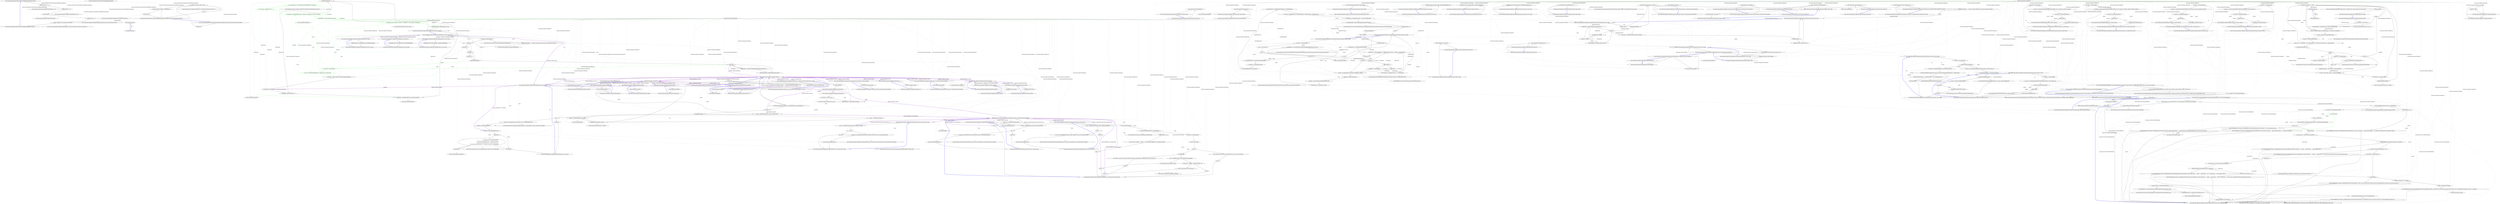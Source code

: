 digraph  {
m0_0 [cluster="QuantConnect.Algorithm.CSharp.HourReverseSplitRegressionAlgorithm.Initialize()", file="BacktestingResultHandler.cs", label="Entry QuantConnect.Algorithm.CSharp.HourReverseSplitRegressionAlgorithm.Initialize()", span="23-23"];
m0_1 [cluster="QuantConnect.Algorithm.CSharp.HourReverseSplitRegressionAlgorithm.Initialize()", file="BacktestingResultHandler.cs", label="SetStartDate(2013, 11, 7)", span="25-25"];
m0_2 [cluster="QuantConnect.Algorithm.CSharp.HourReverseSplitRegressionAlgorithm.Initialize()", file="BacktestingResultHandler.cs", label="SetEndDate(2013, 11, 8)", span="26-26"];
m0_3 [cluster="QuantConnect.Algorithm.CSharp.HourReverseSplitRegressionAlgorithm.Initialize()", file="BacktestingResultHandler.cs", label="SetCash(100000)", span="27-27"];
m0_4 [cluster="QuantConnect.Algorithm.CSharp.HourReverseSplitRegressionAlgorithm.Initialize()", file="BacktestingResultHandler.cs", label="SetBenchmark(x => 0)", span="28-28"];
m0_5 [cluster="QuantConnect.Algorithm.CSharp.HourReverseSplitRegressionAlgorithm.Initialize()", file="BacktestingResultHandler.cs", label="_symbol = AddEquity(''VXX'', Resolution.Hour).Symbol", span="30-30"];
m0_6 [cluster="QuantConnect.Algorithm.CSharp.HourReverseSplitRegressionAlgorithm.Initialize()", file="BacktestingResultHandler.cs", label="Exit QuantConnect.Algorithm.CSharp.HourReverseSplitRegressionAlgorithm.Initialize()", span="23-23"];
m0_11 [cluster="QuantConnect.Algorithm.QCAlgorithm.AddEquity(string, QuantConnect.Resolution, string, bool, decimal, bool)", file="BacktestingResultHandler.cs", label="Entry QuantConnect.Algorithm.QCAlgorithm.AddEquity(string, QuantConnect.Resolution, string, bool, decimal, bool)", span="1344-1344"];
m0_23 [cluster="QuantConnect.Algorithm.QCAlgorithm.Buy(QuantConnect.Symbol, int)", file="BacktestingResultHandler.cs", label="Entry QuantConnect.Algorithm.QCAlgorithm.Buy(QuantConnect.Symbol, int)", span="40-40"];
m0_8 [cluster="QuantConnect.Algorithm.QCAlgorithm.SetEndDate(int, int, int)", file="BacktestingResultHandler.cs", label="Entry QuantConnect.Algorithm.QCAlgorithm.SetEndDate(int, int, int)", span="1095-1095"];
m0_22 [cluster="QuantConnect.Data.Market.DataDictionary<T>.TryGetValue(QuantConnect.Symbol, out T)", file="BacktestingResultHandler.cs", label="Entry QuantConnect.Data.Market.DataDictionary<T>.TryGetValue(QuantConnect.Symbol, out T)", span="189-189"];
m0_10 [cluster="QuantConnect.Algorithm.QCAlgorithm.SetBenchmark(System.Func<System.DateTime, decimal>)", file="BacktestingResultHandler.cs", label="Entry QuantConnect.Algorithm.QCAlgorithm.SetBenchmark(System.Func<System.DateTime, decimal>)", span="986-986"];
m0_15 [cluster="QuantConnect.Algorithm.CSharp.HourReverseSplitRegressionAlgorithm.OnData(QuantConnect.Data.Market.TradeBars)", file="BacktestingResultHandler.cs", label="Entry QuantConnect.Algorithm.CSharp.HourReverseSplitRegressionAlgorithm.OnData(QuantConnect.Data.Market.TradeBars)", span="33-33"];
m0_16 [cluster="QuantConnect.Algorithm.CSharp.HourReverseSplitRegressionAlgorithm.OnData(QuantConnect.Data.Market.TradeBars)", file="BacktestingResultHandler.cs", label="TradeBar bar", span="35-35"];
m0_17 [cluster="QuantConnect.Algorithm.CSharp.HourReverseSplitRegressionAlgorithm.OnData(QuantConnect.Data.Market.TradeBars)", file="BacktestingResultHandler.cs", label="!tradeBars.TryGetValue(_symbol, out bar)", span="36-36"];
m0_18 [cluster="QuantConnect.Algorithm.CSharp.HourReverseSplitRegressionAlgorithm.OnData(QuantConnect.Data.Market.TradeBars)", file="BacktestingResultHandler.cs", label="return;", span="36-36"];
m0_19 [cluster="QuantConnect.Algorithm.CSharp.HourReverseSplitRegressionAlgorithm.OnData(QuantConnect.Data.Market.TradeBars)", file="BacktestingResultHandler.cs", label="!Portfolio.Invested && Time.Date == EndDate.Date", span="38-38"];
m0_20 [cluster="QuantConnect.Algorithm.CSharp.HourReverseSplitRegressionAlgorithm.OnData(QuantConnect.Data.Market.TradeBars)", file="BacktestingResultHandler.cs", label="Buy(_symbol, 1)", span="40-40"];
m0_21 [cluster="QuantConnect.Algorithm.CSharp.HourReverseSplitRegressionAlgorithm.OnData(QuantConnect.Data.Market.TradeBars)", file="BacktestingResultHandler.cs", label="Exit QuantConnect.Algorithm.CSharp.HourReverseSplitRegressionAlgorithm.OnData(QuantConnect.Data.Market.TradeBars)", span="33-33"];
m0_7 [cluster="QuantConnect.Algorithm.QCAlgorithm.SetStartDate(int, int, int)", file="BacktestingResultHandler.cs", label="Entry QuantConnect.Algorithm.QCAlgorithm.SetStartDate(int, int, int)", span="1070-1070"];
m0_9 [cluster="QuantConnect.Algorithm.QCAlgorithm.SetCash(int)", file="BacktestingResultHandler.cs", label="Entry QuantConnect.Algorithm.QCAlgorithm.SetCash(int)", span="1019-1019"];
m0_12 [cluster="lambda expression", file="BacktestingResultHandler.cs", label="Entry lambda expression", span="28-28"];
m0_13 [cluster="lambda expression", file="BacktestingResultHandler.cs", label=0, span="28-28"];
m0_14 [cluster="lambda expression", file="BacktestingResultHandler.cs", label="Exit lambda expression", span="28-28"];
m0_24 [file="BacktestingResultHandler.cs", label="QuantConnect.Algorithm.CSharp.HourReverseSplitRegressionAlgorithm", span=""];
m2_153 [cluster="System.Math.Abs(decimal)", file="QCAlgorithm.Trading.cs", label="Entry System.Math.Abs(decimal)", span="0-0"];
m2_119 [cluster="QuantConnect.Algorithm.QCAlgorithm.SetHoldings(string, decimal, bool, string)", file="QCAlgorithm.Trading.cs", label="Entry QuantConnect.Algorithm.QCAlgorithm.SetHoldings(string, decimal, bool, string)", span="437-437"];
m2_137 [cluster="QuantConnect.Algorithm.QCAlgorithm.SetHoldings(string, decimal, bool, string)", color=green, community=0, file="QCAlgorithm.Trading.cs", label="3: var security = Securities[symbol]", span="464-464"];
m2_133 [cluster="QuantConnect.Algorithm.QCAlgorithm.SetHoldings(string, decimal, bool, string)", file="QCAlgorithm.Trading.cs", label=liquidateExistingHoldings, span="451-451"];
m2_134 [cluster="QuantConnect.Algorithm.QCAlgorithm.SetHoldings(string, decimal, bool, string)", file="QCAlgorithm.Trading.cs", label="Portfolio.Keys", span="453-453"];
m2_138 [cluster="QuantConnect.Algorithm.QCAlgorithm.SetHoldings(string, decimal, bool, string)", color=green, community=0, file="QCAlgorithm.Trading.cs", label="29: var total = Portfolio.TotalHoldingsValue + Portfolio.Cash * security.Leverage", span="465-465"];
m2_144 [cluster="QuantConnect.Algorithm.QCAlgorithm.SetHoldings(string, decimal, bool, string)", color=green, community=0, file="QCAlgorithm.Trading.cs", label="29: var projectedFees = security.Model.GetOrderFee(deltaQuantity, security.Price)", span="482-482"];
m2_139 [cluster="QuantConnect.Algorithm.QCAlgorithm.SetHoldings(string, decimal, bool, string)", file="QCAlgorithm.Trading.cs", label="var deltaValue = (total * percentage) - Portfolio[symbol].HoldingsValue", span="468-468"];
m2_148 [cluster="QuantConnect.Algorithm.QCAlgorithm.SetHoldings(string, decimal, bool, string)", color=green, community=0, file="QCAlgorithm.Trading.cs", label="29: Debug(string.Format(''TOTAL {0}, VALUE {1}, QUANTITY {2}'', total, deltaValue, deltaQuantity))", span="495-495"];
m2_142 [cluster="QuantConnect.Algorithm.QCAlgorithm.SetHoldings(string, decimal, bool, string)", file="QCAlgorithm.Trading.cs", label="deltaQuantity = Math.Round(deltaValue / Securities[symbol].Price)", span="475-475"];
m2_140 [cluster="QuantConnect.Algorithm.QCAlgorithm.SetHoldings(string, decimal, bool, string)", file="QCAlgorithm.Trading.cs", label="var deltaQuantity = 0m", span="469-469"];
m2_143 [cluster="QuantConnect.Algorithm.QCAlgorithm.SetHoldings(string, decimal, bool, string)", file="QCAlgorithm.Trading.cs", label="Math.Abs(deltaQuantity) > 0", span="479-479"];
m2_145 [cluster="QuantConnect.Algorithm.QCAlgorithm.SetHoldings(string, decimal, bool, string)", color=green, community=0, file="QCAlgorithm.Trading.cs", label="29: var direction = (deltaQuantity > 0) ? 1 : -1", span="489-489"];
m2_146 [cluster="QuantConnect.Algorithm.QCAlgorithm.SetHoldings(string, decimal, bool, string)", color=green, community=0, file="QCAlgorithm.Trading.cs", label="29: deltaQuantity = Math.Floor(deltaQuantity * ((deltaValue - projectedFees * direction) / deltaValue))", span="490-490"];
m2_147 [cluster="QuantConnect.Algorithm.QCAlgorithm.SetHoldings(string, decimal, bool, string)", color=green, community=0, file="QCAlgorithm.Trading.cs", label="29: deltaQuantity = Math.Floor(deltaQuantity*0.99m)", span="493-493"];
m2_149 [cluster="QuantConnect.Algorithm.QCAlgorithm.SetHoldings(string, decimal, bool, string)", file="QCAlgorithm.Trading.cs", label="MarketOrder(symbol, (int)deltaQuantity, false, tag)", span="496-496"];
m2_126 [cluster="QuantConnect.Algorithm.QCAlgorithm.SetHoldings(string, decimal, bool, string)", file="QCAlgorithm.Trading.cs", label="!Portfolio.ContainsKey(symbol)", span="440-440"];
m2_127 [cluster="QuantConnect.Algorithm.QCAlgorithm.SetHoldings(string, decimal, bool, string)", file="QCAlgorithm.Trading.cs", label="Debug(symbol.ToUpper() + '' not found in portfolio. Request this data when initializing the algorithm.'')", span="442-442"];
m2_135 [cluster="QuantConnect.Algorithm.QCAlgorithm.SetHoldings(string, decimal, bool, string)", file="QCAlgorithm.Trading.cs", label="holdingSymbol != symbol && Portfolio[holdingSymbol].AbsoluteQuantity > 0", span="455-455"];
m2_136 [cluster="QuantConnect.Algorithm.QCAlgorithm.SetHoldings(string, decimal, bool, string)", file="QCAlgorithm.Trading.cs", label="Order(holdingSymbol, -Portfolio[holdingSymbol].Quantity)", span="458-458"];
m2_141 [cluster="QuantConnect.Algorithm.QCAlgorithm.SetHoldings(string, decimal, bool, string)", file="QCAlgorithm.Trading.cs", label="Math.Abs(Securities[symbol].Price) > 0", span="472-472"];
m2_129 [cluster="QuantConnect.Algorithm.QCAlgorithm.SetHoldings(string, decimal, bool, string)", file="QCAlgorithm.Trading.cs", label="percentage > 1", span="447-447"];
m2_131 [cluster="QuantConnect.Algorithm.QCAlgorithm.SetHoldings(string, decimal, bool, string)", file="QCAlgorithm.Trading.cs", label="percentage < -1", span="448-448"];
m2_132 [cluster="QuantConnect.Algorithm.QCAlgorithm.SetHoldings(string, decimal, bool, string)", file="QCAlgorithm.Trading.cs", label="percentage = -1", span="448-448"];
m2_130 [cluster="QuantConnect.Algorithm.QCAlgorithm.SetHoldings(string, decimal, bool, string)", file="QCAlgorithm.Trading.cs", label="percentage = 1", span="447-447"];
m2_128 [cluster="QuantConnect.Algorithm.QCAlgorithm.SetHoldings(string, decimal, bool, string)", file="QCAlgorithm.Trading.cs", label="return;", span="443-443"];
m2_150 [cluster="QuantConnect.Algorithm.QCAlgorithm.SetHoldings(string, decimal, bool, string)", file="QCAlgorithm.Trading.cs", label="Exit QuantConnect.Algorithm.QCAlgorithm.SetHoldings(string, decimal, bool, string)", span="437-437"];
m2_120 [cluster="QuantConnect.Algorithm.QCAlgorithm.SetHoldings(string, float, bool, string)", file="QCAlgorithm.Trading.cs", label="Entry QuantConnect.Algorithm.QCAlgorithm.SetHoldings(string, float, bool, string)", span="409-409"];
m2_121 [cluster="QuantConnect.Algorithm.QCAlgorithm.SetHoldings(string, float, bool, string)", file="QCAlgorithm.Trading.cs", label="SetHoldings(symbol, (decimal)percentage, liquidateExistingHoldings)", span="411-411"];
m2_122 [cluster="QuantConnect.Algorithm.QCAlgorithm.SetHoldings(string, float, bool, string)", file="QCAlgorithm.Trading.cs", label="Exit QuantConnect.Algorithm.QCAlgorithm.SetHoldings(string, float, bool, string)", span="409-409"];
m2_155 [cluster="QuantConnect.Securities.Interfaces.ISecurityTransactionModel.GetOrderFee(decimal, decimal)", file="QCAlgorithm.Trading.cs", label="Entry QuantConnect.Securities.Interfaces.ISecurityTransactionModel.GetOrderFee(decimal, decimal)", span="84-84"];
m2_58 [cluster="QuantConnect.Algorithm.QCAlgorithm.StopMarketOrder(string, int, decimal, string)", file="QCAlgorithm.Trading.cs", label="Entry QuantConnect.Algorithm.QCAlgorithm.StopMarketOrder(string, int, decimal, string)", span="261-261"];
m2_59 [cluster="QuantConnect.Algorithm.QCAlgorithm.StopMarketOrder(string, int, decimal, string)", file="QCAlgorithm.Trading.cs", label="var error = PreOrderChecks(symbol, quantity, OrderType.StopMarket)", span="263-263"];
m2_62 [cluster="QuantConnect.Algorithm.QCAlgorithm.StopMarketOrder(string, int, decimal, string)", file="QCAlgorithm.Trading.cs", label="var order = new StopMarketOrder(symbol, quantity, stopPrice, Time, tag, Securities[symbol].Type)", span="269-269"];
m2_63 [cluster="QuantConnect.Algorithm.QCAlgorithm.StopMarketOrder(string, int, decimal, string)", file="QCAlgorithm.Trading.cs", label="return Transactions.AddOrder(order);", span="272-272"];
m2_60 [cluster="QuantConnect.Algorithm.QCAlgorithm.StopMarketOrder(string, int, decimal, string)", file="QCAlgorithm.Trading.cs", label="error < 0", span="264-264"];
m2_61 [cluster="QuantConnect.Algorithm.QCAlgorithm.StopMarketOrder(string, int, decimal, string)", file="QCAlgorithm.Trading.cs", label="return error;", span="266-266"];
m2_64 [cluster="QuantConnect.Algorithm.QCAlgorithm.StopMarketOrder(string, int, decimal, string)", file="QCAlgorithm.Trading.cs", label="Exit QuantConnect.Algorithm.QCAlgorithm.StopMarketOrder(string, int, decimal, string)", span="261-261"];
m2_11 [cluster="QuantConnect.Algorithm.QCAlgorithm.Order(string, decimal)", file="QCAlgorithm.Trading.cs", label="Entry QuantConnect.Algorithm.QCAlgorithm.Order(string, decimal)", span="170-170"];
m2_29 [cluster="QuantConnect.Algorithm.QCAlgorithm.Order(string, decimal)", file="QCAlgorithm.Trading.cs", label="return Order(symbol, (int) quantity);", span="172-172"];
m2_30 [cluster="QuantConnect.Algorithm.QCAlgorithm.Order(string, decimal)", file="QCAlgorithm.Trading.cs", label="Exit QuantConnect.Algorithm.QCAlgorithm.Order(string, decimal)", span="170-170"];
m2_24 [cluster="QuantConnect.Algorithm.QCAlgorithm.Sell(string, decimal)", file="QCAlgorithm.Trading.cs", label="Entry QuantConnect.Algorithm.QCAlgorithm.Sell(string, decimal)", span="151-151"];
m2_25 [cluster="QuantConnect.Algorithm.QCAlgorithm.Sell(string, decimal)", file="QCAlgorithm.Trading.cs", label="return Order(symbol, quantity);", span="153-153"];
m2_26 [cluster="QuantConnect.Algorithm.QCAlgorithm.Sell(string, decimal)", file="QCAlgorithm.Trading.cs", label="Exit QuantConnect.Algorithm.QCAlgorithm.Sell(string, decimal)", span="151-151"];
m2_7 [cluster="QuantConnect.Algorithm.QCAlgorithm.Order(string, double)", file="QCAlgorithm.Trading.cs", label="QuantConnect.Securities.AccountEvent", span=""];
m2_27 [cluster="QuantConnect.Algorithm.QCAlgorithm.Order(string, double)", file="QCAlgorithm.Trading.cs", label="return Order(symbol, (int) quantity);", span="162-162"];
m2_28 [cluster="QuantConnect.Algorithm.QCAlgorithm.Order(string, double)", file="QCAlgorithm.Trading.cs", label="Exit QuantConnect.Algorithm.QCAlgorithm.Order(string, double)", span="160-160"];
m2_113 [cluster="System.Collections.Generic.List<T>.List()", file="QCAlgorithm.Trading.cs", label="Entry System.Collections.Generic.List<T>.List()", span="0-0"];
m2_66 [cluster="QuantConnect.Algorithm.QCAlgorithm.StopLimitOrder(string, int, decimal, decimal, string)", file="QCAlgorithm.Trading.cs", label="Entry QuantConnect.Algorithm.QCAlgorithm.StopLimitOrder(string, int, decimal, decimal, string)", span="284-284"];
m2_67 [cluster="QuantConnect.Algorithm.QCAlgorithm.StopLimitOrder(string, int, decimal, decimal, string)", file="QCAlgorithm.Trading.cs", label="var error = PreOrderChecks(symbol, quantity, OrderType.StopLimit)", span="286-286"];
m2_70 [cluster="QuantConnect.Algorithm.QCAlgorithm.StopLimitOrder(string, int, decimal, decimal, string)", file="QCAlgorithm.Trading.cs", label="var order = new StopLimitOrder(symbol, quantity, stopPrice, limitPrice, Time, tag, Securities[symbol].Type)", span="292-292"];
m2_71 [cluster="QuantConnect.Algorithm.QCAlgorithm.StopLimitOrder(string, int, decimal, decimal, string)", file="QCAlgorithm.Trading.cs", label="return Transactions.AddOrder(order);", span="295-295"];
m2_68 [cluster="QuantConnect.Algorithm.QCAlgorithm.StopLimitOrder(string, int, decimal, decimal, string)", file="QCAlgorithm.Trading.cs", label="error < 0", span="287-287"];
m2_69 [cluster="QuantConnect.Algorithm.QCAlgorithm.StopLimitOrder(string, int, decimal, decimal, string)", file="QCAlgorithm.Trading.cs", label="return error;", span="289-289"];
m2_72 [cluster="QuantConnect.Algorithm.QCAlgorithm.StopLimitOrder(string, int, decimal, decimal, string)", file="QCAlgorithm.Trading.cs", label="Exit QuantConnect.Algorithm.QCAlgorithm.StopLimitOrder(string, int, decimal, decimal, string)", span="284-284"];
m2_45 [cluster="QuantConnect.Algorithm.QCAlgorithm.PreOrderChecks(string, int, QuantConnect.Orders.OrderType)", file="QCAlgorithm.Trading.cs", label="Entry QuantConnect.Algorithm.QCAlgorithm.PreOrderChecks(string, int, QuantConnect.Orders.OrderType)", span="303-303"];
m2_77 [cluster="QuantConnect.Algorithm.QCAlgorithm.PreOrderChecks(string, int, QuantConnect.Orders.OrderType)", file="QCAlgorithm.Trading.cs", label="!Securities.ContainsKey(symbol) && !_sentNoDataError", span="315-315"];
m2_78 [cluster="QuantConnect.Algorithm.QCAlgorithm.PreOrderChecks(string, int, QuantConnect.Orders.OrderType)", file="QCAlgorithm.Trading.cs", label="_sentNoDataError = true", span="317-317"];
m2_79 [cluster="QuantConnect.Algorithm.QCAlgorithm.PreOrderChecks(string, int, QuantConnect.Orders.OrderType)", file="QCAlgorithm.Trading.cs", label="Error(''You haven't requested '' + symbol + '' data. Add this with AddSecurity() in the Initialize() Method.'')", span="318-318"];
m2_81 [cluster="QuantConnect.Algorithm.QCAlgorithm.PreOrderChecks(string, int, QuantConnect.Orders.OrderType)", file="QCAlgorithm.Trading.cs", label="var security = Securities[symbol]", span="323-323"];
m2_84 [cluster="QuantConnect.Algorithm.QCAlgorithm.PreOrderChecks(string, int, QuantConnect.Orders.OrderType)", file="QCAlgorithm.Trading.cs", label="Error(''Asset price is $0. If using custom data make sure you've set the 'Value' property.'')", span="328-328"];
m2_87 [cluster="QuantConnect.Algorithm.QCAlgorithm.PreOrderChecks(string, int, QuantConnect.Orders.OrderType)", file="QCAlgorithm.Trading.cs", label="Error(''There is no data for this symbol yet, please check the security.HasData flag to ensure there is at least one data point.'')", span="335-335"];
m2_90 [cluster="QuantConnect.Algorithm.QCAlgorithm.PreOrderChecks(string, int, QuantConnect.Orders.OrderType)", file="QCAlgorithm.Trading.cs", label="Error(''Market order and exchange not open'')", span="342-342"];
m2_92 [cluster="QuantConnect.Algorithm.QCAlgorithm.PreOrderChecks(string, int, QuantConnect.Orders.OrderType)", file="QCAlgorithm.Trading.cs", label="Orders.Count > (_endDate - _startDate).TotalDays * 100", span="347-347"];
m2_93 [cluster="QuantConnect.Algorithm.QCAlgorithm.PreOrderChecks(string, int, QuantConnect.Orders.OrderType)", file="QCAlgorithm.Trading.cs", label="Error(''You have exceeded 100 orders per day'')", span="349-349"];
m2_76 [cluster="QuantConnect.Algorithm.QCAlgorithm.PreOrderChecks(string, int, QuantConnect.Orders.OrderType)", file="QCAlgorithm.Trading.cs", label="symbol = symbol.ToUpper()", span="312-312"];
m2_80 [cluster="QuantConnect.Algorithm.QCAlgorithm.PreOrderChecks(string, int, QuantConnect.Orders.OrderType)", file="QCAlgorithm.Trading.cs", label="return -1;", span="319-319"];
m2_82 [cluster="QuantConnect.Algorithm.QCAlgorithm.PreOrderChecks(string, int, QuantConnect.Orders.OrderType)", file="QCAlgorithm.Trading.cs", label="var price = security.Price", span="324-324"];
m2_86 [cluster="QuantConnect.Algorithm.QCAlgorithm.PreOrderChecks(string, int, QuantConnect.Orders.OrderType)", file="QCAlgorithm.Trading.cs", label="!security.HasData", span="333-333"];
m2_89 [cluster="QuantConnect.Algorithm.QCAlgorithm.PreOrderChecks(string, int, QuantConnect.Orders.OrderType)", file="QCAlgorithm.Trading.cs", label="type == OrderType.Market && !security.Exchange.ExchangeOpen", span="340-340"];
m2_83 [cluster="QuantConnect.Algorithm.QCAlgorithm.PreOrderChecks(string, int, QuantConnect.Orders.OrderType)", file="QCAlgorithm.Trading.cs", label="price == 0", span="326-326"];
m2_85 [cluster="QuantConnect.Algorithm.QCAlgorithm.PreOrderChecks(string, int, QuantConnect.Orders.OrderType)", file="QCAlgorithm.Trading.cs", label="return -1;", span="329-329"];
m2_88 [cluster="QuantConnect.Algorithm.QCAlgorithm.PreOrderChecks(string, int, QuantConnect.Orders.OrderType)", file="QCAlgorithm.Trading.cs", label="return -1;", span="336-336"];
m2_91 [cluster="QuantConnect.Algorithm.QCAlgorithm.PreOrderChecks(string, int, QuantConnect.Orders.OrderType)", file="QCAlgorithm.Trading.cs", label="return -3;", span="343-343"];
m2_95 [cluster="QuantConnect.Algorithm.QCAlgorithm.PreOrderChecks(string, int, QuantConnect.Orders.OrderType)", file="QCAlgorithm.Trading.cs", label="return 0;", span="353-353"];
m2_94 [cluster="QuantConnect.Algorithm.QCAlgorithm.PreOrderChecks(string, int, QuantConnect.Orders.OrderType)", file="QCAlgorithm.Trading.cs", label="return -5;", span="350-350"];
m2_74 [cluster="QuantConnect.Algorithm.QCAlgorithm.PreOrderChecks(string, int, QuantConnect.Orders.OrderType)", file="QCAlgorithm.Trading.cs", label="quantity == 0 || string.IsNullOrEmpty(symbol)", span="306-306"];
m2_75 [cluster="QuantConnect.Algorithm.QCAlgorithm.PreOrderChecks(string, int, QuantConnect.Orders.OrderType)", file="QCAlgorithm.Trading.cs", label="return -1;", span="308-308"];
m2_96 [cluster="QuantConnect.Algorithm.QCAlgorithm.PreOrderChecks(string, int, QuantConnect.Orders.OrderType)", file="QCAlgorithm.Trading.cs", label="Exit QuantConnect.Algorithm.QCAlgorithm.PreOrderChecks(string, int, QuantConnect.Orders.OrderType)", span="303-303"];
m2_164 [cluster="QuantConnect.Algorithm.QCAlgorithm.Order(string, int, QuantConnect.Orders.OrderType)", file="QCAlgorithm.Trading.cs", label="Entry QuantConnect.Algorithm.QCAlgorithm.Order(string, int, QuantConnect.Orders.OrderType)", span="535-535"];
m2_165 [cluster="QuantConnect.Algorithm.QCAlgorithm.Order(string, int, QuantConnect.Orders.OrderType)", file="QCAlgorithm.Trading.cs", label="return Order(symbol, quantity);", span="537-537"];
m2_166 [cluster="QuantConnect.Algorithm.QCAlgorithm.Order(string, int, QuantConnect.Orders.OrderType)", file="QCAlgorithm.Trading.cs", label="Exit QuantConnect.Algorithm.QCAlgorithm.Order(string, int, QuantConnect.Orders.OrderType)", span="535-535"];
m2_50 [cluster="QuantConnect.Algorithm.QCAlgorithm.LimitOrder(string, int, decimal, string)", file="QCAlgorithm.Trading.cs", label="Entry QuantConnect.Algorithm.QCAlgorithm.LimitOrder(string, int, decimal, string)", span="239-239"];
m2_51 [cluster="QuantConnect.Algorithm.QCAlgorithm.LimitOrder(string, int, decimal, string)", file="QCAlgorithm.Trading.cs", label="var error = PreOrderChecks(symbol, quantity, OrderType.Limit)", span="241-241"];
m2_54 [cluster="QuantConnect.Algorithm.QCAlgorithm.LimitOrder(string, int, decimal, string)", file="QCAlgorithm.Trading.cs", label="var order = new LimitOrder(symbol, quantity, limitPrice, Time, tag, Securities[symbol].Type)", span="247-247"];
m2_55 [cluster="QuantConnect.Algorithm.QCAlgorithm.LimitOrder(string, int, decimal, string)", file="QCAlgorithm.Trading.cs", label="return Transactions.AddOrder(order);", span="250-250"];
m2_52 [cluster="QuantConnect.Algorithm.QCAlgorithm.LimitOrder(string, int, decimal, string)", file="QCAlgorithm.Trading.cs", label="error < 0", span="242-242"];
m2_53 [cluster="QuantConnect.Algorithm.QCAlgorithm.LimitOrder(string, int, decimal, string)", file="QCAlgorithm.Trading.cs", label="return error;", span="244-244"];
m2_56 [cluster="QuantConnect.Algorithm.QCAlgorithm.LimitOrder(string, int, decimal, string)", file="QCAlgorithm.Trading.cs", label="Exit QuantConnect.Algorithm.QCAlgorithm.LimitOrder(string, int, decimal, string)", span="239-239"];
m2_57 [cluster="QuantConnect.Orders.LimitOrder.LimitOrder(string, int, decimal, System.DateTime, string, QuantConnect.SecurityType)", file="QCAlgorithm.Trading.cs", label="Entry QuantConnect.Orders.LimitOrder.LimitOrder(string, int, decimal, System.DateTime, string, QuantConnect.SecurityType)", span="65-65"];
m2_100 [cluster="QuantConnect.Algorithm.QCAlgorithm.Error(string)", file="QCAlgorithm.Trading.cs", label="Entry QuantConnect.Algorithm.QCAlgorithm.Error(string)", span="735-735"];
m2_21 [cluster="QuantConnect.Algorithm.QCAlgorithm.Sell(string, float)", file="QCAlgorithm.Trading.cs", label="Entry QuantConnect.Algorithm.QCAlgorithm.Sell(string, float)", span="140-140"];
m2_22 [cluster="QuantConnect.Algorithm.QCAlgorithm.Sell(string, float)", file="QCAlgorithm.Trading.cs", label="return Order(symbol, quantity);", span="142-142"];
m2_23 [cluster="QuantConnect.Algorithm.QCAlgorithm.Sell(string, float)", file="QCAlgorithm.Trading.cs", label="Exit QuantConnect.Algorithm.QCAlgorithm.Sell(string, float)", span="140-140"];
m2_12 [cluster="QuantConnect.Algorithm.QCAlgorithm.Buy(string, float)", file="QCAlgorithm.Trading.cs", label="Entry QuantConnect.Algorithm.QCAlgorithm.Buy(string, float)", span="106-106"];
m2_13 [cluster="QuantConnect.Algorithm.QCAlgorithm.Buy(string, float)", file="QCAlgorithm.Trading.cs", label="return Order(symbol, quantity);", span="108-108"];
m2_14 [cluster="QuantConnect.Algorithm.QCAlgorithm.Buy(string, float)", file="QCAlgorithm.Trading.cs", label="Exit QuantConnect.Algorithm.QCAlgorithm.Buy(string, float)", span="106-106"];
m2_3 [cluster="QuantConnect.Securities.AccountEvent.ToString()", file="QCAlgorithm.Trading.cs", label="Entry QuantConnect.Securities.AccountEvent.ToString()", span="43-43"];
m2_31 [cluster="QuantConnect.Algorithm.QCAlgorithm.Order(string, int, bool, string)", file="QCAlgorithm.Trading.cs", label="return MarketOrder(symbol, quantity, asynchronous, tag);", span="185-185"];
m2_32 [cluster="QuantConnect.Algorithm.QCAlgorithm.Order(string, int, bool, string)", file="QCAlgorithm.Trading.cs", label="Exit QuantConnect.Algorithm.QCAlgorithm.Order(string, int, bool, string)", span="183-183"];
m2_116 [cluster="QuantConnect.Algorithm.QCAlgorithm.SetHoldings(string, double, bool)", file="QCAlgorithm.Trading.cs", label="Entry QuantConnect.Algorithm.QCAlgorithm.SetHoldings(string, double, bool)", span="396-396"];
m2_117 [cluster="QuantConnect.Algorithm.QCAlgorithm.SetHoldings(string, double, bool)", file="QCAlgorithm.Trading.cs", label="SetHoldings(symbol, (decimal)percentage, liquidateExistingHoldings)", span="398-398"];
m2_118 [cluster="QuantConnect.Algorithm.QCAlgorithm.SetHoldings(string, double, bool)", file="QCAlgorithm.Trading.cs", label="Exit QuantConnect.Algorithm.QCAlgorithm.SetHoldings(string, double, bool)", span="396-396"];
m2_4 [cluster="QuantConnect.Algorithm.QCAlgorithm.Buy(string, double)", file="QCAlgorithm.Trading.cs", label="Entry QuantConnect.Algorithm.QCAlgorithm.Buy(string, double)", span="84-84"];
m2_5 [cluster="QuantConnect.Algorithm.QCAlgorithm.Buy(string, double)", file="QCAlgorithm.Trading.cs", label="return Order(symbol, quantity);", span="86-86"];
m2_73 [cluster="QuantConnect.Orders.StopLimitOrder.StopLimitOrder(string, int, decimal, decimal, System.DateTime, string, QuantConnect.SecurityType)", file="QCAlgorithm.Trading.cs", label="Entry QuantConnect.Orders.StopLimitOrder.StopLimitOrder(string, int, decimal, decimal, System.DateTime, string, QuantConnect.SecurityType)", span="74-74"];
m2_46 [cluster="QuantConnect.Orders.MarketOrder.MarketOrder(string, int, System.DateTime, string, QuantConnect.SecurityType)", file="QCAlgorithm.Trading.cs", label="Entry QuantConnect.Orders.MarketOrder.MarketOrder(string, int, System.DateTime, string, QuantConnect.SecurityType)", span="57-57"];
m2_0 [cluster="QuantConnect.Algorithm.QCAlgorithm.Buy(string, int)", file="QCAlgorithm.Trading.cs", label="Entry QuantConnect.Algorithm.QCAlgorithm.Buy(string, int)", span="73-73"];
m2_1 [cluster="QuantConnect.Algorithm.QCAlgorithm.Buy(string, int)", file="QCAlgorithm.Trading.cs", label="return Order(symbol, quantity);", span="75-75"];
m2_2 [cluster="QuantConnect.Algorithm.QCAlgorithm.Buy(string, int)", file="QCAlgorithm.Trading.cs", label="Exit QuantConnect.Algorithm.QCAlgorithm.Buy(string, int)", span="73-73"];
m2_65 [cluster="QuantConnect.Orders.StopMarketOrder.StopMarketOrder(string, int, decimal, System.DateTime, string, QuantConnect.SecurityType)", file="QCAlgorithm.Trading.cs", label="Entry QuantConnect.Orders.StopMarketOrder.StopMarketOrder(string, int, decimal, System.DateTime, string, QuantConnect.SecurityType)", span="63-63"];
m2_151 [cluster="QuantConnect.Securities.SecurityPortfolioManager.ContainsKey(string)", file="QCAlgorithm.Trading.cs", label="Entry QuantConnect.Securities.SecurityPortfolioManager.ContainsKey(string)", span="110-110"];
m2_152 [cluster="QuantConnect.Algorithm.QCAlgorithm.Debug(string)", file="QCAlgorithm.Trading.cs", label="Entry QuantConnect.Algorithm.QCAlgorithm.Debug(string)", span="710-710"];
m2_98 [cluster="string.ToUpper()", file="QCAlgorithm.Trading.cs", label="Entry string.ToUpper()", span="0-0"];
m2_6 [cluster="decimal.ToString(string)", file="QCAlgorithm.Trading.cs", label="Entry decimal.ToString(string)", span="0-0"];
m2_8 [cluster="QuantConnect.Algorithm.QCAlgorithm.Buy(string, decimal)", file="QCAlgorithm.Trading.cs", label="Entry QuantConnect.Algorithm.QCAlgorithm.Buy(string, decimal)", span="95-95"];
m2_9 [cluster="QuantConnect.Algorithm.QCAlgorithm.Buy(string, decimal)", file="QCAlgorithm.Trading.cs", label="return Order(symbol, quantity);", span="97-97"];
m2_10 [cluster="QuantConnect.Algorithm.QCAlgorithm.Buy(string, decimal)", file="QCAlgorithm.Trading.cs", label="Exit QuantConnect.Algorithm.QCAlgorithm.Buy(string, decimal)", span="95-95"];
m2_47 [cluster="QuantConnect.Securities.SecurityTransactionManager.AddOrder(QuantConnect.Orders.Order)", file="QCAlgorithm.Trading.cs", label="Entry QuantConnect.Securities.SecurityTransactionManager.AddOrder(QuantConnect.Orders.Order)", span="175-175"];
m2_49 [cluster="System.Threading.Thread.Sleep(int)", file="QCAlgorithm.Trading.cs", label="Entry System.Threading.Thread.Sleep(int)", span="0-0"];
m2_101 [cluster="QuantConnect.Algorithm.QCAlgorithm.Liquidate(string)", file="QCAlgorithm.Trading.cs", label="Entry QuantConnect.Algorithm.QCAlgorithm.Liquidate(string)", span="363-363"];
m2_104 [cluster="QuantConnect.Algorithm.QCAlgorithm.Liquidate(string)", file="QCAlgorithm.Trading.cs", label="Securities.Keys", span="368-368"];
m2_105 [cluster="QuantConnect.Algorithm.QCAlgorithm.Liquidate(string)", file="QCAlgorithm.Trading.cs", label="!Portfolio[symbol].HoldStock || (symbol != symbolToLiquidate && symbolToLiquidate != '''')", span="371-371"];
m2_107 [cluster="QuantConnect.Algorithm.QCAlgorithm.Liquidate(string)", file="QCAlgorithm.Trading.cs", label="Portfolio[symbol].IsLong", span="374-374"];
m2_108 [cluster="QuantConnect.Algorithm.QCAlgorithm.Liquidate(string)", file="QCAlgorithm.Trading.cs", label="quantity = -Portfolio[symbol].Quantity", span="376-376"];
m2_109 [cluster="QuantConnect.Algorithm.QCAlgorithm.Liquidate(string)", file="QCAlgorithm.Trading.cs", label="quantity = Math.Abs(Portfolio[symbol].Quantity)", span="380-380"];
m2_110 [cluster="QuantConnect.Algorithm.QCAlgorithm.Liquidate(string)", file="QCAlgorithm.Trading.cs", label="orderIdList.Add(Order(symbol, quantity))", span="383-383"];
m2_106 [cluster="QuantConnect.Algorithm.QCAlgorithm.Liquidate(string)", file="QCAlgorithm.Trading.cs", label="var quantity = 0", span="373-373"];
m2_103 [cluster="QuantConnect.Algorithm.QCAlgorithm.Liquidate(string)", file="QCAlgorithm.Trading.cs", label="symbolToLiquidate = symbolToLiquidate.ToUpper()", span="366-366"];
m2_111 [cluster="QuantConnect.Algorithm.QCAlgorithm.Liquidate(string)", file="QCAlgorithm.Trading.cs", label="return orderIdList;", span="385-385"];
m2_102 [cluster="QuantConnect.Algorithm.QCAlgorithm.Liquidate(string)", file="QCAlgorithm.Trading.cs", label="var orderIdList = new List<int>()", span="365-365"];
m2_112 [cluster="QuantConnect.Algorithm.QCAlgorithm.Liquidate(string)", file="QCAlgorithm.Trading.cs", label="Exit QuantConnect.Algorithm.QCAlgorithm.Liquidate(string)", span="363-363"];
m2_158 [cluster="QuantConnect.Algorithm.QCAlgorithm.Order(string, int, QuantConnect.Orders.OrderType, bool, string)", file="QCAlgorithm.Trading.cs", label="Entry QuantConnect.Algorithm.QCAlgorithm.Order(string, int, QuantConnect.Orders.OrderType, bool, string)", span="511-511"];
m2_159 [cluster="QuantConnect.Algorithm.QCAlgorithm.Order(string, int, QuantConnect.Orders.OrderType, bool, string)", file="QCAlgorithm.Trading.cs", label="return Order(symbol, quantity, asynchronous, tag);", span="513-513"];
m2_160 [cluster="QuantConnect.Algorithm.QCAlgorithm.Order(string, int, QuantConnect.Orders.OrderType, bool, string)", file="QCAlgorithm.Trading.cs", label="Exit QuantConnect.Algorithm.QCAlgorithm.Order(string, int, QuantConnect.Orders.OrderType, bool, string)", span="511-511"];
m2_33 [cluster="QuantConnect.Algorithm.QCAlgorithm.MarketOrder(string, int, bool, string)", file="QCAlgorithm.Trading.cs", label="Entry QuantConnect.Algorithm.QCAlgorithm.MarketOrder(string, int, bool, string)", span="196-196"];
m2_34 [cluster="QuantConnect.Algorithm.QCAlgorithm.MarketOrder(string, int, bool, string)", file="QCAlgorithm.Trading.cs", label="var error = PreOrderChecks(symbol, quantity, OrderType.Market)", span="199-199"];
m2_37 [cluster="QuantConnect.Algorithm.QCAlgorithm.MarketOrder(string, int, bool, string)", file="QCAlgorithm.Trading.cs", label="var order = new MarketOrder(symbol, quantity, Time, tag, Securities[symbol].Type)", span="205-205"];
m2_38 [cluster="QuantConnect.Algorithm.QCAlgorithm.MarketOrder(string, int, bool, string)", file="QCAlgorithm.Trading.cs", label="order.Price = Securities[symbol].Price", span="208-208"];
m2_39 [cluster="QuantConnect.Algorithm.QCAlgorithm.MarketOrder(string, int, bool, string)", file="QCAlgorithm.Trading.cs", label="var orderId = Transactions.AddOrder(order)", span="211-211"];
m2_41 [cluster="QuantConnect.Algorithm.QCAlgorithm.MarketOrder(string, int, bool, string)", file="QCAlgorithm.Trading.cs", label="!Transactions.Orders.ContainsKey(orderId) ||\r\n                       (Transactions.Orders[orderId].Status != OrderStatus.Filled &&\r\n                        Transactions.Orders[orderId].Status != OrderStatus.Invalid &&\r\n                        Transactions.Orders[orderId].Status != OrderStatus.Canceled) || _processingOrder", span="219-222"];
m2_35 [cluster="QuantConnect.Algorithm.QCAlgorithm.MarketOrder(string, int, bool, string)", file="QCAlgorithm.Trading.cs", label="error < 0", span="200-200"];
m2_36 [cluster="QuantConnect.Algorithm.QCAlgorithm.MarketOrder(string, int, bool, string)", file="QCAlgorithm.Trading.cs", label="return error;", span="202-202"];
m2_40 [cluster="QuantConnect.Algorithm.QCAlgorithm.MarketOrder(string, int, bool, string)", file="QCAlgorithm.Trading.cs", label="!asynchronous", span="215-215"];
m2_43 [cluster="QuantConnect.Algorithm.QCAlgorithm.MarketOrder(string, int, bool, string)", file="QCAlgorithm.Trading.cs", label="return orderId;", span="228-228"];
m2_42 [cluster="QuantConnect.Algorithm.QCAlgorithm.MarketOrder(string, int, bool, string)", file="QCAlgorithm.Trading.cs", label="Thread.Sleep(1)", span="224-224"];
m2_44 [cluster="QuantConnect.Algorithm.QCAlgorithm.MarketOrder(string, int, bool, string)", file="QCAlgorithm.Trading.cs", label="Exit QuantConnect.Algorithm.QCAlgorithm.MarketOrder(string, int, bool, string)", span="196-196"];
m2_48 [cluster="System.Collections.Concurrent.ConcurrentDictionary<TKey, TValue>.ContainsKey(TKey)", file="QCAlgorithm.Trading.cs", label="Entry System.Collections.Concurrent.ConcurrentDictionary<TKey, TValue>.ContainsKey(TKey)", span="0-0"];
m2_99 [cluster="QuantConnect.Securities.SecurityManager.ContainsKey(string)", file="QCAlgorithm.Trading.cs", label="Entry QuantConnect.Securities.SecurityManager.ContainsKey(string)", span="212-212"];
m2_154 [cluster="System.Math.Round(decimal)", file="QCAlgorithm.Trading.cs", label="Entry System.Math.Round(decimal)", span="0-0"];
m2_157 [cluster="string.Format(string, object, object, object)", file="QCAlgorithm.Trading.cs", label="Entry string.Format(string, object, object, object)", span="0-0"];
m2_115 [cluster="System.Collections.Generic.List<T>.Add(T)", file="QCAlgorithm.Trading.cs", label="Entry System.Collections.Generic.List<T>.Add(T)", span="0-0"];
m2_18 [cluster="QuantConnect.Algorithm.QCAlgorithm.Sell(string, double)", file="QCAlgorithm.Trading.cs", label="Entry QuantConnect.Algorithm.QCAlgorithm.Sell(string, double)", span="128-128"];
m2_19 [cluster="QuantConnect.Algorithm.QCAlgorithm.Sell(string, double)", file="QCAlgorithm.Trading.cs", label="return Order(symbol, quantity);", span="130-130"];
m2_20 [cluster="QuantConnect.Algorithm.QCAlgorithm.Sell(string, double)", file="QCAlgorithm.Trading.cs", label="Exit QuantConnect.Algorithm.QCAlgorithm.Sell(string, double)", span="128-128"];
m2_161 [cluster="QuantConnect.Algorithm.QCAlgorithm.Order(string, decimal, QuantConnect.Orders.OrderType)", file="QCAlgorithm.Trading.cs", label="Entry QuantConnect.Algorithm.QCAlgorithm.Order(string, decimal, QuantConnect.Orders.OrderType)", span="523-523"];
m2_162 [cluster="QuantConnect.Algorithm.QCAlgorithm.Order(string, decimal, QuantConnect.Orders.OrderType)", file="QCAlgorithm.Trading.cs", label="return Order(symbol, (int)quantity);", span="525-525"];
m2_163 [cluster="QuantConnect.Algorithm.QCAlgorithm.Order(string, decimal, QuantConnect.Orders.OrderType)", file="QCAlgorithm.Trading.cs", label="Exit QuantConnect.Algorithm.QCAlgorithm.Order(string, decimal, QuantConnect.Orders.OrderType)", span="523-523"];
m2_156 [cluster="System.Math.Floor(decimal)", file="QCAlgorithm.Trading.cs", label="Entry System.Math.Floor(decimal)", span="0-0"];
m2_97 [cluster="string.IsNullOrEmpty(string)", file="QCAlgorithm.Trading.cs", label="Entry string.IsNullOrEmpty(string)", span="0-0"];
m2_15 [cluster="QuantConnect.Algorithm.QCAlgorithm.Sell(string, int)", file="QCAlgorithm.Trading.cs", label="Entry QuantConnect.Algorithm.QCAlgorithm.Sell(string, int)", span="117-117"];
m2_16 [cluster="QuantConnect.Algorithm.QCAlgorithm.Sell(string, int)", file="QCAlgorithm.Trading.cs", label="return Order(symbol, quantity);", span="119-119"];
m2_17 [cluster="QuantConnect.Algorithm.QCAlgorithm.Sell(string, int)", file="QCAlgorithm.Trading.cs", label="Exit QuantConnect.Algorithm.QCAlgorithm.Sell(string, int)", span="117-117"];
m2_123 [cluster="QuantConnect.Algorithm.QCAlgorithm.SetHoldings(string, int, bool, string)", file="QCAlgorithm.Trading.cs", label="Entry QuantConnect.Algorithm.QCAlgorithm.SetHoldings(string, int, bool, string)", span="423-423"];
m2_124 [cluster="QuantConnect.Algorithm.QCAlgorithm.SetHoldings(string, int, bool, string)", file="QCAlgorithm.Trading.cs", label="SetHoldings(symbol, (decimal)percentage, liquidateExistingHoldings)", span="425-425"];
m2_125 [cluster="QuantConnect.Algorithm.QCAlgorithm.SetHoldings(string, int, bool, string)", file="QCAlgorithm.Trading.cs", label="Exit QuantConnect.Algorithm.QCAlgorithm.SetHoldings(string, int, bool, string)", span="423-423"];
m2_114 [cluster="System.Math.Abs(int)", file="QCAlgorithm.Trading.cs", label="Entry System.Math.Abs(int)", span="0-0"];
m2_167 [file="QCAlgorithm.Trading.cs", label="QuantConnect.Algorithm.QCAlgorithm", span=""];
m3_13 [cluster="System.Math.Abs(decimal)", file="SecurityTransactionManager.cs", label="Entry System.Math.Abs(decimal)", span="0-0"];
m3_8 [cluster="System.Math.Abs(double)", file="SecurityTransactionManager.cs", label="Entry System.Math.Abs(double)", span="0-0"];
m3_152 [cluster="QuantConnect.Orders.OrderResponse.Success(QuantConnect.Orders.OrderRequest)", file="SecurityTransactionManager.cs", label="Entry QuantConnect.Orders.OrderResponse.Success(QuantConnect.Orders.OrderRequest)", span="120-120"];
m3_176 [cluster="QuantConnect.Securities.SecurityTransactionManager.GetOpenOrders(QuantConnect.Symbol)", file="SecurityTransactionManager.cs", label="Entry QuantConnect.Securities.SecurityTransactionManager.GetOpenOrders(QuantConnect.Symbol)", span="252-252"];
m3_22 [cluster="QuantConnect.Algorithm.QCAlgorithm.Sell(QuantConnect.Symbol, double)", file="SecurityTransactionManager.cs", label="Entry QuantConnect.Algorithm.QCAlgorithm.Sell(QuantConnect.Symbol, double)", span="94-94"];
m3_23 [cluster="QuantConnect.Algorithm.QCAlgorithm.Sell(QuantConnect.Symbol, double)", file="SecurityTransactionManager.cs", label="return Order(symbol, Math.Abs(quantity) * -1);", span="96-96"];
m3_24 [cluster="QuantConnect.Algorithm.QCAlgorithm.Sell(QuantConnect.Symbol, double)", file="SecurityTransactionManager.cs", label="Exit QuantConnect.Algorithm.QCAlgorithm.Sell(QuantConnect.Symbol, double)", span="94-94"];
m3_14 [cluster="QuantConnect.Algorithm.QCAlgorithm.Order(QuantConnect.Symbol, decimal)", file="SecurityTransactionManager.cs", label="Entry QuantConnect.Algorithm.QCAlgorithm.Order(QuantConnect.Symbol, decimal)", span="136-136"];
m3_33 [cluster="QuantConnect.Algorithm.QCAlgorithm.Order(QuantConnect.Symbol, decimal)", file="SecurityTransactionManager.cs", label="return Order(symbol, (int) quantity);", span="138-138"];
m3_34 [cluster="QuantConnect.Algorithm.QCAlgorithm.Order(QuantConnect.Symbol, decimal)", file="SecurityTransactionManager.cs", label="Exit QuantConnect.Algorithm.QCAlgorithm.Order(QuantConnect.Symbol, decimal)", span="136-136"];
m3_37 [cluster="QuantConnect.Algorithm.QCAlgorithm.MarketOrder(QuantConnect.Symbol, int, bool, string)", file="SecurityTransactionManager.cs", label="Entry QuantConnect.Algorithm.QCAlgorithm.MarketOrder(QuantConnect.Symbol, int, bool, string)", span="162-162"];
m3_38 [cluster="QuantConnect.Algorithm.QCAlgorithm.MarketOrder(QuantConnect.Symbol, int, bool, string)", file="SecurityTransactionManager.cs", label="var security = Securities[symbol]", span="164-164"];
m3_40 [cluster="QuantConnect.Algorithm.QCAlgorithm.MarketOrder(QuantConnect.Symbol, int, bool, string)", file="SecurityTransactionManager.cs", label="var mooTicket = MarketOnOpenOrder(security.Symbol, quantity, tag)", span="170-170"];
m3_42 [cluster="QuantConnect.Algorithm.QCAlgorithm.MarketOrder(QuantConnect.Symbol, int, bool, string)", file="SecurityTransactionManager.cs", label="Debug(''Converted OrderID: '' + mooTicket.OrderId + '' into a MarketOnOpen order.'')", span="173-173"];
m3_44 [cluster="QuantConnect.Algorithm.QCAlgorithm.MarketOrder(QuantConnect.Symbol, int, bool, string)", file="SecurityTransactionManager.cs", label="var request = CreateSubmitOrderRequest(OrderType.Market, security, quantity, tag)", span="178-178"];
m3_45 [cluster="QuantConnect.Algorithm.QCAlgorithm.MarketOrder(QuantConnect.Symbol, int, bool, string)", file="SecurityTransactionManager.cs", label="var preOrderCheckResponse = PreOrderChecks(request)", span="181-181"];
m3_47 [cluster="QuantConnect.Algorithm.QCAlgorithm.MarketOrder(QuantConnect.Symbol, int, bool, string)", file="SecurityTransactionManager.cs", label="return OrderTicket.InvalidSubmitRequest(Transactions, request, preOrderCheckResponse);", span="184-184"];
m3_48 [cluster="QuantConnect.Algorithm.QCAlgorithm.MarketOrder(QuantConnect.Symbol, int, bool, string)", file="SecurityTransactionManager.cs", label="var ticket = Transactions.AddOrder(request)", span="188-188"];
m3_50 [cluster="QuantConnect.Algorithm.QCAlgorithm.MarketOrder(QuantConnect.Symbol, int, bool, string)", file="SecurityTransactionManager.cs", label="Transactions.WaitForOrder(ticket.OrderId)", span="193-193"];
m3_39 [cluster="QuantConnect.Algorithm.QCAlgorithm.MarketOrder(QuantConnect.Symbol, int, bool, string)", file="SecurityTransactionManager.cs", label="!security.Exchange.ExchangeOpen", span="168-168"];
m3_41 [cluster="QuantConnect.Algorithm.QCAlgorithm.MarketOrder(QuantConnect.Symbol, int, bool, string)", file="SecurityTransactionManager.cs", label="mooTicket.SubmitRequest.Response.IsSuccess && security.SubscriptionDataConfig.Resolution != Resolution.Daily", span="171-171"];
m3_43 [cluster="QuantConnect.Algorithm.QCAlgorithm.MarketOrder(QuantConnect.Symbol, int, bool, string)", file="SecurityTransactionManager.cs", label="return mooTicket;", span="175-175"];
m3_46 [cluster="QuantConnect.Algorithm.QCAlgorithm.MarketOrder(QuantConnect.Symbol, int, bool, string)", file="SecurityTransactionManager.cs", label="preOrderCheckResponse.IsError", span="182-182"];
m3_49 [cluster="QuantConnect.Algorithm.QCAlgorithm.MarketOrder(QuantConnect.Symbol, int, bool, string)", file="SecurityTransactionManager.cs", label="!asynchronous", span="191-191"];
m3_51 [cluster="QuantConnect.Algorithm.QCAlgorithm.MarketOrder(QuantConnect.Symbol, int, bool, string)", file="SecurityTransactionManager.cs", label="return ticket;", span="196-196"];
m3_52 [cluster="QuantConnect.Algorithm.QCAlgorithm.MarketOrder(QuantConnect.Symbol, int, bool, string)", file="SecurityTransactionManager.cs", label="Exit QuantConnect.Algorithm.QCAlgorithm.MarketOrder(QuantConnect.Symbol, int, bool, string)", span="162-162"];
m3_59 [cluster="QuantConnect.Securities.SecurityTransactionManager.WaitForOrder(int)", file="SecurityTransactionManager.cs", label="Entry QuantConnect.Securities.SecurityTransactionManager.WaitForOrder(int)", span="220-220"];
m3_174 [cluster="System.Collections.Generic.List<T>.List()", file="SecurityTransactionManager.cs", label="Entry System.Collections.Generic.List<T>.List()", span="0-0"];
m3_213 [cluster="QuantConnect.Algorithm.QCAlgorithm.CalculateOrderQuantity(QuantConnect.Symbol, double)", file="SecurityTransactionManager.cs", label="Entry QuantConnect.Algorithm.QCAlgorithm.CalculateOrderQuantity(QuantConnect.Symbol, double)", span="579-579"];
m3_214 [cluster="QuantConnect.Algorithm.QCAlgorithm.CalculateOrderQuantity(QuantConnect.Symbol, double)", file="SecurityTransactionManager.cs", label="return CalculateOrderQuantity(symbol, (decimal)target);", span="581-581"];
m3_215 [cluster="QuantConnect.Algorithm.QCAlgorithm.CalculateOrderQuantity(QuantConnect.Symbol, double)", file="SecurityTransactionManager.cs", label="Exit QuantConnect.Algorithm.QCAlgorithm.CalculateOrderQuantity(QuantConnect.Symbol, double)", span="579-579"];
m3_105 [cluster="QuantConnect.Algorithm.QCAlgorithm.Error(string)", file="SecurityTransactionManager.cs", label="Entry QuantConnect.Algorithm.QCAlgorithm.Error(string)", span="1454-1454"];
m3_148 [cluster="QuantConnect.Securities.CashBook.TryGetValue(string, out QuantConnect.Securities.Cash)", file="SecurityTransactionManager.cs", label="Entry QuantConnect.Securities.CashBook.TryGetValue(string, out QuantConnect.Securities.Cash)", span="223-223"];
m3_83 [cluster="QuantConnect.Algorithm.QCAlgorithm.StopMarketOrder(QuantConnect.Symbol, int, decimal, string)", file="SecurityTransactionManager.cs", label="Entry QuantConnect.Algorithm.QCAlgorithm.StopMarketOrder(QuantConnect.Symbol, int, decimal, string)", span="268-268"];
m3_84 [cluster="QuantConnect.Algorithm.QCAlgorithm.StopMarketOrder(QuantConnect.Symbol, int, decimal, string)", file="SecurityTransactionManager.cs", label="var security = Securities[symbol]", span="270-270"];
m3_85 [cluster="QuantConnect.Algorithm.QCAlgorithm.StopMarketOrder(QuantConnect.Symbol, int, decimal, string)", file="SecurityTransactionManager.cs", label="var request = CreateSubmitOrderRequest(OrderType.StopMarket, security, quantity, tag, stopPrice: stopPrice)", span="271-271"];
m3_86 [cluster="QuantConnect.Algorithm.QCAlgorithm.StopMarketOrder(QuantConnect.Symbol, int, decimal, string)", file="SecurityTransactionManager.cs", label="var response = PreOrderChecks(request)", span="272-272"];
m3_88 [cluster="QuantConnect.Algorithm.QCAlgorithm.StopMarketOrder(QuantConnect.Symbol, int, decimal, string)", file="SecurityTransactionManager.cs", label="return OrderTicket.InvalidSubmitRequest(Transactions, request, response);", span="275-275"];
m3_89 [cluster="QuantConnect.Algorithm.QCAlgorithm.StopMarketOrder(QuantConnect.Symbol, int, decimal, string)", file="SecurityTransactionManager.cs", label="return Transactions.AddOrder(request);", span="278-278"];
m3_87 [cluster="QuantConnect.Algorithm.QCAlgorithm.StopMarketOrder(QuantConnect.Symbol, int, decimal, string)", file="SecurityTransactionManager.cs", label="response.IsError", span="273-273"];
m3_90 [cluster="QuantConnect.Algorithm.QCAlgorithm.StopMarketOrder(QuantConnect.Symbol, int, decimal, string)", file="SecurityTransactionManager.cs", label="Exit QuantConnect.Algorithm.QCAlgorithm.StopMarketOrder(QuantConnect.Symbol, int, decimal, string)", span="268-268"];
m3_146 [cluster="QuantConnect.Symbol.ToString()", file="SecurityTransactionManager.cs", label="Entry QuantConnect.Symbol.ToString()", span="208-208"];
m3_190 [cluster="QuantConnect.Algorithm.QCAlgorithm.SetHoldings(QuantConnect.Symbol, decimal, bool, string)", file="SecurityTransactionManager.cs", label="Entry QuantConnect.Algorithm.QCAlgorithm.SetHoldings(QuantConnect.Symbol, decimal, bool, string)", span="540-540"];
m3_198 [cluster="QuantConnect.Algorithm.QCAlgorithm.SetHoldings(QuantConnect.Symbol, decimal, bool, string)", file="SecurityTransactionManager.cs", label="!Securities.TryGetValue(symbol, out security)", span="544-544"];
m3_199 [cluster="QuantConnect.Algorithm.QCAlgorithm.SetHoldings(QuantConnect.Symbol, decimal, bool, string)", file="SecurityTransactionManager.cs", label="Error(symbol.ToString() + '' not found in portfolio. Request this data when initializing the algorithm.'')", span="546-546"];
m3_202 [cluster="QuantConnect.Algorithm.QCAlgorithm.SetHoldings(QuantConnect.Symbol, decimal, bool, string)", file="SecurityTransactionManager.cs", label=Portfolio, span="553-553"];
m3_206 [cluster="QuantConnect.Algorithm.QCAlgorithm.SetHoldings(QuantConnect.Symbol, decimal, bool, string)", file="SecurityTransactionManager.cs", label="Order(holdingSymbol, -holdings.Quantity, false, tag)", span="560-560"];
m3_207 [cluster="QuantConnect.Algorithm.QCAlgorithm.SetHoldings(QuantConnect.Symbol, decimal, bool, string)", file="SecurityTransactionManager.cs", label="var quantity = CalculateOrderQuantity(symbol, percentage)", span="566-566"];
m3_209 [cluster="QuantConnect.Algorithm.QCAlgorithm.SetHoldings(QuantConnect.Symbol, decimal, bool, string)", file="SecurityTransactionManager.cs", label="MarketOrder(symbol, quantity, false, tag)", span="569-569"];
m3_197 [cluster="QuantConnect.Algorithm.QCAlgorithm.SetHoldings(QuantConnect.Symbol, decimal, bool, string)", file="SecurityTransactionManager.cs", label="Security security", span="543-543"];
m3_201 [cluster="QuantConnect.Algorithm.QCAlgorithm.SetHoldings(QuantConnect.Symbol, decimal, bool, string)", file="SecurityTransactionManager.cs", label=liquidateExistingHoldings, span="551-551"];
m3_200 [cluster="QuantConnect.Algorithm.QCAlgorithm.SetHoldings(QuantConnect.Symbol, decimal, bool, string)", file="SecurityTransactionManager.cs", label="return;", span="547-547"];
m3_205 [cluster="QuantConnect.Algorithm.QCAlgorithm.SetHoldings(QuantConnect.Symbol, decimal, bool, string)", file="SecurityTransactionManager.cs", label="holdingSymbol != symbol && holdings.AbsoluteQuantity > 0", span="557-557"];
m3_203 [cluster="QuantConnect.Algorithm.QCAlgorithm.SetHoldings(QuantConnect.Symbol, decimal, bool, string)", file="SecurityTransactionManager.cs", label="var holdingSymbol = kvp.Key", span="555-555"];
m3_204 [cluster="QuantConnect.Algorithm.QCAlgorithm.SetHoldings(QuantConnect.Symbol, decimal, bool, string)", file="SecurityTransactionManager.cs", label="var holdings = kvp.Value", span="556-556"];
m3_208 [cluster="QuantConnect.Algorithm.QCAlgorithm.SetHoldings(QuantConnect.Symbol, decimal, bool, string)", file="SecurityTransactionManager.cs", label="Math.Abs(quantity) > 0", span="567-567"];
m3_210 [cluster="QuantConnect.Algorithm.QCAlgorithm.SetHoldings(QuantConnect.Symbol, decimal, bool, string)", file="SecurityTransactionManager.cs", label="Exit QuantConnect.Algorithm.QCAlgorithm.SetHoldings(QuantConnect.Symbol, decimal, bool, string)", span="540-540"];
m3_180 [cluster="lambda expression", file="SecurityTransactionManager.cs", label="Entry lambda expression", span="429-429"];
m3_181 [cluster="lambda expression", file="SecurityTransactionManager.cs", label="x.Value", span="429-429"];
m3_182 [cluster="lambda expression", file="SecurityTransactionManager.cs", label="Exit lambda expression", span="429-429"];
m3_19 [cluster="QuantConnect.Algorithm.QCAlgorithm.Sell(QuantConnect.Symbol, int)", file="SecurityTransactionManager.cs", label="Entry QuantConnect.Algorithm.QCAlgorithm.Sell(QuantConnect.Symbol, int)", span="83-83"];
m3_20 [cluster="QuantConnect.Algorithm.QCAlgorithm.Sell(QuantConnect.Symbol, int)", file="SecurityTransactionManager.cs", label="return Order(symbol, Math.Abs(quantity) * -1);", span="85-85"];
m3_21 [cluster="QuantConnect.Algorithm.QCAlgorithm.Sell(QuantConnect.Symbol, int)", file="SecurityTransactionManager.cs", label="Exit QuantConnect.Algorithm.QCAlgorithm.Sell(QuantConnect.Symbol, int)", span="83-83"];
m3_178 [cluster="QuantConnect.Securities.SecurityTransactionManager.CancelOrder(int)", file="SecurityTransactionManager.cs", label="Entry QuantConnect.Securities.SecurityTransactionManager.CancelOrder(int)", span="163-163"];
m3_254 [cluster="QuantConnect.Securities.ISecurityMarginModel.GetInitialMarginRequiredForOrder(QuantConnect.Securities.Security, QuantConnect.Orders.Order)", file="SecurityTransactionManager.cs", label="Entry QuantConnect.Securities.ISecurityMarginModel.GetInitialMarginRequiredForOrder(QuantConnect.Securities.Security, QuantConnect.Orders.Order)", span="47-47"];
m3_261 [cluster="QuantConnect.Algorithm.QCAlgorithm.Order(QuantConnect.Symbol, int, QuantConnect.Orders.OrderType)", file="SecurityTransactionManager.cs", label="Entry QuantConnect.Algorithm.QCAlgorithm.Order(QuantConnect.Symbol, int, QuantConnect.Orders.OrderType)", span="693-693"];
m3_262 [cluster="QuantConnect.Algorithm.QCAlgorithm.Order(QuantConnect.Symbol, int, QuantConnect.Orders.OrderType)", file="SecurityTransactionManager.cs", label="return Order(symbol, quantity);", span="695-695"];
m3_263 [cluster="QuantConnect.Algorithm.QCAlgorithm.Order(QuantConnect.Symbol, int, QuantConnect.Orders.OrderType)", file="SecurityTransactionManager.cs", label="Exit QuantConnect.Algorithm.QCAlgorithm.Order(QuantConnect.Symbol, int, QuantConnect.Orders.OrderType)", span="693-693"];
m3_191 [cluster="QuantConnect.Algorithm.QCAlgorithm.SetHoldings(QuantConnect.Symbol, float, bool, string)", file="SecurityTransactionManager.cs", label="Entry QuantConnect.Algorithm.QCAlgorithm.SetHoldings(QuantConnect.Symbol, float, bool, string)", span="512-512"];
m3_192 [cluster="QuantConnect.Algorithm.QCAlgorithm.SetHoldings(QuantConnect.Symbol, float, bool, string)", file="SecurityTransactionManager.cs", label="SetHoldings(symbol, (decimal)percentage, liquidateExistingHoldings, tag)", span="514-514"];
m3_193 [cluster="QuantConnect.Algorithm.QCAlgorithm.SetHoldings(QuantConnect.Symbol, float, bool, string)", file="SecurityTransactionManager.cs", label="Exit QuantConnect.Algorithm.QCAlgorithm.SetHoldings(QuantConnect.Symbol, float, bool, string)", span="512-512"];
m3_91 [cluster="QuantConnect.Algorithm.QCAlgorithm.StopLimitOrder(QuantConnect.Symbol, int, decimal, decimal, string)", file="SecurityTransactionManager.cs", label="Entry QuantConnect.Algorithm.QCAlgorithm.StopLimitOrder(QuantConnect.Symbol, int, decimal, decimal, string)", span="290-290"];
m3_92 [cluster="QuantConnect.Algorithm.QCAlgorithm.StopLimitOrder(QuantConnect.Symbol, int, decimal, decimal, string)", file="SecurityTransactionManager.cs", label="var security = Securities[symbol]", span="292-292"];
m3_93 [cluster="QuantConnect.Algorithm.QCAlgorithm.StopLimitOrder(QuantConnect.Symbol, int, decimal, decimal, string)", file="SecurityTransactionManager.cs", label="var request = CreateSubmitOrderRequest(OrderType.StopLimit, security, quantity, tag, stopPrice: stopPrice, limitPrice: limitPrice)", span="293-293"];
m3_94 [cluster="QuantConnect.Algorithm.QCAlgorithm.StopLimitOrder(QuantConnect.Symbol, int, decimal, decimal, string)", file="SecurityTransactionManager.cs", label="var response = PreOrderChecks(request)", span="294-294"];
m3_96 [cluster="QuantConnect.Algorithm.QCAlgorithm.StopLimitOrder(QuantConnect.Symbol, int, decimal, decimal, string)", file="SecurityTransactionManager.cs", label="return OrderTicket.InvalidSubmitRequest(Transactions, request, response);", span="297-297"];
m3_97 [cluster="QuantConnect.Algorithm.QCAlgorithm.StopLimitOrder(QuantConnect.Symbol, int, decimal, decimal, string)", file="SecurityTransactionManager.cs", label="return Transactions.AddOrder(request);", span="301-301"];
m3_95 [cluster="QuantConnect.Algorithm.QCAlgorithm.StopLimitOrder(QuantConnect.Symbol, int, decimal, decimal, string)", file="SecurityTransactionManager.cs", label="response.IsError", span="295-295"];
m3_98 [cluster="QuantConnect.Algorithm.QCAlgorithm.StopLimitOrder(QuantConnect.Symbol, int, decimal, decimal, string)", file="SecurityTransactionManager.cs", label="Exit QuantConnect.Algorithm.QCAlgorithm.StopLimitOrder(QuantConnect.Symbol, int, decimal, decimal, string)", span="290-290"];
m3_150 [cluster="QuantConnect.Securities.SecurityExchangeHours.GetNextMarketClose(System.DateTime, bool)", file="SecurityTransactionManager.cs", label="Entry QuantConnect.Securities.SecurityExchangeHours.GetNextMarketClose(System.DateTime, bool)", span="224-224"];
m3_15 [cluster="QuantConnect.Algorithm.QCAlgorithm.Buy(QuantConnect.Symbol, float)", file="SecurityTransactionManager.cs", label="Entry QuantConnect.Algorithm.QCAlgorithm.Buy(QuantConnect.Symbol, float)", span="72-72"];
m3_16 [cluster="QuantConnect.Algorithm.QCAlgorithm.Buy(QuantConnect.Symbol, float)", file="SecurityTransactionManager.cs", label="return Order(symbol, Math.Abs(quantity));", span="74-74"];
m3_17 [cluster="QuantConnect.Algorithm.QCAlgorithm.Buy(QuantConnect.Symbol, float)", file="SecurityTransactionManager.cs", label="Exit QuantConnect.Algorithm.QCAlgorithm.Buy(QuantConnect.Symbol, float)", span="72-72"];
m3_0 [cluster="QuantConnect.Packets.OrderEventPacket.OrderEventPacket()", file="SecurityTransactionManager.cs", label="Entry QuantConnect.Packets.OrderEventPacket.OrderEventPacket()", span="55-55"];
m3_1 [cluster="QuantConnect.Packets.OrderEventPacket.OrderEventPacket()", file="SecurityTransactionManager.cs", label="Exit QuantConnect.Packets.OrderEventPacket.OrderEventPacket()", span="55-55"];
m3_2 [cluster="QuantConnect.Packets.OrderEventPacket.OrderEventPacket(string, QuantConnect.Orders.OrderEvent)", file="SecurityTransactionManager.cs", label="Entry QuantConnect.Packets.OrderEventPacket.OrderEventPacket(string, QuantConnect.Orders.OrderEvent)", span="62-62"];
m3_104 [cluster="QuantConnect.Algorithm.QCAlgorithm.PreOrderChecksImpl(QuantConnect.Orders.SubmitOrderRequest)", file="SecurityTransactionManager.cs", label="Entry QuantConnect.Algorithm.QCAlgorithm.PreOrderChecksImpl(QuantConnect.Orders.SubmitOrderRequest)", span="324-324"];
m3_112 [cluster="QuantConnect.Algorithm.QCAlgorithm.PreOrderChecksImpl(QuantConnect.Orders.SubmitOrderRequest)", color=green, community=0, file="SecurityTransactionManager.cs", label="0: !security.IsTradable", span="342-342"];
m3_111 [cluster="QuantConnect.Algorithm.QCAlgorithm.PreOrderChecksImpl(QuantConnect.Orders.SubmitOrderRequest)", file="SecurityTransactionManager.cs", label="var security = Securities[request.Symbol]", span="340-340"];
m3_113 [cluster="QuantConnect.Algorithm.QCAlgorithm.PreOrderChecksImpl(QuantConnect.Orders.SubmitOrderRequest)", file="SecurityTransactionManager.cs", label="return OrderResponse.Error(request, OrderResponseErrorCode.NonTradableSecurity, ''The security with symbol ''' + request.Symbol.ToString() + ''' is marked as non-tradable.'');", span="344-344"];
m3_114 [cluster="QuantConnect.Algorithm.QCAlgorithm.PreOrderChecksImpl(QuantConnect.Orders.SubmitOrderRequest)", file="SecurityTransactionManager.cs", label="var price = security.Price", span="347-347"];
m3_108 [cluster="QuantConnect.Algorithm.QCAlgorithm.PreOrderChecksImpl(QuantConnect.Orders.SubmitOrderRequest)", file="SecurityTransactionManager.cs", label="!Securities.ContainsKey(request.Symbol) && !_sentNoDataError", span="333-333"];
m3_115 [cluster="QuantConnect.Algorithm.QCAlgorithm.PreOrderChecksImpl(QuantConnect.Orders.SubmitOrderRequest)", file="SecurityTransactionManager.cs", label="request.OrderType == OrderType.MarketOnClose && !security.Exchange.ExchangeOpen", span="350-350"];
m3_120 [cluster="QuantConnect.Algorithm.QCAlgorithm.PreOrderChecksImpl(QuantConnect.Orders.SubmitOrderRequest)", file="SecurityTransactionManager.cs", label="var quoteCurrency = security.QuoteCurrency.Symbol", span="362-362"];
m3_123 [cluster="QuantConnect.Algorithm.QCAlgorithm.PreOrderChecksImpl(QuantConnect.Orders.SubmitOrderRequest)", file="SecurityTransactionManager.cs", label="security.QuoteCurrency.ConversionRate == 0m", span="367-367"];
m3_125 [cluster="QuantConnect.Algorithm.QCAlgorithm.PreOrderChecksImpl(QuantConnect.Orders.SubmitOrderRequest)", file="SecurityTransactionManager.cs", label="security.Type == SecurityType.Forex", span="373-373"];
m3_127 [cluster="QuantConnect.Algorithm.QCAlgorithm.PreOrderChecksImpl(QuantConnect.Orders.SubmitOrderRequest)", file="SecurityTransactionManager.cs", label="var baseCurrency = ((Forex) security).BaseCurrencySymbol", span="376-376"];
m3_132 [cluster="QuantConnect.Algorithm.QCAlgorithm.PreOrderChecksImpl(QuantConnect.Orders.SubmitOrderRequest)", file="SecurityTransactionManager.cs", label="!security.HasData", span="388-388"];
m3_138 [cluster="QuantConnect.Algorithm.QCAlgorithm.PreOrderChecksImpl(QuantConnect.Orders.SubmitOrderRequest)", file="SecurityTransactionManager.cs", label="var nextMarketClose = security.Exchange.Hours.GetNextMarketClose(security.LocalTime, false)", span="402-402"];
m3_140 [cluster="QuantConnect.Algorithm.QCAlgorithm.PreOrderChecksImpl(QuantConnect.Orders.SubmitOrderRequest)", file="SecurityTransactionManager.cs", label="!security.Exchange.ExchangeOpen || Time > latestSubmissionTime", span="405-405"];
m3_117 [cluster="QuantConnect.Algorithm.QCAlgorithm.PreOrderChecksImpl(QuantConnect.Orders.SubmitOrderRequest)", file="SecurityTransactionManager.cs", label="price == 0", span="355-355"];
m3_109 [cluster="QuantConnect.Algorithm.QCAlgorithm.PreOrderChecksImpl(QuantConnect.Orders.SubmitOrderRequest)", file="SecurityTransactionManager.cs", label="_sentNoDataError = true", span="335-335"];
m3_121 [cluster="QuantConnect.Algorithm.QCAlgorithm.PreOrderChecksImpl(QuantConnect.Orders.SubmitOrderRequest)", file="SecurityTransactionManager.cs", label="!Portfolio.CashBook.TryGetValue(quoteCurrency, out quoteCash)", span="363-363"];
m3_128 [cluster="QuantConnect.Algorithm.QCAlgorithm.PreOrderChecksImpl(QuantConnect.Orders.SubmitOrderRequest)", file="SecurityTransactionManager.cs", label="!Portfolio.CashBook.TryGetValue(baseCurrency, out baseCash)", span="377-377"];
m3_134 [cluster="QuantConnect.Algorithm.QCAlgorithm.PreOrderChecksImpl(QuantConnect.Orders.SubmitOrderRequest)", file="SecurityTransactionManager.cs", label="Transactions.OrdersCount > _maxOrders", span="394-394"];
m3_135 [cluster="QuantConnect.Algorithm.QCAlgorithm.PreOrderChecksImpl(QuantConnect.Orders.SubmitOrderRequest)", file="SecurityTransactionManager.cs", label="Status = AlgorithmStatus.Stopped", span="396-396"];
m3_136 [cluster="QuantConnect.Algorithm.QCAlgorithm.PreOrderChecksImpl(QuantConnect.Orders.SubmitOrderRequest)", file="SecurityTransactionManager.cs", label="return OrderResponse.Error(request, OrderResponseErrorCode.ExceededMaximumOrders, string.Format(''You have exceeded maximum number of orders ({0}), for unlimited orders upgrade your account.'', _maxOrders));", span="397-397"];
m3_106 [cluster="QuantConnect.Algorithm.QCAlgorithm.PreOrderChecksImpl(QuantConnect.Orders.SubmitOrderRequest)", file="SecurityTransactionManager.cs", label="request.Quantity == 0 || request.Symbol == null || request.Symbol == QuantConnect.Symbol.Empty", span="327-327"];
m3_107 [cluster="QuantConnect.Algorithm.QCAlgorithm.PreOrderChecksImpl(QuantConnect.Orders.SubmitOrderRequest)", file="SecurityTransactionManager.cs", label="return OrderResponse.ZeroQuantity(request);", span="329-329"];
m3_110 [cluster="QuantConnect.Algorithm.QCAlgorithm.PreOrderChecksImpl(QuantConnect.Orders.SubmitOrderRequest)", file="SecurityTransactionManager.cs", label="return OrderResponse.Error(request, OrderResponseErrorCode.MissingSecurity, ''You haven't requested '' + request.Symbol.ToString() + '' data. Add this with AddSecurity() in the Initialize() Method.'');", span="336-336"];
m3_116 [cluster="QuantConnect.Algorithm.QCAlgorithm.PreOrderChecksImpl(QuantConnect.Orders.SubmitOrderRequest)", file="SecurityTransactionManager.cs", label="return OrderResponse.Error(request, OrderResponseErrorCode.ExchangeNotOpen, request.OrderType + '' order and exchange not open.'');", span="352-352"];
m3_118 [cluster="QuantConnect.Algorithm.QCAlgorithm.PreOrderChecksImpl(QuantConnect.Orders.SubmitOrderRequest)", file="SecurityTransactionManager.cs", label="return OrderResponse.Error(request, OrderResponseErrorCode.SecurityPriceZero, request.Symbol.ToString() + '': asset price is $0. If using custom data make sure you've set the 'Value' property.'');", span="357-357"];
m3_122 [cluster="QuantConnect.Algorithm.QCAlgorithm.PreOrderChecksImpl(QuantConnect.Orders.SubmitOrderRequest)", file="SecurityTransactionManager.cs", label="return OrderResponse.Error(request, OrderResponseErrorCode.QuoteCurrencyRequired, request.Symbol.Value + '': requires '' + quoteCurrency + '' in the cashbook to trade.'');", span="365-365"];
m3_124 [cluster="QuantConnect.Algorithm.QCAlgorithm.PreOrderChecksImpl(QuantConnect.Orders.SubmitOrderRequest)", file="SecurityTransactionManager.cs", label="return OrderResponse.Error(request, OrderResponseErrorCode.ConversionRateZero, request.Symbol.Value + '': requires '' + quoteCurrency + '' to have a non-zero conversion rate. This can be caused by lack of data.'');", span="369-369"];
m3_129 [cluster="QuantConnect.Algorithm.QCAlgorithm.PreOrderChecksImpl(QuantConnect.Orders.SubmitOrderRequest)", file="SecurityTransactionManager.cs", label="return OrderResponse.Error(request, OrderResponseErrorCode.ForexBaseAndQuoteCurrenciesRequired, request.Symbol.Value + '': requires '' + baseCurrency + '' and '' + quoteCurrency + '' in the cashbook to trade.'');", span="379-379"];
m3_131 [cluster="QuantConnect.Algorithm.QCAlgorithm.PreOrderChecksImpl(QuantConnect.Orders.SubmitOrderRequest)", file="SecurityTransactionManager.cs", label="return OrderResponse.Error(request, OrderResponseErrorCode.ForexConversionRateZero, request.Symbol.Value + '': requires '' + baseCurrency + '' and '' + quoteCurrency + '' to have non-zero conversion rates. This can be caused by lack of data.'');", span="383-383"];
m3_133 [cluster="QuantConnect.Algorithm.QCAlgorithm.PreOrderChecksImpl(QuantConnect.Orders.SubmitOrderRequest)", file="SecurityTransactionManager.cs", label="return OrderResponse.Error(request, OrderResponseErrorCode.SecurityHasNoData, ''There is no data for this symbol yet, please check the security.HasData flag to ensure there is at least one data point.'');", span="390-390"];
m3_137 [cluster="QuantConnect.Algorithm.QCAlgorithm.PreOrderChecksImpl(QuantConnect.Orders.SubmitOrderRequest)", file="SecurityTransactionManager.cs", label="request.OrderType == OrderType.MarketOnClose", span="400-400"];
m3_141 [cluster="QuantConnect.Algorithm.QCAlgorithm.PreOrderChecksImpl(QuantConnect.Orders.SubmitOrderRequest)", file="SecurityTransactionManager.cs", label="return OrderResponse.Error(request, OrderResponseErrorCode.MarketOnCloseOrderTooLate, ''MarketOnClose orders must be placed with at least a 16 minute buffer before market close.'');", span="410-410"];
m3_142 [cluster="QuantConnect.Algorithm.QCAlgorithm.PreOrderChecksImpl(QuantConnect.Orders.SubmitOrderRequest)", file="SecurityTransactionManager.cs", label="return OrderResponse.Success(request);", span="415-415"];
m3_119 [cluster="QuantConnect.Algorithm.QCAlgorithm.PreOrderChecksImpl(QuantConnect.Orders.SubmitOrderRequest)", file="SecurityTransactionManager.cs", label="Cash quoteCash", span="361-361"];
m3_126 [cluster="QuantConnect.Algorithm.QCAlgorithm.PreOrderChecksImpl(QuantConnect.Orders.SubmitOrderRequest)", file="SecurityTransactionManager.cs", label="Cash baseCash", span="375-375"];
m3_130 [cluster="QuantConnect.Algorithm.QCAlgorithm.PreOrderChecksImpl(QuantConnect.Orders.SubmitOrderRequest)", file="SecurityTransactionManager.cs", label="baseCash.ConversionRate == 0m", span="381-381"];
m3_139 [cluster="QuantConnect.Algorithm.QCAlgorithm.PreOrderChecksImpl(QuantConnect.Orders.SubmitOrderRequest)", file="SecurityTransactionManager.cs", label="var latestSubmissionTime = nextMarketClose.AddMinutes(-15.50)", span="404-404"];
m3_143 [cluster="QuantConnect.Algorithm.QCAlgorithm.PreOrderChecksImpl(QuantConnect.Orders.SubmitOrderRequest)", file="SecurityTransactionManager.cs", label="Exit QuantConnect.Algorithm.QCAlgorithm.PreOrderChecksImpl(QuantConnect.Orders.SubmitOrderRequest)", span="324-324"];
m3_25 [cluster="QuantConnect.Algorithm.QCAlgorithm.Sell(QuantConnect.Symbol, float)", file="SecurityTransactionManager.cs", label="Entry QuantConnect.Algorithm.QCAlgorithm.Sell(QuantConnect.Symbol, float)", span="106-106"];
m3_26 [cluster="QuantConnect.Algorithm.QCAlgorithm.Sell(QuantConnect.Symbol, float)", file="SecurityTransactionManager.cs", label="return Order(symbol, Math.Abs(quantity) * -1);", span="108-108"];
m3_27 [cluster="QuantConnect.Algorithm.QCAlgorithm.Sell(QuantConnect.Symbol, float)", file="SecurityTransactionManager.cs", label="Exit QuantConnect.Algorithm.QCAlgorithm.Sell(QuantConnect.Symbol, float)", span="106-106"];
m3_5 [cluster="QuantConnect.Packets.OrderEventPacket.OrderEventPacket(string, QuantConnect.Orders.OrderEvent)", file="SecurityTransactionManager.cs", label="Exit QuantConnect.Packets.OrderEventPacket.OrderEventPacket(string, QuantConnect.Orders.OrderEvent)", span="62-62"];
m3_6 [cluster="QuantConnect.Algorithm.QCAlgorithm.Buy(QuantConnect.Symbol, double)", file="SecurityTransactionManager.cs", label="QuantConnect.Packets.OrderEventPacket", span=""];
m3_7 [cluster="QuantConnect.Algorithm.QCAlgorithm.Buy(QuantConnect.Symbol, double)", file="SecurityTransactionManager.cs", label="Exit QuantConnect.Algorithm.QCAlgorithm.Buy(QuantConnect.Symbol, double)", span="50-50"];
m3_258 [cluster="QuantConnect.Algorithm.QCAlgorithm.Order(QuantConnect.Symbol, decimal, QuantConnect.Orders.OrderType)", file="SecurityTransactionManager.cs", label="Entry QuantConnect.Algorithm.QCAlgorithm.Order(QuantConnect.Symbol, decimal, QuantConnect.Orders.OrderType)", span="681-681"];
m3_259 [cluster="QuantConnect.Algorithm.QCAlgorithm.Order(QuantConnect.Symbol, decimal, QuantConnect.Orders.OrderType)", file="SecurityTransactionManager.cs", label="return Order(symbol, (int)quantity);", span="683-683"];
m3_260 [cluster="QuantConnect.Algorithm.QCAlgorithm.Order(QuantConnect.Symbol, decimal, QuantConnect.Orders.OrderType)", file="SecurityTransactionManager.cs", label="Exit QuantConnect.Algorithm.QCAlgorithm.Order(QuantConnect.Symbol, decimal, QuantConnect.Orders.OrderType)", span="681-681"];
m3_252 [cluster="QuantConnect.Securities.SecurityPortfolioManager.GetMarginRemaining(QuantConnect.Symbol, QuantConnect.Orders.OrderDirection)", file="SecurityTransactionManager.cs", label="Entry QuantConnect.Securities.SecurityPortfolioManager.GetMarginRemaining(QuantConnect.Symbol, QuantConnect.Orders.OrderDirection)", span="498-498"];
m3_18 [cluster="System.Math.Abs(float)", file="SecurityTransactionManager.cs", label="Entry System.Math.Abs(float)", span="0-0"];
m3_54 [cluster="QuantConnect.Algorithm.QCAlgorithm.Debug(string)", file="SecurityTransactionManager.cs", label="Entry QuantConnect.Algorithm.QCAlgorithm.Debug(string)", span="1429-1429"];
m3_147 [cluster="QuantConnect.Orders.OrderResponse.Error(QuantConnect.Orders.OrderRequest, QuantConnect.Orders.OrderResponseErrorCode, string)", file="SecurityTransactionManager.cs", label="Entry QuantConnect.Orders.OrderResponse.Error(QuantConnect.Orders.OrderRequest, QuantConnect.Orders.OrderResponseErrorCode, string)", span="128-128"];
m3_53 [cluster="QuantConnect.Algorithm.QCAlgorithm.MarketOnOpenOrder(QuantConnect.Symbol, int, string)", file="SecurityTransactionManager.cs", label="Entry QuantConnect.Algorithm.QCAlgorithm.MarketOnOpenOrder(QuantConnect.Symbol, int, string)", span="206-206"];
m3_60 [cluster="QuantConnect.Algorithm.QCAlgorithm.MarketOnOpenOrder(QuantConnect.Symbol, int, string)", file="SecurityTransactionManager.cs", label="var security = Securities[symbol]", span="208-208"];
m3_61 [cluster="QuantConnect.Algorithm.QCAlgorithm.MarketOnOpenOrder(QuantConnect.Symbol, int, string)", file="SecurityTransactionManager.cs", label="var request = CreateSubmitOrderRequest(OrderType.MarketOnOpen, security, quantity, tag)", span="209-209"];
m3_62 [cluster="QuantConnect.Algorithm.QCAlgorithm.MarketOnOpenOrder(QuantConnect.Symbol, int, string)", file="SecurityTransactionManager.cs", label="var response = PreOrderChecks(request)", span="210-210"];
m3_64 [cluster="QuantConnect.Algorithm.QCAlgorithm.MarketOnOpenOrder(QuantConnect.Symbol, int, string)", file="SecurityTransactionManager.cs", label="return OrderTicket.InvalidSubmitRequest(Transactions, request, response);", span="213-213"];
m3_65 [cluster="QuantConnect.Algorithm.QCAlgorithm.MarketOnOpenOrder(QuantConnect.Symbol, int, string)", file="SecurityTransactionManager.cs", label="return Transactions.AddOrder(request);", span="216-216"];
m3_63 [cluster="QuantConnect.Algorithm.QCAlgorithm.MarketOnOpenOrder(QuantConnect.Symbol, int, string)", file="SecurityTransactionManager.cs", label="response.IsError", span="211-211"];
m3_66 [cluster="QuantConnect.Algorithm.QCAlgorithm.MarketOnOpenOrder(QuantConnect.Symbol, int, string)", file="SecurityTransactionManager.cs", label="Exit QuantConnect.Algorithm.QCAlgorithm.MarketOnOpenOrder(QuantConnect.Symbol, int, string)", span="206-206"];
m3_251 [cluster="QuantConnect.Orders.Order.GetValue(QuantConnect.Securities.Security)", file="SecurityTransactionManager.cs", label="Entry QuantConnect.Orders.Order.GetValue(QuantConnect.Securities.Security)", span="174-174"];
m3_9 [cluster="QuantConnect.Algorithm.QCAlgorithm.Order(QuantConnect.Symbol, double)", file="SecurityTransactionManager.cs", label="Entry QuantConnect.Algorithm.QCAlgorithm.Order(QuantConnect.Symbol, double)", span="126-126"];
m3_31 [cluster="QuantConnect.Algorithm.QCAlgorithm.Order(QuantConnect.Symbol, double)", file="SecurityTransactionManager.cs", label="return Order(symbol, (int) quantity);", span="128-128"];
m3_32 [cluster="QuantConnect.Algorithm.QCAlgorithm.Order(QuantConnect.Symbol, double)", file="SecurityTransactionManager.cs", label="Exit QuantConnect.Algorithm.QCAlgorithm.Order(QuantConnect.Symbol, double)", span="126-126"];
m3_266 [cluster="QuantConnect.Orders.SubmitOrderRequest.SubmitOrderRequest(QuantConnect.Orders.OrderType, QuantConnect.SecurityType, QuantConnect.Symbol, int, decimal, decimal, System.DateTime, string)", file="SecurityTransactionManager.cs", label="Entry QuantConnect.Orders.SubmitOrderRequest.SubmitOrderRequest(QuantConnect.Orders.OrderType, QuantConnect.SecurityType, QuantConnect.Symbol, int, decimal, decimal, System.DateTime, string)", span="92-92"];
m3_149 [cluster="string.Format(string, object)", file="SecurityTransactionManager.cs", label="Entry string.Format(string, object)", span="0-0"];
m3_75 [cluster="QuantConnect.Algorithm.QCAlgorithm.LimitOrder(QuantConnect.Symbol, int, decimal, string)", file="SecurityTransactionManager.cs", label="Entry QuantConnect.Algorithm.QCAlgorithm.LimitOrder(QuantConnect.Symbol, int, decimal, string)", span="247-247"];
m3_76 [cluster="QuantConnect.Algorithm.QCAlgorithm.LimitOrder(QuantConnect.Symbol, int, decimal, string)", file="SecurityTransactionManager.cs", label="var security = Securities[symbol]", span="249-249"];
m3_77 [cluster="QuantConnect.Algorithm.QCAlgorithm.LimitOrder(QuantConnect.Symbol, int, decimal, string)", file="SecurityTransactionManager.cs", label="var request = CreateSubmitOrderRequest(OrderType.Limit, security, quantity, tag, limitPrice: limitPrice)", span="250-250"];
m3_78 [cluster="QuantConnect.Algorithm.QCAlgorithm.LimitOrder(QuantConnect.Symbol, int, decimal, string)", file="SecurityTransactionManager.cs", label="var response = PreOrderChecks(request)", span="251-251"];
m3_80 [cluster="QuantConnect.Algorithm.QCAlgorithm.LimitOrder(QuantConnect.Symbol, int, decimal, string)", file="SecurityTransactionManager.cs", label="return OrderTicket.InvalidSubmitRequest(Transactions, request, response);", span="254-254"];
m3_81 [cluster="QuantConnect.Algorithm.QCAlgorithm.LimitOrder(QuantConnect.Symbol, int, decimal, string)", file="SecurityTransactionManager.cs", label="return Transactions.AddOrder(request);", span="257-257"];
m3_79 [cluster="QuantConnect.Algorithm.QCAlgorithm.LimitOrder(QuantConnect.Symbol, int, decimal, string)", file="SecurityTransactionManager.cs", label="response.IsError", span="252-252"];
m3_82 [cluster="QuantConnect.Algorithm.QCAlgorithm.LimitOrder(QuantConnect.Symbol, int, decimal, string)", file="SecurityTransactionManager.cs", label="Exit QuantConnect.Algorithm.QCAlgorithm.LimitOrder(QuantConnect.Symbol, int, decimal, string)", span="247-247"];
m3_211 [cluster="QuantConnect.Securities.SecurityManager.TryGetValue(QuantConnect.Symbol, out QuantConnect.Securities.Security)", file="SecurityTransactionManager.cs", label="Entry QuantConnect.Securities.SecurityManager.TryGetValue(QuantConnect.Symbol, out QuantConnect.Securities.Security)", span="199-199"];
m3_212 [cluster="QuantConnect.Algorithm.QCAlgorithm.CalculateOrderQuantity(QuantConnect.Symbol, decimal)", file="SecurityTransactionManager.cs", label="Entry QuantConnect.Algorithm.QCAlgorithm.CalculateOrderQuantity(QuantConnect.Symbol, decimal)", span="592-592"];
m3_216 [cluster="QuantConnect.Algorithm.QCAlgorithm.CalculateOrderQuantity(QuantConnect.Symbol, decimal)", file="SecurityTransactionManager.cs", label="var security = Securities[symbol]", span="594-594"];
m3_222 [cluster="QuantConnect.Algorithm.QCAlgorithm.CalculateOrderQuantity(QuantConnect.Symbol, decimal)", file="SecurityTransactionManager.cs", label="var targetPortfolioValue = target*Portfolio.TotalPortfolioValue", span="604-604"];
m3_227 [cluster="QuantConnect.Algorithm.QCAlgorithm.CalculateOrderQuantity(QuantConnect.Symbol, decimal)", file="SecurityTransactionManager.cs", label="var unitPrice = new MarketOrder(symbol, 1, UtcTime).GetValue(security)", span="613-613"];
m3_228 [cluster="QuantConnect.Algorithm.QCAlgorithm.CalculateOrderQuantity(QuantConnect.Symbol, decimal)", file="SecurityTransactionManager.cs", label="var marginRemaining = Portfolio.GetMarginRemaining(symbol, direction)", span="616-616"];
m3_241 [cluster="QuantConnect.Algorithm.QCAlgorithm.CalculateOrderQuantity(QuantConnect.Symbol, decimal)", file="SecurityTransactionManager.cs", label="var order = new MarketOrder(security.Symbol, orderQuantity, UtcTime)", span="642-642"];
m3_217 [cluster="QuantConnect.Algorithm.QCAlgorithm.CalculateOrderQuantity(QuantConnect.Symbol, decimal)", file="SecurityTransactionManager.cs", label="var price = security.Price", span="595-595"];
m3_221 [cluster="QuantConnect.Algorithm.QCAlgorithm.CalculateOrderQuantity(QuantConnect.Symbol, decimal)", file="SecurityTransactionManager.cs", label="return -security.Holdings.Quantity;", span="601-601"];
m3_223 [cluster="QuantConnect.Algorithm.QCAlgorithm.CalculateOrderQuantity(QuantConnect.Symbol, decimal)", file="SecurityTransactionManager.cs", label="var quantity = security.Holdings.Quantity", span="605-605"];
m3_242 [cluster="QuantConnect.Algorithm.QCAlgorithm.CalculateOrderQuantity(QuantConnect.Symbol, decimal)", file="SecurityTransactionManager.cs", label="orderValue = order.GetValue(security)", span="643-643"];
m3_243 [cluster="QuantConnect.Algorithm.QCAlgorithm.CalculateOrderQuantity(QuantConnect.Symbol, decimal)", file="SecurityTransactionManager.cs", label="orderFees = security.FeeModel.GetOrderFee(security, order)", span="644-644"];
m3_245 [cluster="QuantConnect.Algorithm.QCAlgorithm.CalculateOrderQuantity(QuantConnect.Symbol, decimal)", file="SecurityTransactionManager.cs", label="marginRequired = security.MarginModel.GetInitialMarginRequiredForOrder(security, order)", span="648-648"];
m3_220 [cluster="QuantConnect.Algorithm.QCAlgorithm.CalculateOrderQuantity(QuantConnect.Symbol, decimal)", file="SecurityTransactionManager.cs", label="target == 0", span="601-601"];
m3_225 [cluster="QuantConnect.Algorithm.QCAlgorithm.CalculateOrderQuantity(QuantConnect.Symbol, decimal)", file="SecurityTransactionManager.cs", label="var targetOrderValue = Math.Abs(targetPortfolioValue - currentHoldingsValue)", span="609-609"];
m3_226 [cluster="QuantConnect.Algorithm.QCAlgorithm.CalculateOrderQuantity(QuantConnect.Symbol, decimal)", file="SecurityTransactionManager.cs", label="var direction = targetPortfolioValue > currentHoldingsValue ? OrderDirection.Buy : OrderDirection.Sell", span="610-610"];
m3_235 [cluster="QuantConnect.Algorithm.QCAlgorithm.CalculateOrderQuantity(QuantConnect.Symbol, decimal)", file="SecurityTransactionManager.cs", label="var orderQuantity = (int)(targetOrderValue / unitPrice)", span="626-626"];
m3_244 [cluster="QuantConnect.Algorithm.QCAlgorithm.CalculateOrderQuantity(QuantConnect.Symbol, decimal)", file="SecurityTransactionManager.cs", label="feeToPriceRatio = (int)(orderFees / unitPrice)", span="645-645"];
m3_229 [cluster="QuantConnect.Algorithm.QCAlgorithm.CalculateOrderQuantity(QuantConnect.Symbol, decimal)", file="SecurityTransactionManager.cs", label="marginRemaining <= 0", span="617-617"];
m3_247 [cluster="QuantConnect.Algorithm.QCAlgorithm.CalculateOrderQuantity(QuantConnect.Symbol, decimal)", file="SecurityTransactionManager.cs", label="orderQuantity > 0 && (marginRequired > marginRemaining || orderValue + orderFees > targetOrderValue)", span="652-652"];
m3_239 [cluster="QuantConnect.Algorithm.QCAlgorithm.CalculateOrderQuantity(QuantConnect.Symbol, decimal)", file="SecurityTransactionManager.cs", label="orderQuantity -= feeToPriceRatio", span="636-636"];
m3_240 [cluster="QuantConnect.Algorithm.QCAlgorithm.CalculateOrderQuantity(QuantConnect.Symbol, decimal)", file="SecurityTransactionManager.cs", label="orderQuantity--", span="638-638"];
m3_237 [cluster="QuantConnect.Algorithm.QCAlgorithm.CalculateOrderQuantity(QuantConnect.Symbol, decimal)", file="SecurityTransactionManager.cs", label="iterations > 0", span="632-632"];
m3_218 [cluster="QuantConnect.Algorithm.QCAlgorithm.CalculateOrderQuantity(QuantConnect.Symbol, decimal)", file="SecurityTransactionManager.cs", label="price == 0", span="598-598"];
m3_224 [cluster="QuantConnect.Algorithm.QCAlgorithm.CalculateOrderQuantity(QuantConnect.Symbol, decimal)", file="SecurityTransactionManager.cs", label="var currentHoldingsValue = price*quantity", span="606-606"];
m3_246 [cluster="QuantConnect.Algorithm.QCAlgorithm.CalculateOrderQuantity(QuantConnect.Symbol, decimal)", file="SecurityTransactionManager.cs", label="iterations++", span="650-650"];
m3_248 [cluster="QuantConnect.Algorithm.QCAlgorithm.CalculateOrderQuantity(QuantConnect.Symbol, decimal)", file="SecurityTransactionManager.cs", label="return (direction == OrderDirection.Sell ? -1 : 1) * orderQuantity;", span="655-655"];
m3_234 [cluster="QuantConnect.Algorithm.QCAlgorithm.CalculateOrderQuantity(QuantConnect.Symbol, decimal)", file="SecurityTransactionManager.cs", label="var feeToPriceRatio = 0", span="623-623"];
m3_236 [cluster="QuantConnect.Algorithm.QCAlgorithm.CalculateOrderQuantity(QuantConnect.Symbol, decimal)", file="SecurityTransactionManager.cs", label="var iterations = 0", span="627-627"];
m3_230 [cluster="QuantConnect.Algorithm.QCAlgorithm.CalculateOrderQuantity(QuantConnect.Symbol, decimal)", file="SecurityTransactionManager.cs", label="return 0;", span="617-617"];
m3_231 [cluster="QuantConnect.Algorithm.QCAlgorithm.CalculateOrderQuantity(QuantConnect.Symbol, decimal)", file="SecurityTransactionManager.cs", label="decimal marginRequired", span="620-620"];
m3_238 [cluster="QuantConnect.Algorithm.QCAlgorithm.CalculateOrderQuantity(QuantConnect.Symbol, decimal)", file="SecurityTransactionManager.cs", label="feeToPriceRatio > 0", span="635-635"];
m3_219 [cluster="QuantConnect.Algorithm.QCAlgorithm.CalculateOrderQuantity(QuantConnect.Symbol, decimal)", file="SecurityTransactionManager.cs", label="return 0;", span="598-598"];
m3_233 [cluster="QuantConnect.Algorithm.QCAlgorithm.CalculateOrderQuantity(QuantConnect.Symbol, decimal)", file="SecurityTransactionManager.cs", label="decimal orderFees", span="622-622"];
m3_232 [cluster="QuantConnect.Algorithm.QCAlgorithm.CalculateOrderQuantity(QuantConnect.Symbol, decimal)", file="SecurityTransactionManager.cs", label="decimal orderValue", span="621-621"];
m3_249 [cluster="QuantConnect.Algorithm.QCAlgorithm.CalculateOrderQuantity(QuantConnect.Symbol, decimal)", file="SecurityTransactionManager.cs", label="Exit QuantConnect.Algorithm.QCAlgorithm.CalculateOrderQuantity(QuantConnect.Symbol, decimal)", span="592-592"];
m3_10 [cluster="QuantConnect.Algorithm.QCAlgorithm.Buy(QuantConnect.Symbol, decimal)", file="SecurityTransactionManager.cs", label="Entry QuantConnect.Algorithm.QCAlgorithm.Buy(QuantConnect.Symbol, decimal)", span="61-61"];
m3_11 [cluster="QuantConnect.Algorithm.QCAlgorithm.Buy(QuantConnect.Symbol, decimal)", file="SecurityTransactionManager.cs", label="return Order(symbol, Math.Abs(quantity));", span="63-63"];
m3_12 [cluster="QuantConnect.Algorithm.QCAlgorithm.Buy(QuantConnect.Symbol, decimal)", file="SecurityTransactionManager.cs", label="Exit QuantConnect.Algorithm.QCAlgorithm.Buy(QuantConnect.Symbol, decimal)", span="61-61"];
m3_255 [cluster="QuantConnect.Algorithm.QCAlgorithm.Order(QuantConnect.Symbol, int, QuantConnect.Orders.OrderType, bool, string)", file="SecurityTransactionManager.cs", label="Entry QuantConnect.Algorithm.QCAlgorithm.Order(QuantConnect.Symbol, int, QuantConnect.Orders.OrderType, bool, string)", span="669-669"];
m3_256 [cluster="QuantConnect.Algorithm.QCAlgorithm.Order(QuantConnect.Symbol, int, QuantConnect.Orders.OrderType, bool, string)", file="SecurityTransactionManager.cs", label="return Order(symbol, quantity, asynchronous, tag);", span="671-671"];
m3_257 [cluster="QuantConnect.Algorithm.QCAlgorithm.Order(QuantConnect.Symbol, int, QuantConnect.Orders.OrderType, bool, string)", file="SecurityTransactionManager.cs", label="Exit QuantConnect.Algorithm.QCAlgorithm.Order(QuantConnect.Symbol, int, QuantConnect.Orders.OrderType, bool, string)", span="669-669"];
m3_145 [cluster="QuantConnect.Securities.SecurityManager.ContainsKey(QuantConnect.Symbol)", file="SecurityTransactionManager.cs", label="Entry QuantConnect.Securities.SecurityManager.ContainsKey(QuantConnect.Symbol)", span="122-122"];
m3_175 [cluster="System.Collections.Generic.IEnumerable<TSource>.OrderBy<TSource, TKey>(System.Func<TSource, TKey>)", file="SecurityTransactionManager.cs", label="Entry System.Collections.Generic.IEnumerable<TSource>.OrderBy<TSource, TKey>(System.Func<TSource, TKey>)", span="0-0"];
m3_3 [cluster="System.Math.Abs(int)", file="SecurityTransactionManager.cs", label="Entry System.Math.Abs(int)", span="0-0"];
m3_4 [cluster="QuantConnect.Algorithm.QCAlgorithm.Order(QuantConnect.Symbol, int, bool, string)", file="SecurityTransactionManager.cs", label="Entry QuantConnect.Algorithm.QCAlgorithm.Order(QuantConnect.Symbol, int, bool, string)", span="149-149"];
m3_153 [cluster="QuantConnect.Algorithm.QCAlgorithm.Liquidate(QuantConnect.Symbol)", file="SecurityTransactionManager.cs", label="Entry QuantConnect.Algorithm.QCAlgorithm.Liquidate(QuantConnect.Symbol)", span="424-424"];
m3_156 [cluster="QuantConnect.Algorithm.QCAlgorithm.Liquidate(QuantConnect.Symbol)", file="SecurityTransactionManager.cs", label="Securities.Keys.OrderBy(x => x.Value)", span="429-429"];
m3_158 [cluster="QuantConnect.Algorithm.QCAlgorithm.Liquidate(QuantConnect.Symbol)", file="SecurityTransactionManager.cs", label="var orders = Transactions.GetOpenOrders(symbol)", span="436-436"];
m3_159 [cluster="QuantConnect.Algorithm.QCAlgorithm.Liquidate(QuantConnect.Symbol)", file="SecurityTransactionManager.cs", label="var quantity = Portfolio[symbol].Quantity", span="439-439"];
m3_164 [cluster="QuantConnect.Algorithm.QCAlgorithm.Liquidate(QuantConnect.Symbol)", file="SecurityTransactionManager.cs", label="var ticket = Transactions.GetOrderTicket(order.Id)", span="452-452"];
m3_167 [cluster="QuantConnect.Algorithm.QCAlgorithm.Liquidate(QuantConnect.Symbol)", file="SecurityTransactionManager.cs", label="Transactions.CancelOrder(order.Id)", span="461-461"];
m3_169 [cluster="QuantConnect.Algorithm.QCAlgorithm.Liquidate(QuantConnect.Symbol)", file="SecurityTransactionManager.cs", label="var ticket = Order(symbol, -quantity - marketOrdersQuantity)", span="469-469"];
m3_155 [cluster="QuantConnect.Algorithm.QCAlgorithm.Liquidate(QuantConnect.Symbol)", file="SecurityTransactionManager.cs", label="symbolToLiquidate = symbolToLiquidate ?? QuantConnect.Symbol.Empty", span="427-427"];
m3_171 [cluster="QuantConnect.Algorithm.QCAlgorithm.Liquidate(QuantConnect.Symbol)", file="SecurityTransactionManager.cs", label="orderIdList.Add(ticket.OrderId)", span="472-472"];
m3_157 [cluster="QuantConnect.Algorithm.QCAlgorithm.Liquidate(QuantConnect.Symbol)", file="SecurityTransactionManager.cs", label="symbol != symbolToLiquidate && symbolToLiquidate != QuantConnect.Symbol.Empty", span="432-432"];
m3_160 [cluster="QuantConnect.Algorithm.QCAlgorithm.Liquidate(QuantConnect.Symbol)", file="SecurityTransactionManager.cs", label="orders.Count == 1 && quantity != 0 && orders[0].Quantity == -quantity && orders[0].Type == OrderType.Market", span="442-442"];
m3_168 [cluster="QuantConnect.Algorithm.QCAlgorithm.Liquidate(QuantConnect.Symbol)", file="SecurityTransactionManager.cs", label="quantity != 0", span="466-466"];
m3_170 [cluster="QuantConnect.Algorithm.QCAlgorithm.Liquidate(QuantConnect.Symbol)", file="SecurityTransactionManager.cs", label="ticket.Status == OrderStatus.Filled", span="470-470"];
m3_172 [cluster="QuantConnect.Algorithm.QCAlgorithm.Liquidate(QuantConnect.Symbol)", file="SecurityTransactionManager.cs", label="return orderIdList;", span="477-477"];
m3_162 [cluster="QuantConnect.Algorithm.QCAlgorithm.Liquidate(QuantConnect.Symbol)", file="SecurityTransactionManager.cs", label=orders, span="447-447"];
m3_163 [cluster="QuantConnect.Algorithm.QCAlgorithm.Liquidate(QuantConnect.Symbol)", file="SecurityTransactionManager.cs", label="order.Type == OrderType.Market", span="449-449"];
m3_165 [cluster="QuantConnect.Algorithm.QCAlgorithm.Liquidate(QuantConnect.Symbol)", file="SecurityTransactionManager.cs", label="ticket != null", span="453-453"];
m3_166 [cluster="QuantConnect.Algorithm.QCAlgorithm.Liquidate(QuantConnect.Symbol)", file="SecurityTransactionManager.cs", label="marketOrdersQuantity += ticket.Quantity - ticket.QuantityFilled", span="456-456"];
m3_161 [cluster="QuantConnect.Algorithm.QCAlgorithm.Liquidate(QuantConnect.Symbol)", file="SecurityTransactionManager.cs", label="var marketOrdersQuantity = 0m", span="446-446"];
m3_154 [cluster="QuantConnect.Algorithm.QCAlgorithm.Liquidate(QuantConnect.Symbol)", file="SecurityTransactionManager.cs", label="var orderIdList = new List<int>()", span="426-426"];
m3_173 [cluster="QuantConnect.Algorithm.QCAlgorithm.Liquidate(QuantConnect.Symbol)", file="SecurityTransactionManager.cs", label="Exit QuantConnect.Algorithm.QCAlgorithm.Liquidate(QuantConnect.Symbol)", span="424-424"];
m3_58 [cluster="QuantConnect.Securities.SecurityTransactionManager.AddOrder(QuantConnect.Orders.SubmitOrderRequest)", file="SecurityTransactionManager.cs", label="Entry QuantConnect.Securities.SecurityTransactionManager.AddOrder(QuantConnect.Orders.SubmitOrderRequest)", span="144-144"];
m3_253 [cluster="QuantConnect.Orders.Fees.IFeeModel.GetOrderFee(QuantConnect.Securities.Security, QuantConnect.Orders.Order)", file="SecurityTransactionManager.cs", label="Entry QuantConnect.Orders.Fees.IFeeModel.GetOrderFee(QuantConnect.Securities.Security, QuantConnect.Orders.Order)", span="31-31"];
m3_57 [cluster="QuantConnect.Orders.OrderTicket.InvalidSubmitRequest(QuantConnect.Securities.SecurityTransactionManager, QuantConnect.Orders.SubmitOrderRequest, QuantConnect.Orders.OrderResponse)", file="SecurityTransactionManager.cs", label="Entry QuantConnect.Orders.OrderTicket.InvalidSubmitRequest(QuantConnect.Securities.SecurityTransactionManager, QuantConnect.Orders.SubmitOrderRequest, QuantConnect.Orders.OrderResponse)", span="405-405"];
m3_250 [cluster="QuantConnect.Orders.MarketOrder.MarketOrder(QuantConnect.Symbol, int, System.DateTime, string)", file="SecurityTransactionManager.cs", label="Entry QuantConnect.Orders.MarketOrder.MarketOrder(QuantConnect.Symbol, int, System.DateTime, string)", span="47-47"];
m3_183 [cluster="QuantConnect.Algorithm.QCAlgorithm.SetMaximumOrders(int)", file="SecurityTransactionManager.cs", label="Entry QuantConnect.Algorithm.QCAlgorithm.SetMaximumOrders(int)", span="484-484"];
m3_184 [cluster="QuantConnect.Algorithm.QCAlgorithm.SetMaximumOrders(int)", file="SecurityTransactionManager.cs", label="!_locked", span="486-486"];
m3_185 [cluster="QuantConnect.Algorithm.QCAlgorithm.SetMaximumOrders(int)", file="SecurityTransactionManager.cs", label="_maxOrders = max", span="488-488"];
m3_186 [cluster="QuantConnect.Algorithm.QCAlgorithm.SetMaximumOrders(int)", file="SecurityTransactionManager.cs", label="Exit QuantConnect.Algorithm.QCAlgorithm.SetMaximumOrders(int)", span="484-484"];
m3_179 [cluster="System.Collections.Generic.List<T>.Add(T)", file="SecurityTransactionManager.cs", label="Entry System.Collections.Generic.List<T>.Add(T)", span="0-0"];
m3_187 [cluster="QuantConnect.Algorithm.QCAlgorithm.SetHoldings(QuantConnect.Symbol, double, bool)", file="SecurityTransactionManager.cs", label="Entry QuantConnect.Algorithm.QCAlgorithm.SetHoldings(QuantConnect.Symbol, double, bool)", span="499-499"];
m3_188 [cluster="QuantConnect.Algorithm.QCAlgorithm.SetHoldings(QuantConnect.Symbol, double, bool)", file="SecurityTransactionManager.cs", label="SetHoldings(symbol, (decimal)percentage, liquidateExistingHoldings)", span="501-501"];
m3_189 [cluster="QuantConnect.Algorithm.QCAlgorithm.SetHoldings(QuantConnect.Symbol, double, bool)", file="SecurityTransactionManager.cs", label="Exit QuantConnect.Algorithm.QCAlgorithm.SetHoldings(QuantConnect.Symbol, double, bool)", span="499-499"];
m3_55 [cluster="QuantConnect.Algorithm.QCAlgorithm.CreateSubmitOrderRequest(QuantConnect.Orders.OrderType, QuantConnect.Securities.Security, int, string, decimal, decimal)", file="SecurityTransactionManager.cs", label="Entry QuantConnect.Algorithm.QCAlgorithm.CreateSubmitOrderRequest(QuantConnect.Orders.OrderType, QuantConnect.Securities.Security, int, string, decimal, decimal)", span="698-698"];
m3_264 [cluster="QuantConnect.Algorithm.QCAlgorithm.CreateSubmitOrderRequest(QuantConnect.Orders.OrderType, QuantConnect.Securities.Security, int, string, decimal, decimal)", file="SecurityTransactionManager.cs", label="return new SubmitOrderRequest(orderType, security.Type, security.Symbol, quantity, stopPrice, limitPrice, UtcTime, tag);", span="700-700"];
m3_265 [cluster="QuantConnect.Algorithm.QCAlgorithm.CreateSubmitOrderRequest(QuantConnect.Orders.OrderType, QuantConnect.Securities.Security, int, string, decimal, decimal)", file="SecurityTransactionManager.cs", label="Exit QuantConnect.Algorithm.QCAlgorithm.CreateSubmitOrderRequest(QuantConnect.Orders.OrderType, QuantConnect.Securities.Security, int, string, decimal, decimal)", span="698-698"];
m3_151 [cluster="System.DateTime.AddMinutes(double)", file="SecurityTransactionManager.cs", label="Entry System.DateTime.AddMinutes(double)", span="0-0"];
m3_28 [cluster="QuantConnect.Algorithm.QCAlgorithm.Sell(QuantConnect.Symbol, decimal)", file="SecurityTransactionManager.cs", label="Entry QuantConnect.Algorithm.QCAlgorithm.Sell(QuantConnect.Symbol, decimal)", span="117-117"];
m3_29 [cluster="QuantConnect.Algorithm.QCAlgorithm.Sell(QuantConnect.Symbol, decimal)", file="SecurityTransactionManager.cs", label="return Order(symbol, Math.Abs(quantity) * -1);", span="119-119"];
m3_30 [cluster="QuantConnect.Algorithm.QCAlgorithm.Sell(QuantConnect.Symbol, decimal)", file="SecurityTransactionManager.cs", label="Exit QuantConnect.Algorithm.QCAlgorithm.Sell(QuantConnect.Symbol, decimal)", span="117-117"];
m3_144 [cluster="QuantConnect.Orders.OrderResponse.ZeroQuantity(QuantConnect.Orders.OrderRequest)", file="SecurityTransactionManager.cs", label="Entry QuantConnect.Orders.OrderResponse.ZeroQuantity(QuantConnect.Orders.OrderRequest)", span="154-154"];
m3_35 [cluster="QuantConnect.Algorithm.QCAlgorithm.Order(QuantConnect.Symbol, int, bool, string)", file="SecurityTransactionManager.cs", label="return MarketOrder(symbol, quantity, asynchronous, tag);", span="151-151"];
m3_36 [cluster="QuantConnect.Algorithm.QCAlgorithm.Order(QuantConnect.Symbol, int, bool, string)", file="SecurityTransactionManager.cs", label="Exit QuantConnect.Algorithm.QCAlgorithm.Order(QuantConnect.Symbol, int, bool, string)", span="149-149"];
m3_67 [cluster="QuantConnect.Algorithm.QCAlgorithm.MarketOnCloseOrder(QuantConnect.Symbol, int, string)", file="SecurityTransactionManager.cs", label="Entry QuantConnect.Algorithm.QCAlgorithm.MarketOnCloseOrder(QuantConnect.Symbol, int, string)", span="226-226"];
m3_68 [cluster="QuantConnect.Algorithm.QCAlgorithm.MarketOnCloseOrder(QuantConnect.Symbol, int, string)", file="SecurityTransactionManager.cs", label="var security = Securities[symbol]", span="228-228"];
m3_69 [cluster="QuantConnect.Algorithm.QCAlgorithm.MarketOnCloseOrder(QuantConnect.Symbol, int, string)", file="SecurityTransactionManager.cs", label="var request = CreateSubmitOrderRequest(OrderType.MarketOnClose, security, quantity, tag)", span="229-229"];
m3_70 [cluster="QuantConnect.Algorithm.QCAlgorithm.MarketOnCloseOrder(QuantConnect.Symbol, int, string)", file="SecurityTransactionManager.cs", label="var response = PreOrderChecks(request)", span="230-230"];
m3_72 [cluster="QuantConnect.Algorithm.QCAlgorithm.MarketOnCloseOrder(QuantConnect.Symbol, int, string)", file="SecurityTransactionManager.cs", label="return OrderTicket.InvalidSubmitRequest(Transactions, request, response);", span="233-233"];
m3_73 [cluster="QuantConnect.Algorithm.QCAlgorithm.MarketOnCloseOrder(QuantConnect.Symbol, int, string)", file="SecurityTransactionManager.cs", label="return Transactions.AddOrder(request);", span="236-236"];
m3_71 [cluster="QuantConnect.Algorithm.QCAlgorithm.MarketOnCloseOrder(QuantConnect.Symbol, int, string)", file="SecurityTransactionManager.cs", label="response.IsError", span="231-231"];
m3_74 [cluster="QuantConnect.Algorithm.QCAlgorithm.MarketOnCloseOrder(QuantConnect.Symbol, int, string)", file="SecurityTransactionManager.cs", label="Exit QuantConnect.Algorithm.QCAlgorithm.MarketOnCloseOrder(QuantConnect.Symbol, int, string)", span="226-226"];
m3_56 [cluster="QuantConnect.Algorithm.QCAlgorithm.PreOrderChecks(QuantConnect.Orders.SubmitOrderRequest)", file="SecurityTransactionManager.cs", label="Entry QuantConnect.Algorithm.QCAlgorithm.PreOrderChecks(QuantConnect.Orders.SubmitOrderRequest)", span="309-309"];
m3_99 [cluster="QuantConnect.Algorithm.QCAlgorithm.PreOrderChecks(QuantConnect.Orders.SubmitOrderRequest)", file="SecurityTransactionManager.cs", label="var response = PreOrderChecksImpl(request)", span="311-311"];
m3_101 [cluster="QuantConnect.Algorithm.QCAlgorithm.PreOrderChecks(QuantConnect.Orders.SubmitOrderRequest)", file="SecurityTransactionManager.cs", label="Error(response.ErrorMessage)", span="314-314"];
m3_100 [cluster="QuantConnect.Algorithm.QCAlgorithm.PreOrderChecks(QuantConnect.Orders.SubmitOrderRequest)", file="SecurityTransactionManager.cs", label="response.IsError", span="312-312"];
m3_102 [cluster="QuantConnect.Algorithm.QCAlgorithm.PreOrderChecks(QuantConnect.Orders.SubmitOrderRequest)", file="SecurityTransactionManager.cs", label="return response;", span="316-316"];
m3_103 [cluster="QuantConnect.Algorithm.QCAlgorithm.PreOrderChecks(QuantConnect.Orders.SubmitOrderRequest)", file="SecurityTransactionManager.cs", label="Exit QuantConnect.Algorithm.QCAlgorithm.PreOrderChecks(QuantConnect.Orders.SubmitOrderRequest)", span="309-309"];
m3_177 [cluster="QuantConnect.Securities.SecurityTransactionManager.GetOrderTicket(int)", file="SecurityTransactionManager.cs", label="Entry QuantConnect.Securities.SecurityTransactionManager.GetOrderTicket(int)", span="208-208"];
m3_194 [cluster="QuantConnect.Algorithm.QCAlgorithm.SetHoldings(QuantConnect.Symbol, int, bool, string)", file="SecurityTransactionManager.cs", label="Entry QuantConnect.Algorithm.QCAlgorithm.SetHoldings(QuantConnect.Symbol, int, bool, string)", span="525-525"];
m3_195 [cluster="QuantConnect.Algorithm.QCAlgorithm.SetHoldings(QuantConnect.Symbol, int, bool, string)", file="SecurityTransactionManager.cs", label="SetHoldings(symbol, (decimal)percentage, liquidateExistingHoldings, tag)", span="527-527"];
m3_196 [cluster="QuantConnect.Algorithm.QCAlgorithm.SetHoldings(QuantConnect.Symbol, int, bool, string)", file="SecurityTransactionManager.cs", label="Exit QuantConnect.Algorithm.QCAlgorithm.SetHoldings(QuantConnect.Symbol, int, bool, string)", span="525-525"];
m3_267 [file="SecurityTransactionManager.cs", label="QuantConnect.Algorithm.QCAlgorithm", span=""];
m0_0 -> m0_1  [key=0, style=solid];
m0_1 -> m0_2  [key=0, style=solid];
m0_1 -> m0_7  [key=2, style=dotted];
m0_2 -> m0_3  [key=0, style=solid];
m0_2 -> m0_8  [key=2, style=dotted];
m0_3 -> m0_4  [key=0, style=solid];
m0_3 -> m0_9  [key=2, style=dotted];
m0_4 -> m0_5  [key=0, style=solid];
m0_4 -> m0_10  [key=2, style=dotted];
m0_4 -> m0_12  [color=darkseagreen4, key=1, label="lambda expression", style=dashed];
m0_5 -> m0_6  [key=0, style=solid];
m0_5 -> m0_11  [key=2, style=dotted];
m0_6 -> m0_0  [color=blue, key=0, style=bold];
m0_15 -> m0_16  [key=0, style=solid];
m0_15 -> m0_17  [color=darkseagreen4, key=1, label="QuantConnect.Data.Market.TradeBars", style=dashed];
m0_16 -> m0_17  [key=0, style=solid];
m0_17 -> m0_18  [key=0, style=solid];
m0_17 -> m0_19  [key=0, style=solid];
m0_17 -> m0_22  [key=2, style=dotted];
m0_18 -> m0_21  [key=0, style=solid];
m0_19 -> m0_20  [key=0, style=solid];
m0_19 -> m0_21  [key=0, style=solid];
m0_20 -> m0_21  [key=0, style=solid];
m0_20 -> m0_23  [key=2, style=dotted];
m0_21 -> m0_15  [color=blue, key=0, style=bold];
m0_12 -> m0_13  [key=0, style=solid];
m0_13 -> m0_14  [key=0, style=solid];
m0_14 -> m0_12  [color=blue, key=0, style=bold];
m0_24 -> m0_1  [color=darkseagreen4, key=1, label="QuantConnect.Algorithm.CSharp.HourReverseSplitRegressionAlgorithm", style=dashed];
m0_24 -> m0_2  [color=darkseagreen4, key=1, label="QuantConnect.Algorithm.CSharp.HourReverseSplitRegressionAlgorithm", style=dashed];
m0_24 -> m0_3  [color=darkseagreen4, key=1, label="QuantConnect.Algorithm.CSharp.HourReverseSplitRegressionAlgorithm", style=dashed];
m0_24 -> m0_4  [color=darkseagreen4, key=1, label="QuantConnect.Algorithm.CSharp.HourReverseSplitRegressionAlgorithm", style=dashed];
m0_24 -> m0_5  [color=darkseagreen4, key=1, label="QuantConnect.Algorithm.CSharp.HourReverseSplitRegressionAlgorithm", style=dashed];
m0_24 -> m0_17  [color=darkseagreen4, key=1, label="QuantConnect.Algorithm.CSharp.HourReverseSplitRegressionAlgorithm", style=dashed];
m0_24 -> m0_19  [color=darkseagreen4, key=1, label="QuantConnect.Algorithm.CSharp.HourReverseSplitRegressionAlgorithm", style=dashed];
m0_24 -> m0_20  [color=darkseagreen4, key=1, label="QuantConnect.Algorithm.CSharp.HourReverseSplitRegressionAlgorithm", style=dashed];
m2_119 -> m2_137  [color=green, key=1, label=string, style=dashed];
m2_119 -> m2_126  [key=0, style=solid];
m2_119 -> m2_127  [color=darkseagreen4, key=1, label=string, style=dashed];
m2_119 -> m2_129  [color=darkseagreen4, key=1, label=decimal, style=dashed];
m2_119 -> m2_131  [color=darkseagreen4, key=1, label=decimal, style=dashed];
m2_119 -> m2_133  [color=darkseagreen4, key=1, label=bool, style=dashed];
m2_119 -> m2_135  [color=darkseagreen4, key=1, label=string, style=dashed];
m2_119 -> m2_139  [color=darkseagreen4, key=1, label=string, style=dashed];
m2_119 -> m2_141  [color=darkseagreen4, key=1, label=string, style=dashed];
m2_119 -> m2_142  [color=darkseagreen4, key=1, label=string, style=dashed];
m2_119 -> m2_149  [color=darkseagreen4, key=1, label=string, style=dashed];
m2_119 -> m2_116  [color=darkorchid, key=3, label="Parameter variable bool liquidateExistingHoldings", style=bold];
m2_119 -> m2_120  [color=darkorchid, key=3, label="Parameter variable bool liquidateExistingHoldings", style=bold];
m2_119 -> m2_123  [color=darkorchid, key=3, label="Parameter variable bool liquidateExistingHoldings", style=bold];
m2_137 -> m2_138  [color=green, key=0, style=solid];
m2_137 -> m2_144  [color=green, key=1, label=security, style=dashed];
m2_133 -> m2_137  [color=green, key=0, style=solid];
m2_133 -> m2_134  [key=0, style=solid];
m2_134 -> m2_137  [color=green, key=0, style=solid];
m2_134 -> m2_135  [key=0, style=solid];
m2_134 -> m2_136  [color=darkseagreen4, key=1, label=holdingSymbol, style=dashed];
m2_138 -> m2_139  [color=green, key=0, style=solid];
m2_138 -> m2_148  [color=green, key=1, label=total, style=dashed];
m2_144 -> m2_145  [color=green, key=0, style=solid];
m2_144 -> m2_155  [color=green, key=2, style=dotted];
m2_144 -> m2_146  [color=green, key=1, label=projectedFees, style=dashed];
m2_139 -> m2_148  [color=green, key=1, label=deltaValue, style=dashed];
m2_139 -> m2_146  [color=green, key=1, label=deltaValue, style=dashed];
m2_139 -> m2_140  [key=0, style=solid];
m2_139 -> m2_142  [color=darkseagreen4, key=1, label=deltaValue, style=dashed];
m2_148 -> m2_149  [color=green, key=0, style=solid];
m2_148 -> m2_157  [color=green, key=2, style=dotted];
m2_148 -> m2_152  [color=green, key=2, style=dotted];
m2_142 -> m2_144  [color=green, key=1, label=deltaQuantity, style=dashed];
m2_142 -> m2_146  [color=green, key=1, label=deltaQuantity, style=dashed];
m2_142 -> m2_145  [color=green, key=1, label=deltaQuantity, style=dashed];
m2_142 -> m2_143  [key=0, style=solid];
m2_142 -> m2_154  [key=2, style=dotted];
m2_140 -> m2_144  [color=green, key=1, label=deltaQuantity, style=dashed];
m2_140 -> m2_146  [color=green, key=1, label=deltaQuantity, style=dashed];
m2_140 -> m2_145  [color=green, key=1, label=deltaQuantity, style=dashed];
m2_140 -> m2_140  [color=darkorchid, key=3, label="Local variable decimal deltaQuantity", style=bold];
m2_140 -> m2_141  [key=0, style=solid];
m2_140 -> m2_143  [color=darkseagreen4, key=1, label=deltaQuantity, style=dashed];
m2_143 -> m2_144  [color=green, key=0, style=solid];
m2_143 -> m2_150  [key=0, style=solid];
m2_143 -> m2_153  [key=2, style=dotted];
m2_145 -> m2_146  [color=green, key=0, style=solid];
m2_146 -> m2_146  [color=green, key=1, label=deltaQuantity, style=dashed];
m2_146 -> m2_147  [color=green, key=0, style=solid];
m2_146 -> m2_156  [color=green, key=2, style=dotted];
m2_147 -> m2_148  [color=green, key=0, style=solid];
m2_147 -> m2_147  [color=green, key=1, label=deltaQuantity, style=dashed];
m2_147 -> m2_156  [color=green, key=2, style=dotted];
m2_147 -> m2_149  [color=green, key=1, label=deltaQuantity, style=dashed];
m2_149 -> m2_150  [key=0, style=solid];
m2_149 -> m2_33  [key=2, style=dotted];
m2_126 -> m2_127  [key=0, style=solid];
m2_126 -> m2_129  [key=0, style=solid];
m2_126 -> m2_151  [key=2, style=dotted];
m2_127 -> m2_152  [key=2, style=dotted];
m2_127 -> m2_128  [key=0, style=solid];
m2_127 -> m2_98  [key=2, style=dotted];
m2_135 -> m2_134  [key=0, style=solid];
m2_135 -> m2_136  [key=0, style=solid];
m2_136 -> m2_134  [key=0, style=solid];
m2_136 -> m2_3  [key=2, style=dotted];
m2_141 -> m2_142  [key=0, style=solid];
m2_141 -> m2_143  [key=0, style=solid];
m2_141 -> m2_153  [key=2, style=dotted];
m2_129 -> m2_130  [key=0, style=solid];
m2_129 -> m2_131  [key=0, style=solid];
m2_131 -> m2_133  [key=0, style=solid];
m2_131 -> m2_132  [key=0, style=solid];
m2_132 -> m2_133  [key=0, style=solid];
m2_132 -> m2_139  [color=darkseagreen4, key=1, label=decimal, style=dashed];
m2_130 -> m2_139  [color=darkseagreen4, key=1, label=decimal, style=dashed];
m2_130 -> m2_131  [key=0, style=solid];
m2_128 -> m2_150  [key=0, style=solid];
m2_150 -> m2_119  [color=blue, key=0, style=bold];
m2_120 -> m2_121  [key=0, style=solid];
m2_121 -> m2_119  [key=2, style=dotted];
m2_121 -> m2_122  [key=0, style=solid];
m2_122 -> m2_120  [color=blue, key=0, style=bold];
m2_58 -> m2_59  [key=0, style=solid];
m2_58 -> m2_62  [color=darkseagreen4, key=1, label=string, style=dashed];
m2_59 -> m2_60  [key=0, style=solid];
m2_59 -> m2_45  [key=2, style=dotted];
m2_59 -> m2_61  [color=darkseagreen4, key=1, label=error, style=dashed];
m2_62 -> m2_63  [key=0, style=solid];
m2_62 -> m2_65  [key=2, style=dotted];
m2_63 -> m2_64  [key=0, style=solid];
m2_63 -> m2_47  [key=2, style=dotted];
m2_60 -> m2_62  [key=0, style=solid];
m2_60 -> m2_61  [key=0, style=solid];
m2_61 -> m2_64  [key=0, style=solid];
m2_64 -> m2_58  [color=blue, key=0, style=bold];
m2_11 -> m2_29  [key=0, style=solid];
m2_11 -> m2_3  [color=darkorchid, key=3, label="method methodReturn int Order", style=bold];
m2_11 -> m2_8  [color=darkorchid, key=3, label="Parameter variable decimal quantity", style=bold];
m2_11 -> m2_24  [color=darkorchid, key=3, label="Parameter variable decimal quantity", style=bold];
m2_29 -> m2_30  [key=0, style=solid];
m2_29 -> m2_3  [key=2, style=dotted];
m2_30 -> m2_11  [color=blue, key=0, style=bold];
m2_24 -> m2_25  [key=0, style=solid];
m2_24 -> m2_11  [color=darkorchid, key=3, label="method methodReturn int Sell", style=bold];
m2_25 -> m2_26  [key=0, style=solid];
m2_25 -> m2_11  [key=2, style=dotted];
m2_26 -> m2_24  [color=blue, key=0, style=bold];
m2_7 -> m2_27  [key=0, style=solid];
m2_7 -> m2_3  [color=darkorchid, key=3, label="method methodReturn int Order", style=bold];
m2_7 -> m2_4  [color=darkorchid, key=3, label="Parameter variable double quantity", style=bold];
m2_7 -> m2_12  [color=darkorchid, key=3, label="Parameter variable double quantity", style=bold];
m2_7 -> m2_18  [color=darkorchid, key=3, label="Parameter variable double quantity", style=bold];
m2_7 -> m2_21  [color=darkorchid, key=3, label="Parameter variable double quantity", style=bold];
m2_7 -> m2_1  [color=darkseagreen4, key=1, label="QuantConnect.Securities.AccountEvent", style=dashed];
m2_27 -> m2_28  [key=0, style=solid];
m2_27 -> m2_3  [key=2, style=dotted];
m2_28 -> m2_7  [color=blue, key=0, style=bold];
m2_66 -> m2_67  [key=0, style=solid];
m2_66 -> m2_70  [color=darkseagreen4, key=1, label=string, style=dashed];
m2_67 -> m2_68  [key=0, style=solid];
m2_67 -> m2_45  [key=2, style=dotted];
m2_67 -> m2_69  [color=darkseagreen4, key=1, label=error, style=dashed];
m2_70 -> m2_71  [key=0, style=solid];
m2_70 -> m2_73  [key=2, style=dotted];
m2_71 -> m2_72  [key=0, style=solid];
m2_71 -> m2_47  [key=2, style=dotted];
m2_68 -> m2_70  [key=0, style=solid];
m2_68 -> m2_69  [key=0, style=solid];
m2_69 -> m2_72  [key=0, style=solid];
m2_72 -> m2_66  [color=blue, key=0, style=bold];
m2_45 -> m2_34  [color=darkorchid, key=3, label="method methodReturn int PreOrderChecks", style=bold];
m2_45 -> m2_51  [color=darkorchid, key=3, label="Parameter variable QuantConnect.Orders.OrderType type", style=bold];
m2_45 -> m2_59  [color=darkorchid, key=3, label="Parameter variable QuantConnect.Orders.OrderType type", style=bold];
m2_45 -> m2_67  [color=darkorchid, key=3, label="Parameter variable QuantConnect.Orders.OrderType type", style=bold];
m2_45 -> m2_33  [color=darkorchid, key=3, label="Parameter variable int quantity", style=bold];
m2_45 -> m2_74  [key=0, style=solid];
m2_45 -> m2_76  [color=darkseagreen4, key=1, label=string, style=dashed];
m2_45 -> m2_89  [color=darkseagreen4, key=1, label="QuantConnect.Orders.OrderType", style=dashed];
m2_45 -> m2_50  [color=darkorchid, key=3, label="Parameter variable int quantity", style=bold];
m2_45 -> m2_58  [color=darkorchid, key=3, label="Parameter variable int quantity", style=bold];
m2_45 -> m2_66  [color=darkorchid, key=3, label="Parameter variable int quantity", style=bold];
m2_45 -> m2_75  [color=darkorchid, key=3, label="method methodReturn int PreOrderChecks", style=bold];
m2_45 -> m2_91  [color=darkorchid, key=3, label="method methodReturn int PreOrderChecks", style=bold];
m2_45 -> m2_94  [color=darkorchid, key=3, label="method methodReturn int PreOrderChecks", style=bold];
m2_77 -> m2_78  [key=0, style=solid];
m2_77 -> m2_81  [key=0, style=solid];
m2_77 -> m2_99  [key=2, style=dotted];
m2_78 -> m2_79  [key=0, style=solid];
m2_79 -> m2_80  [key=0, style=solid];
m2_79 -> m2_100  [key=2, style=dotted];
m2_81 -> m2_82  [key=0, style=solid];
m2_81 -> m2_86  [color=darkseagreen4, key=1, label=security, style=dashed];
m2_81 -> m2_89  [color=darkseagreen4, key=1, label=security, style=dashed];
m2_84 -> m2_85  [key=0, style=solid];
m2_84 -> m2_100  [key=2, style=dotted];
m2_87 -> m2_88  [key=0, style=solid];
m2_87 -> m2_100  [key=2, style=dotted];
m2_90 -> m2_91  [key=0, style=solid];
m2_90 -> m2_100  [key=2, style=dotted];
m2_92 -> m2_93  [key=0, style=solid];
m2_92 -> m2_95  [key=0, style=solid];
m2_93 -> m2_94  [key=0, style=solid];
m2_93 -> m2_100  [key=2, style=dotted];
m2_76 -> m2_77  [key=0, style=solid];
m2_76 -> m2_79  [color=darkseagreen4, key=1, label=string, style=dashed];
m2_76 -> m2_81  [color=darkseagreen4, key=1, label=string, style=dashed];
m2_76 -> m2_76  [color=darkseagreen4, key=1, label=string, style=dashed];
m2_76 -> m2_98  [key=2, style=dotted];
m2_80 -> m2_96  [key=0, style=solid];
m2_82 -> m2_83  [key=0, style=solid];
m2_86 -> m2_87  [key=0, style=solid];
m2_86 -> m2_89  [key=0, style=solid];
m2_89 -> m2_90  [key=0, style=solid];
m2_89 -> m2_92  [key=0, style=solid];
m2_83 -> m2_84  [key=0, style=solid];
m2_83 -> m2_86  [key=0, style=solid];
m2_85 -> m2_96  [key=0, style=solid];
m2_88 -> m2_96  [key=0, style=solid];
m2_91 -> m2_96  [key=0, style=solid];
m2_95 -> m2_96  [key=0, style=solid];
m2_94 -> m2_96  [key=0, style=solid];
m2_74 -> m2_76  [key=0, style=solid];
m2_74 -> m2_75  [key=0, style=solid];
m2_74 -> m2_97  [key=2, style=dotted];
m2_75 -> m2_96  [key=0, style=solid];
m2_96 -> m2_45  [color=blue, key=0, style=bold];
m2_164 -> m2_165  [key=0, style=solid];
m2_164 -> m2_3  [color=darkorchid, key=3, label="method methodReturn int Order", style=bold];
m2_165 -> m2_166  [key=0, style=solid];
m2_165 -> m2_3  [key=2, style=dotted];
m2_166 -> m2_164  [color=blue, key=0, style=bold];
m2_50 -> m2_51  [key=0, style=solid];
m2_50 -> m2_54  [color=darkseagreen4, key=1, label=string, style=dashed];
m2_51 -> m2_52  [key=0, style=solid];
m2_51 -> m2_45  [key=2, style=dotted];
m2_51 -> m2_53  [color=darkseagreen4, key=1, label=error, style=dashed];
m2_54 -> m2_55  [key=0, style=solid];
m2_54 -> m2_57  [key=2, style=dotted];
m2_55 -> m2_56  [key=0, style=solid];
m2_55 -> m2_47  [key=2, style=dotted];
m2_52 -> m2_54  [key=0, style=solid];
m2_52 -> m2_53  [key=0, style=solid];
m2_53 -> m2_56  [key=0, style=solid];
m2_56 -> m2_50  [color=blue, key=0, style=bold];
m2_21 -> m2_22  [key=0, style=solid];
m2_21 -> m2_7  [color=darkorchid, key=3, label="method methodReturn int Sell", style=bold];
m2_22 -> m2_23  [key=0, style=solid];
m2_22 -> m2_7  [key=2, style=dotted];
m2_23 -> m2_21  [color=blue, key=0, style=bold];
m2_12 -> m2_13  [key=0, style=solid];
m2_12 -> m2_7  [color=darkorchid, key=3, label="method methodReturn int Buy", style=bold];
m2_13 -> m2_14  [key=0, style=solid];
m2_13 -> m2_7  [key=2, style=dotted];
m2_14 -> m2_12  [color=blue, key=0, style=bold];
m2_3 -> m2_134  [color=darkorchid, key=3, label="Parameter variable string symbol", style=bold];
m2_3 -> m2_31  [key=0, style=solid];
m2_3 -> m2_104  [color=darkorchid, key=3, label="Parameter variable string symbol", style=bold];
m2_3 -> m2_33  [color=darkorchid, key=3, label="method methodReturn int Order", style=bold];
m2_3 -> m2_0  [color=darkorchid, key=3, label="Parameter variable int quantity", style=bold];
m2_3 -> m2_15  [color=darkorchid, key=3, label="Parameter variable int quantity", style=bold];
m2_3 -> m2_7  [color=darkorchid, key=3, label="Parameter variable int quantity", style=bold];
m2_3 -> m2_11  [color=darkorchid, key=3, label="Parameter variable int quantity", style=bold];
m2_3 -> m2_158  [color=darkorchid, key=3, label="Parameter variable string tag", style=bold];
m2_3 -> m2_161  [color=darkorchid, key=3, label="Parameter variable int quantity", style=bold];
m2_3 -> m2_164  [color=darkorchid, key=3, label="Parameter variable int quantity", style=bold];
m2_3 -> m2_106  [color=darkorchid, key=3, label="Parameter variable int quantity", style=bold];
m2_3 -> m2_4  [key=0, style=solid];
m2_31 -> m2_32  [key=0, style=solid];
m2_31 -> m2_33  [key=2, style=dotted];
m2_32 -> m2_3  [color=blue, key=0, style=bold];
m2_116 -> m2_117  [key=0, style=solid];
m2_117 -> m2_119  [key=2, style=dotted];
m2_117 -> m2_118  [key=0, style=solid];
m2_118 -> m2_116  [color=blue, key=0, style=bold];
m2_4 -> m2_5  [key=0, style=solid];
m2_4 -> m2_6  [key=2, style=dotted];
m2_4 -> m2_7  [color=darkorchid, key=3, label="method methodReturn int Buy", style=bold];
m2_5 -> m2_3  [color=blue, key=0, style=bold];
m2_5 -> m2_6  [key=0, style=solid];
m2_5 -> m2_7  [key=2, style=dotted];
m2_0 -> m2_1  [key=0, style=solid];
m2_0 -> m2_3  [color=darkorchid, key=3, label="method methodReturn int Buy", style=bold];
m2_1 -> m2_2  [key=0, style=solid];
m2_1 -> m2_3  [key=2, style=dotted];
m2_2 -> m2_0  [color=blue, key=0, style=bold];
m2_6 -> m2_4  [color=blue, key=0, style=bold];
m2_8 -> m2_9  [key=0, style=solid];
m2_8 -> m2_11  [color=darkorchid, key=3, label="method methodReturn int Buy", style=bold];
m2_9 -> m2_10  [key=0, style=solid];
m2_9 -> m2_11  [key=2, style=dotted];
m2_10 -> m2_8  [color=blue, key=0, style=bold];
m2_101 -> m2_103  [color=darkseagreen4, key=1, label=string, style=dashed];
m2_101 -> m2_102  [key=0, style=solid];
m2_104 -> m2_105  [key=0, style=solid];
m2_104 -> m2_111  [key=0, style=solid];
m2_104 -> m2_107  [color=darkseagreen4, key=1, label=symbol, style=dashed];
m2_104 -> m2_108  [color=darkseagreen4, key=1, label=symbol, style=dashed];
m2_104 -> m2_109  [color=darkseagreen4, key=1, label=symbol, style=dashed];
m2_104 -> m2_110  [color=darkseagreen4, key=1, label=symbol, style=dashed];
m2_105 -> m2_104  [key=0, style=solid];
m2_105 -> m2_106  [key=0, style=solid];
m2_107 -> m2_108  [key=0, style=solid];
m2_107 -> m2_109  [key=0, style=solid];
m2_108 -> m2_110  [key=0, style=solid];
m2_109 -> m2_110  [key=0, style=solid];
m2_109 -> m2_114  [key=2, style=dotted];
m2_110 -> m2_104  [key=0, style=solid];
m2_110 -> m2_3  [key=2, style=dotted];
m2_110 -> m2_115  [key=2, style=dotted];
m2_106 -> m2_34  [color=darkorchid, key=3, label="Local variable int quantity", style=bold];
m2_106 -> m2_107  [key=0, style=solid];
m2_103 -> m2_104  [key=0, style=solid];
m2_103 -> m2_105  [color=darkseagreen4, key=1, label=string, style=dashed];
m2_103 -> m2_103  [color=darkseagreen4, key=1, label=string, style=dashed];
m2_103 -> m2_98  [key=2, style=dotted];
m2_111 -> m2_112  [key=0, style=solid];
m2_102 -> m2_110  [color=darkseagreen4, key=1, label=orderIdList, style=dashed];
m2_102 -> m2_103  [key=0, style=solid];
m2_102 -> m2_111  [color=darkseagreen4, key=1, label=orderIdList, style=dashed];
m2_102 -> m2_113  [key=2, style=dotted];
m2_112 -> m2_101  [color=blue, key=0, style=bold];
m2_158 -> m2_159  [key=0, style=solid];
m2_158 -> m2_3  [color=darkorchid, key=3, label="method methodReturn int Order", style=bold];
m2_159 -> m2_160  [key=0, style=solid];
m2_159 -> m2_3  [key=2, style=dotted];
m2_160 -> m2_158  [color=blue, key=0, style=bold];
m2_33 -> m2_119  [color=darkorchid, key=3, label="Parameter variable string tag", style=bold];
m2_33 -> m2_140  [color=darkorchid, key=3, label="Parameter variable int quantity", style=bold];
m2_33 -> m2_34  [key=0, style=solid];
m2_33 -> m2_37  [color=darkseagreen4, key=1, label=string, style=dashed];
m2_33 -> m2_38  [color=darkseagreen4, key=1, label=string, style=dashed];
m2_33 -> m2_39  [color=darkorchid, key=3, label="method methodReturn int MarketOrder", style=bold];
m2_33 -> m2_40  [color=darkseagreen4, key=1, label=bool, style=dashed];
m2_33 -> m2_3  [color=darkorchid, key=3, label="Parameter variable string tag", style=bold];
m2_34 -> m2_35  [key=0, style=solid];
m2_34 -> m2_45  [key=2, style=dotted];
m2_34 -> m2_36  [color=darkseagreen4, key=1, label=error, style=dashed];
m2_37 -> m2_38  [key=0, style=solid];
m2_37 -> m2_46  [key=2, style=dotted];
m2_37 -> m2_39  [color=darkseagreen4, key=1, label=order, style=dashed];
m2_38 -> m2_39  [key=0, style=solid];
m2_39 -> m2_40  [key=0, style=solid];
m2_39 -> m2_47  [key=2, style=dotted];
m2_39 -> m2_41  [color=darkseagreen4, key=1, label=orderId, style=dashed];
m2_39 -> m2_43  [color=darkseagreen4, key=1, label=orderId, style=dashed];
m2_41 -> m2_42  [key=0, style=solid];
m2_41 -> m2_43  [key=0, style=solid];
m2_41 -> m2_48  [key=2, style=dotted];
m2_35 -> m2_37  [key=0, style=solid];
m2_35 -> m2_36  [key=0, style=solid];
m2_36 -> m2_44  [key=0, style=solid];
m2_40 -> m2_41  [key=0, style=solid];
m2_40 -> m2_43  [key=0, style=solid];
m2_43 -> m2_44  [key=0, style=solid];
m2_42 -> m2_41  [key=0, style=solid];
m2_42 -> m2_49  [key=2, style=dotted];
m2_44 -> m2_33  [color=blue, key=0, style=bold];
m2_18 -> m2_19  [key=0, style=solid];
m2_18 -> m2_7  [color=darkorchid, key=3, label="method methodReturn int Sell", style=bold];
m2_19 -> m2_20  [key=0, style=solid];
m2_19 -> m2_7  [key=2, style=dotted];
m2_20 -> m2_18  [color=blue, key=0, style=bold];
m2_161 -> m2_162  [key=0, style=solid];
m2_161 -> m2_3  [color=darkorchid, key=3, label="method methodReturn int Order", style=bold];
m2_162 -> m2_163  [key=0, style=solid];
m2_162 -> m2_3  [key=2, style=dotted];
m2_163 -> m2_161  [color=blue, key=0, style=bold];
m2_15 -> m2_16  [key=0, style=solid];
m2_15 -> m2_3  [color=darkorchid, key=3, label="method methodReturn int Sell", style=bold];
m2_16 -> m2_17  [key=0, style=solid];
m2_16 -> m2_3  [key=2, style=dotted];
m2_17 -> m2_15  [color=blue, key=0, style=bold];
m2_123 -> m2_124  [key=0, style=solid];
m2_124 -> m2_119  [key=2, style=dotted];
m2_124 -> m2_125  [key=0, style=solid];
m2_125 -> m2_123  [color=blue, key=0, style=bold];
m2_167 -> m2_137  [color=green, key=1, label="QuantConnect.Algorithm.QCAlgorithm", style=dashed];
m2_167 -> m2_138  [color=green, key=1, label="QuantConnect.Algorithm.QCAlgorithm", style=dashed];
m2_167 -> m2_148  [color=green, key=1, label="QuantConnect.Algorithm.QCAlgorithm", style=dashed];
m2_167 -> m2_1  [color=darkseagreen4, key=1, label="QuantConnect.Algorithm.QCAlgorithm", style=dashed];
m2_167 -> m2_5  [color=darkseagreen4, key=1, label="QuantConnect.Algorithm.QCAlgorithm", style=dashed];
m2_167 -> m2_9  [color=darkseagreen4, key=1, label="QuantConnect.Algorithm.QCAlgorithm", style=dashed];
m2_167 -> m2_13  [color=darkseagreen4, key=1, label="QuantConnect.Algorithm.QCAlgorithm", style=dashed];
m2_167 -> m2_16  [color=darkseagreen4, key=1, label="QuantConnect.Algorithm.QCAlgorithm", style=dashed];
m2_167 -> m2_19  [color=darkseagreen4, key=1, label="QuantConnect.Algorithm.QCAlgorithm", style=dashed];
m2_167 -> m2_22  [color=darkseagreen4, key=1, label="QuantConnect.Algorithm.QCAlgorithm", style=dashed];
m2_167 -> m2_25  [color=darkseagreen4, key=1, label="QuantConnect.Algorithm.QCAlgorithm", style=dashed];
m2_167 -> m2_27  [color=darkseagreen4, key=1, label="QuantConnect.Algorithm.QCAlgorithm", style=dashed];
m2_167 -> m2_29  [color=darkseagreen4, key=1, label="QuantConnect.Algorithm.QCAlgorithm", style=dashed];
m2_167 -> m2_31  [color=darkseagreen4, key=1, label="QuantConnect.Algorithm.QCAlgorithm", style=dashed];
m2_167 -> m2_34  [color=darkseagreen4, key=1, label="QuantConnect.Algorithm.QCAlgorithm", style=dashed];
m2_167 -> m2_37  [color=darkseagreen4, key=1, label="QuantConnect.Algorithm.QCAlgorithm", style=dashed];
m2_167 -> m2_38  [color=darkseagreen4, key=1, label="QuantConnect.Algorithm.QCAlgorithm", style=dashed];
m2_167 -> m2_39  [color=darkseagreen4, key=1, label="QuantConnect.Algorithm.QCAlgorithm", style=dashed];
m2_167 -> m2_41  [color=darkseagreen4, key=1, label="QuantConnect.Algorithm.QCAlgorithm", style=dashed];
m2_167 -> m2_51  [color=darkseagreen4, key=1, label="QuantConnect.Algorithm.QCAlgorithm", style=dashed];
m2_167 -> m2_54  [color=darkseagreen4, key=1, label="QuantConnect.Algorithm.QCAlgorithm", style=dashed];
m2_167 -> m2_55  [color=darkseagreen4, key=1, label="QuantConnect.Algorithm.QCAlgorithm", style=dashed];
m2_167 -> m2_59  [color=darkseagreen4, key=1, label="QuantConnect.Algorithm.QCAlgorithm", style=dashed];
m2_167 -> m2_62  [color=darkseagreen4, key=1, label="QuantConnect.Algorithm.QCAlgorithm", style=dashed];
m2_167 -> m2_63  [color=darkseagreen4, key=1, label="QuantConnect.Algorithm.QCAlgorithm", style=dashed];
m2_167 -> m2_67  [color=darkseagreen4, key=1, label="QuantConnect.Algorithm.QCAlgorithm", style=dashed];
m2_167 -> m2_70  [color=darkseagreen4, key=1, label="QuantConnect.Algorithm.QCAlgorithm", style=dashed];
m2_167 -> m2_71  [color=darkseagreen4, key=1, label="QuantConnect.Algorithm.QCAlgorithm", style=dashed];
m2_167 -> m2_77  [color=darkseagreen4, key=1, label="QuantConnect.Algorithm.QCAlgorithm", style=dashed];
m2_167 -> m2_78  [color=darkseagreen4, key=1, label="QuantConnect.Algorithm.QCAlgorithm", style=dashed];
m2_167 -> m2_79  [color=darkseagreen4, key=1, label="QuantConnect.Algorithm.QCAlgorithm", style=dashed];
m2_167 -> m2_81  [color=darkseagreen4, key=1, label="QuantConnect.Algorithm.QCAlgorithm", style=dashed];
m2_167 -> m2_84  [color=darkseagreen4, key=1, label="QuantConnect.Algorithm.QCAlgorithm", style=dashed];
m2_167 -> m2_87  [color=darkseagreen4, key=1, label="QuantConnect.Algorithm.QCAlgorithm", style=dashed];
m2_167 -> m2_90  [color=darkseagreen4, key=1, label="QuantConnect.Algorithm.QCAlgorithm", style=dashed];
m2_167 -> m2_92  [color=darkseagreen4, key=1, label="QuantConnect.Algorithm.QCAlgorithm", style=dashed];
m2_167 -> m2_93  [color=darkseagreen4, key=1, label="QuantConnect.Algorithm.QCAlgorithm", style=dashed];
m2_167 -> m2_104  [color=darkseagreen4, key=1, label="QuantConnect.Algorithm.QCAlgorithm", style=dashed];
m2_167 -> m2_105  [color=darkseagreen4, key=1, label="QuantConnect.Algorithm.QCAlgorithm", style=dashed];
m2_167 -> m2_107  [color=darkseagreen4, key=1, label="QuantConnect.Algorithm.QCAlgorithm", style=dashed];
m2_167 -> m2_108  [color=darkseagreen4, key=1, label="QuantConnect.Algorithm.QCAlgorithm", style=dashed];
m2_167 -> m2_109  [color=darkseagreen4, key=1, label="QuantConnect.Algorithm.QCAlgorithm", style=dashed];
m2_167 -> m2_110  [color=darkseagreen4, key=1, label="QuantConnect.Algorithm.QCAlgorithm", style=dashed];
m2_167 -> m2_117  [color=darkseagreen4, key=1, label="QuantConnect.Algorithm.QCAlgorithm", style=dashed];
m2_167 -> m2_121  [color=darkseagreen4, key=1, label="QuantConnect.Algorithm.QCAlgorithm", style=dashed];
m2_167 -> m2_124  [color=darkseagreen4, key=1, label="QuantConnect.Algorithm.QCAlgorithm", style=dashed];
m2_167 -> m2_126  [color=darkseagreen4, key=1, label="QuantConnect.Algorithm.QCAlgorithm", style=dashed];
m2_167 -> m2_127  [color=darkseagreen4, key=1, label="QuantConnect.Algorithm.QCAlgorithm", style=dashed];
m2_167 -> m2_134  [color=darkseagreen4, key=1, label="QuantConnect.Algorithm.QCAlgorithm", style=dashed];
m2_167 -> m2_135  [color=darkseagreen4, key=1, label="QuantConnect.Algorithm.QCAlgorithm", style=dashed];
m2_167 -> m2_136  [color=darkseagreen4, key=1, label="QuantConnect.Algorithm.QCAlgorithm", style=dashed];
m2_167 -> m2_139  [color=darkseagreen4, key=1, label="QuantConnect.Algorithm.QCAlgorithm", style=dashed];
m2_167 -> m2_141  [color=darkseagreen4, key=1, label="QuantConnect.Algorithm.QCAlgorithm", style=dashed];
m2_167 -> m2_142  [color=darkseagreen4, key=1, label="QuantConnect.Algorithm.QCAlgorithm", style=dashed];
m2_167 -> m2_149  [color=darkseagreen4, key=1, label="QuantConnect.Algorithm.QCAlgorithm", style=dashed];
m2_167 -> m2_159  [color=darkseagreen4, key=1, label="QuantConnect.Algorithm.QCAlgorithm", style=dashed];
m2_167 -> m2_162  [color=darkseagreen4, key=1, label="QuantConnect.Algorithm.QCAlgorithm", style=dashed];
m2_167 -> m2_165  [color=darkseagreen4, key=1, label="QuantConnect.Algorithm.QCAlgorithm", style=dashed];
m3_22 -> m3_23  [key=0, style=solid];
m3_23 -> m3_24  [key=0, style=solid];
m3_23 -> m3_8  [key=2, style=dotted];
m3_23 -> m3_9  [key=2, style=dotted];
m3_24 -> m3_22  [color=blue, key=0, style=bold];
m3_14 -> m3_33  [key=0, style=solid];
m3_33 -> m3_34  [key=0, style=solid];
m3_33 -> m3_4  [key=2, style=dotted];
m3_34 -> m3_14  [color=blue, key=0, style=bold];
m3_37 -> m3_38  [key=0, style=solid];
m3_37 -> m3_40  [color=darkseagreen4, key=1, label=int, style=dashed];
m3_37 -> m3_44  [color=darkseagreen4, key=1, label=int, style=dashed];
m3_37 -> m3_49  [color=darkseagreen4, key=1, label=bool, style=dashed];
m3_38 -> m3_39  [key=0, style=solid];
m3_38 -> m3_40  [color=darkseagreen4, key=1, label=security, style=dashed];
m3_38 -> m3_41  [color=darkseagreen4, key=1, label=security, style=dashed];
m3_38 -> m3_44  [color=darkseagreen4, key=1, label=security, style=dashed];
m3_40 -> m3_41  [key=0, style=solid];
m3_40 -> m3_53  [key=2, style=dotted];
m3_40 -> m3_42  [color=darkseagreen4, key=1, label=mooTicket, style=dashed];
m3_40 -> m3_43  [color=darkseagreen4, key=1, label=mooTicket, style=dashed];
m3_42 -> m3_43  [key=0, style=solid];
m3_42 -> m3_54  [key=2, style=dotted];
m3_44 -> m3_45  [key=0, style=solid];
m3_44 -> m3_55  [key=2, style=dotted];
m3_44 -> m3_47  [color=darkseagreen4, key=1, label=request, style=dashed];
m3_44 -> m3_48  [color=darkseagreen4, key=1, label=request, style=dashed];
m3_45 -> m3_46  [key=0, style=solid];
m3_45 -> m3_56  [key=2, style=dotted];
m3_45 -> m3_47  [color=darkseagreen4, key=1, label=preOrderCheckResponse, style=dashed];
m3_47 -> m3_52  [key=0, style=solid];
m3_47 -> m3_57  [key=2, style=dotted];
m3_48 -> m3_49  [key=0, style=solid];
m3_48 -> m3_58  [key=2, style=dotted];
m3_48 -> m3_50  [color=darkseagreen4, key=1, label=ticket, style=dashed];
m3_48 -> m3_51  [color=darkseagreen4, key=1, label=ticket, style=dashed];
m3_50 -> m3_51  [key=0, style=solid];
m3_50 -> m3_59  [key=2, style=dotted];
m3_39 -> m3_40  [key=0, style=solid];
m3_39 -> m3_44  [key=0, style=solid];
m3_41 -> m3_42  [key=0, style=solid];
m3_41 -> m3_43  [key=0, style=solid];
m3_43 -> m3_52  [key=0, style=solid];
m3_46 -> m3_47  [key=0, style=solid];
m3_46 -> m3_48  [key=0, style=solid];
m3_49 -> m3_50  [key=0, style=solid];
m3_49 -> m3_51  [key=0, style=solid];
m3_51 -> m3_52  [key=0, style=solid];
m3_52 -> m3_37  [color=blue, key=0, style=bold];
m3_213 -> m3_214  [key=0, style=solid];
m3_214 -> m3_215  [key=0, style=solid];
m3_214 -> m3_212  [key=2, style=dotted];
m3_215 -> m3_213  [color=blue, key=0, style=bold];
m3_83 -> m3_84  [key=0, style=solid];
m3_83 -> m3_85  [color=darkseagreen4, key=1, label=int, style=dashed];
m3_84 -> m3_85  [key=0, style=solid];
m3_85 -> m3_86  [key=0, style=solid];
m3_85 -> m3_55  [key=2, style=dotted];
m3_85 -> m3_88  [color=darkseagreen4, key=1, label=request, style=dashed];
m3_85 -> m3_89  [color=darkseagreen4, key=1, label=request, style=dashed];
m3_86 -> m3_87  [key=0, style=solid];
m3_86 -> m3_56  [key=2, style=dotted];
m3_86 -> m3_88  [color=darkseagreen4, key=1, label=response, style=dashed];
m3_88 -> m3_90  [key=0, style=solid];
m3_88 -> m3_57  [key=2, style=dotted];
m3_89 -> m3_90  [key=0, style=solid];
m3_89 -> m3_58  [key=2, style=dotted];
m3_87 -> m3_88  [key=0, style=solid];
m3_87 -> m3_89  [key=0, style=solid];
m3_90 -> m3_83  [color=blue, key=0, style=bold];
m3_190 -> m3_198  [color=darkseagreen4, key=1, label="QuantConnect.Symbol", style=dashed];
m3_190 -> m3_199  [color=darkseagreen4, key=1, label="QuantConnect.Symbol", style=dashed];
m3_190 -> m3_206  [color=darkseagreen4, key=1, label=string, style=dashed];
m3_190 -> m3_207  [color=darkseagreen4, key=1, label="QuantConnect.Symbol", style=dashed];
m3_190 -> m3_209  [color=darkseagreen4, key=1, label="QuantConnect.Symbol", style=dashed];
m3_190 -> m3_197  [key=0, style=solid];
m3_190 -> m3_201  [color=darkseagreen4, key=1, label=bool, style=dashed];
m3_190 -> m3_205  [color=darkseagreen4, key=1, label="QuantConnect.Symbol", style=dashed];
m3_198 -> m3_199  [key=0, style=solid];
m3_198 -> m3_201  [key=0, style=solid];
m3_198 -> m3_211  [key=2, style=dotted];
m3_199 -> m3_146  [key=2, style=dotted];
m3_199 -> m3_200  [key=0, style=solid];
m3_199 -> m3_105  [key=2, style=dotted];
m3_202 -> m3_203  [key=0, style=solid];
m3_202 -> m3_207  [key=0, style=solid];
m3_206 -> m3_202  [key=0, style=solid];
m3_206 -> m3_4  [key=2, style=dotted];
m3_207 -> m3_208  [key=0, style=solid];
m3_207 -> m3_212  [key=2, style=dotted];
m3_207 -> m3_209  [color=darkseagreen4, key=1, label=quantity, style=dashed];
m3_209 -> m3_210  [key=0, style=solid];
m3_209 -> m3_37  [key=2, style=dotted];
m3_197 -> m3_198  [key=0, style=solid];
m3_201 -> m3_202  [key=0, style=solid];
m3_201 -> m3_207  [key=0, style=solid];
m3_200 -> m3_210  [key=0, style=solid];
m3_205 -> m3_202  [key=0, style=solid];
m3_205 -> m3_206  [key=0, style=solid];
m3_203 -> m3_206  [color=darkseagreen4, key=1, label=holdingSymbol, style=dashed];
m3_203 -> m3_205  [color=darkseagreen4, key=1, label=holdingSymbol, style=dashed];
m3_203 -> m3_203  [color=darkseagreen4, key=1, label=kvp, style=dashed];
m3_203 -> m3_204  [key=0, style=solid];
m3_204 -> m3_206  [color=darkseagreen4, key=1, label=holdings, style=dashed];
m3_204 -> m3_205  [key=0, style=solid];
m3_204 -> m3_204  [color=darkseagreen4, key=1, label=kvp, style=dashed];
m3_208 -> m3_209  [key=0, style=solid];
m3_208 -> m3_3  [key=2, style=dotted];
m3_208 -> m3_210  [key=0, style=solid];
m3_210 -> m3_190  [color=blue, key=0, style=bold];
m3_180 -> m3_181  [key=0, style=solid];
m3_181 -> m3_182  [key=0, style=solid];
m3_182 -> m3_180  [color=blue, key=0, style=bold];
m3_19 -> m3_20  [key=0, style=solid];
m3_20 -> m3_21  [key=0, style=solid];
m3_20 -> m3_3  [key=2, style=dotted];
m3_20 -> m3_4  [key=2, style=dotted];
m3_21 -> m3_19  [color=blue, key=0, style=bold];
m3_261 -> m3_262  [key=0, style=solid];
m3_262 -> m3_263  [key=0, style=solid];
m3_262 -> m3_4  [key=2, style=dotted];
m3_263 -> m3_261  [color=blue, key=0, style=bold];
m3_191 -> m3_192  [key=0, style=solid];
m3_192 -> m3_193  [key=0, style=solid];
m3_192 -> m3_190  [key=2, style=dotted];
m3_193 -> m3_191  [color=blue, key=0, style=bold];
m3_91 -> m3_92  [key=0, style=solid];
m3_91 -> m3_93  [color=darkseagreen4, key=1, label=int, style=dashed];
m3_92 -> m3_93  [key=0, style=solid];
m3_93 -> m3_94  [key=0, style=solid];
m3_93 -> m3_55  [key=2, style=dotted];
m3_93 -> m3_96  [color=darkseagreen4, key=1, label=request, style=dashed];
m3_93 -> m3_97  [color=darkseagreen4, key=1, label=request, style=dashed];
m3_94 -> m3_95  [key=0, style=solid];
m3_94 -> m3_56  [key=2, style=dotted];
m3_94 -> m3_96  [color=darkseagreen4, key=1, label=response, style=dashed];
m3_96 -> m3_98  [key=0, style=solid];
m3_96 -> m3_57  [key=2, style=dotted];
m3_97 -> m3_98  [key=0, style=solid];
m3_97 -> m3_58  [key=2, style=dotted];
m3_95 -> m3_96  [key=0, style=solid];
m3_95 -> m3_97  [key=0, style=solid];
m3_98 -> m3_91  [color=blue, key=0, style=bold];
m3_15 -> m3_16  [key=0, style=solid];
m3_16 -> m3_17  [key=0, style=solid];
m3_16 -> m3_18  [key=2, style=dotted];
m3_16 -> m3_9  [key=2, style=dotted];
m3_17 -> m3_15  [color=blue, key=0, style=bold];
m3_0 -> m3_1  [key=0, style=solid];
m3_1 -> m3_2  [key=0, style=solid];
m3_1 -> m3_3  [key=2, style=dotted];
m3_1 -> m3_4  [key=2, style=dotted];
m3_1 -> m3_0  [color=blue, key=0, style=bold];
m3_2 -> m3_0  [color=blue, key=0, style=bold];
m3_2 -> m3_3  [key=0, style=solid];
m3_2 -> m3_4  [color=darkseagreen4, key=1, label="QuantConnect.Orders.OrderEvent", style=dashed];
m3_104 -> m3_111  [color=darkseagreen4, key=1, label="QuantConnect.Orders.SubmitOrderRequest", style=dashed];
m3_104 -> m3_113  [color=darkseagreen4, key=1, label="QuantConnect.Orders.SubmitOrderRequest", style=dashed];
m3_104 -> m3_106  [key=0, style=solid];
m3_104 -> m3_107  [color=darkseagreen4, key=1, label="QuantConnect.Orders.SubmitOrderRequest", style=dashed];
m3_104 -> m3_108  [color=darkseagreen4, key=1, label="QuantConnect.Orders.SubmitOrderRequest", style=dashed];
m3_104 -> m3_110  [color=darkseagreen4, key=1, label="QuantConnect.Orders.SubmitOrderRequest", style=dashed];
m3_104 -> m3_115  [color=darkseagreen4, key=1, label="QuantConnect.Orders.SubmitOrderRequest", style=dashed];
m3_104 -> m3_116  [color=darkseagreen4, key=1, label="QuantConnect.Orders.SubmitOrderRequest", style=dashed];
m3_104 -> m3_118  [color=darkseagreen4, key=1, label="QuantConnect.Orders.SubmitOrderRequest", style=dashed];
m3_104 -> m3_122  [color=darkseagreen4, key=1, label="QuantConnect.Orders.SubmitOrderRequest", style=dashed];
m3_104 -> m3_124  [color=darkseagreen4, key=1, label="QuantConnect.Orders.SubmitOrderRequest", style=dashed];
m3_104 -> m3_129  [color=darkseagreen4, key=1, label="QuantConnect.Orders.SubmitOrderRequest", style=dashed];
m3_104 -> m3_131  [color=darkseagreen4, key=1, label="QuantConnect.Orders.SubmitOrderRequest", style=dashed];
m3_104 -> m3_133  [color=darkseagreen4, key=1, label="QuantConnect.Orders.SubmitOrderRequest", style=dashed];
m3_104 -> m3_136  [color=darkseagreen4, key=1, label="QuantConnect.Orders.SubmitOrderRequest", style=dashed];
m3_104 -> m3_137  [color=darkseagreen4, key=1, label="QuantConnect.Orders.SubmitOrderRequest", style=dashed];
m3_104 -> m3_141  [color=darkseagreen4, key=1, label="QuantConnect.Orders.SubmitOrderRequest", style=dashed];
m3_104 -> m3_142  [color=darkseagreen4, key=1, label="QuantConnect.Orders.SubmitOrderRequest", style=dashed];
m3_112 -> m3_113  [color=green, key=0, style=solid];
m3_112 -> m3_114  [color=green, key=0, style=solid];
m3_111 -> m3_112  [color=green, key=0, style=solid];
m3_111 -> m3_114  [color=darkseagreen4, key=1, label=security, style=dashed];
m3_111 -> m3_115  [color=darkseagreen4, key=1, label=security, style=dashed];
m3_111 -> m3_120  [color=darkseagreen4, key=1, label=security, style=dashed];
m3_111 -> m3_123  [color=darkseagreen4, key=1, label=security, style=dashed];
m3_111 -> m3_125  [color=darkseagreen4, key=1, label=security, style=dashed];
m3_111 -> m3_127  [color=darkseagreen4, key=1, label=security, style=dashed];
m3_111 -> m3_132  [color=darkseagreen4, key=1, label=security, style=dashed];
m3_111 -> m3_138  [color=darkseagreen4, key=1, label=security, style=dashed];
m3_111 -> m3_140  [color=darkseagreen4, key=1, label=security, style=dashed];
m3_113 -> m3_143  [key=0, style=solid];
m3_113 -> m3_146  [key=2, style=dotted];
m3_113 -> m3_147  [key=2, style=dotted];
m3_114 -> m3_115  [key=0, style=solid];
m3_114 -> m3_117  [color=darkseagreen4, key=1, label=price, style=dashed];
m3_108 -> m3_111  [key=0, style=solid];
m3_108 -> m3_109  [key=0, style=solid];
m3_108 -> m3_145  [key=2, style=dotted];
m3_115 -> m3_116  [key=0, style=solid];
m3_115 -> m3_117  [key=0, style=solid];
m3_120 -> m3_121  [key=0, style=solid];
m3_120 -> m3_122  [color=darkseagreen4, key=1, label=quoteCurrency, style=dashed];
m3_120 -> m3_124  [color=darkseagreen4, key=1, label=quoteCurrency, style=dashed];
m3_120 -> m3_129  [color=darkseagreen4, key=1, label=quoteCurrency, style=dashed];
m3_120 -> m3_131  [color=darkseagreen4, key=1, label=quoteCurrency, style=dashed];
m3_123 -> m3_124  [key=0, style=solid];
m3_123 -> m3_125  [key=0, style=solid];
m3_125 -> m3_126  [key=0, style=solid];
m3_125 -> m3_132  [key=0, style=solid];
m3_127 -> m3_128  [key=0, style=solid];
m3_127 -> m3_129  [color=darkseagreen4, key=1, label=baseCurrency, style=dashed];
m3_127 -> m3_131  [color=darkseagreen4, key=1, label=baseCurrency, style=dashed];
m3_132 -> m3_133  [key=0, style=solid];
m3_132 -> m3_134  [key=0, style=solid];
m3_138 -> m3_139  [key=0, style=solid];
m3_138 -> m3_150  [key=2, style=dotted];
m3_140 -> m3_141  [key=0, style=solid];
m3_140 -> m3_142  [key=0, style=solid];
m3_117 -> m3_118  [key=0, style=solid];
m3_117 -> m3_119  [key=0, style=solid];
m3_109 -> m3_110  [key=0, style=solid];
m3_121 -> m3_123  [key=0, style=solid];
m3_121 -> m3_122  [key=0, style=solid];
m3_121 -> m3_148  [key=2, style=dotted];
m3_128 -> m3_129  [key=0, style=solid];
m3_128 -> m3_130  [key=0, style=solid];
m3_128 -> m3_148  [key=2, style=dotted];
m3_134 -> m3_135  [key=0, style=solid];
m3_134 -> m3_137  [key=0, style=solid];
m3_135 -> m3_136  [key=0, style=solid];
m3_136 -> m3_143  [key=0, style=solid];
m3_136 -> m3_147  [key=2, style=dotted];
m3_136 -> m3_149  [key=2, style=dotted];
m3_106 -> m3_108  [key=0, style=solid];
m3_106 -> m3_107  [key=0, style=solid];
m3_107 -> m3_143  [key=0, style=solid];
m3_107 -> m3_144  [key=2, style=dotted];
m3_110 -> m3_143  [key=0, style=solid];
m3_110 -> m3_146  [key=2, style=dotted];
m3_110 -> m3_147  [key=2, style=dotted];
m3_116 -> m3_143  [key=0, style=solid];
m3_116 -> m3_147  [key=2, style=dotted];
m3_118 -> m3_143  [key=0, style=solid];
m3_118 -> m3_146  [key=2, style=dotted];
m3_118 -> m3_147  [key=2, style=dotted];
m3_122 -> m3_143  [key=0, style=solid];
m3_122 -> m3_147  [key=2, style=dotted];
m3_124 -> m3_143  [key=0, style=solid];
m3_124 -> m3_147  [key=2, style=dotted];
m3_129 -> m3_143  [key=0, style=solid];
m3_129 -> m3_147  [key=2, style=dotted];
m3_131 -> m3_143  [key=0, style=solid];
m3_131 -> m3_147  [key=2, style=dotted];
m3_133 -> m3_143  [key=0, style=solid];
m3_133 -> m3_147  [key=2, style=dotted];
m3_137 -> m3_138  [key=0, style=solid];
m3_137 -> m3_142  [key=0, style=solid];
m3_141 -> m3_143  [key=0, style=solid];
m3_141 -> m3_147  [key=2, style=dotted];
m3_142 -> m3_143  [key=0, style=solid];
m3_142 -> m3_152  [key=2, style=dotted];
m3_119 -> m3_120  [key=0, style=solid];
m3_126 -> m3_127  [key=0, style=solid];
m3_130 -> m3_132  [key=0, style=solid];
m3_130 -> m3_131  [key=0, style=solid];
m3_139 -> m3_140  [key=0, style=solid];
m3_139 -> m3_151  [key=2, style=dotted];
m3_143 -> m3_104  [color=blue, key=0, style=bold];
m3_25 -> m3_26  [key=0, style=solid];
m3_26 -> m3_27  [key=0, style=solid];
m3_26 -> m3_18  [key=2, style=dotted];
m3_26 -> m3_9  [key=2, style=dotted];
m3_27 -> m3_25  [color=blue, key=0, style=bold];
m3_5 -> m3_6  [key=0, style=solid];
m3_5 -> m3_2  [color=blue, key=0, style=bold];
m3_6 -> m3_7  [key=0, style=solid];
m3_6 -> m3_8  [key=2, style=dotted];
m3_6 -> m3_9  [key=2, style=dotted];
m3_6 -> m3_3  [color=darkseagreen4, key=1, label="QuantConnect.Packets.OrderEventPacket", style=dashed];
m3_6 -> m3_4  [color=darkseagreen4, key=1, label="QuantConnect.Packets.OrderEventPacket", style=dashed];
m3_7 -> m3_5  [color=blue, key=0, style=bold];
m3_258 -> m3_259  [key=0, style=solid];
m3_259 -> m3_260  [key=0, style=solid];
m3_259 -> m3_4  [key=2, style=dotted];
m3_260 -> m3_258  [color=blue, key=0, style=bold];
m3_53 -> m3_60  [key=0, style=solid];
m3_53 -> m3_61  [color=darkseagreen4, key=1, label=int, style=dashed];
m3_60 -> m3_61  [key=0, style=solid];
m3_61 -> m3_62  [key=0, style=solid];
m3_61 -> m3_55  [key=2, style=dotted];
m3_61 -> m3_64  [color=darkseagreen4, key=1, label=request, style=dashed];
m3_61 -> m3_65  [color=darkseagreen4, key=1, label=request, style=dashed];
m3_62 -> m3_63  [key=0, style=solid];
m3_62 -> m3_56  [key=2, style=dotted];
m3_62 -> m3_64  [color=darkseagreen4, key=1, label=response, style=dashed];
m3_64 -> m3_66  [key=0, style=solid];
m3_64 -> m3_57  [key=2, style=dotted];
m3_65 -> m3_66  [key=0, style=solid];
m3_65 -> m3_58  [key=2, style=dotted];
m3_63 -> m3_64  [key=0, style=solid];
m3_63 -> m3_65  [key=0, style=solid];
m3_66 -> m3_53  [color=blue, key=0, style=bold];
m3_9 -> m3_31  [key=0, style=solid];
m3_31 -> m3_32  [key=0, style=solid];
m3_31 -> m3_4  [key=2, style=dotted];
m3_32 -> m3_9  [color=blue, key=0, style=bold];
m3_75 -> m3_76  [key=0, style=solid];
m3_75 -> m3_77  [color=darkseagreen4, key=1, label=int, style=dashed];
m3_76 -> m3_77  [key=0, style=solid];
m3_77 -> m3_78  [key=0, style=solid];
m3_77 -> m3_55  [key=2, style=dotted];
m3_77 -> m3_80  [color=darkseagreen4, key=1, label=request, style=dashed];
m3_77 -> m3_81  [color=darkseagreen4, key=1, label=request, style=dashed];
m3_78 -> m3_79  [key=0, style=solid];
m3_78 -> m3_56  [key=2, style=dotted];
m3_78 -> m3_80  [color=darkseagreen4, key=1, label=response, style=dashed];
m3_80 -> m3_82  [key=0, style=solid];
m3_80 -> m3_57  [key=2, style=dotted];
m3_81 -> m3_82  [key=0, style=solid];
m3_81 -> m3_58  [key=2, style=dotted];
m3_79 -> m3_80  [key=0, style=solid];
m3_79 -> m3_81  [key=0, style=solid];
m3_82 -> m3_75  [color=blue, key=0, style=bold];
m3_212 -> m3_216  [key=0, style=solid];
m3_212 -> m3_222  [color=darkseagreen4, key=1, label=decimal, style=dashed];
m3_212 -> m3_227  [color=darkseagreen4, key=1, label="QuantConnect.Symbol", style=dashed];
m3_212 -> m3_228  [color=darkseagreen4, key=1, label="QuantConnect.Symbol", style=dashed];
m3_212 -> m3_220  [color=darkseagreen4, key=1, label=decimal, style=dashed];
m3_216 -> m3_217  [key=0, style=solid];
m3_216 -> m3_221  [color=darkseagreen4, key=1, label=security, style=dashed];
m3_216 -> m3_223  [color=darkseagreen4, key=1, label=security, style=dashed];
m3_216 -> m3_227  [color=darkseagreen4, key=1, label=security, style=dashed];
m3_216 -> m3_241  [color=darkseagreen4, key=1, label=security, style=dashed];
m3_216 -> m3_242  [color=darkseagreen4, key=1, label=security, style=dashed];
m3_216 -> m3_243  [color=darkseagreen4, key=1, label=security, style=dashed];
m3_216 -> m3_245  [color=darkseagreen4, key=1, label=security, style=dashed];
m3_222 -> m3_223  [key=0, style=solid];
m3_222 -> m3_225  [color=darkseagreen4, key=1, label=targetPortfolioValue, style=dashed];
m3_222 -> m3_226  [color=darkseagreen4, key=1, label=targetPortfolioValue, style=dashed];
m3_227 -> m3_228  [key=0, style=solid];
m3_227 -> m3_250  [key=2, style=dotted];
m3_227 -> m3_251  [key=2, style=dotted];
m3_227 -> m3_235  [color=darkseagreen4, key=1, label=unitPrice, style=dashed];
m3_227 -> m3_244  [color=darkseagreen4, key=1, label=unitPrice, style=dashed];
m3_228 -> m3_229  [key=0, style=solid];
m3_228 -> m3_252  [key=2, style=dotted];
m3_228 -> m3_247  [color=darkseagreen4, key=1, label=marginRemaining, style=dashed];
m3_241 -> m3_242  [key=0, style=solid];
m3_241 -> m3_250  [key=2, style=dotted];
m3_241 -> m3_243  [color=darkseagreen4, key=1, label=order, style=dashed];
m3_241 -> m3_245  [color=darkseagreen4, key=1, label=order, style=dashed];
m3_217 -> m3_218  [key=0, style=solid];
m3_217 -> m3_224  [color=darkseagreen4, key=1, label=price, style=dashed];
m3_221 -> m3_249  [key=0, style=solid];
m3_223 -> m3_224  [key=0, style=solid];
m3_242 -> m3_243  [key=0, style=solid];
m3_242 -> m3_251  [key=2, style=dotted];
m3_242 -> m3_247  [color=darkseagreen4, key=1, label=orderValue, style=dashed];
m3_243 -> m3_244  [key=0, style=solid];
m3_243 -> m3_253  [key=2, style=dotted];
m3_243 -> m3_247  [color=darkseagreen4, key=1, label=orderFees, style=dashed];
m3_245 -> m3_246  [key=0, style=solid];
m3_245 -> m3_254  [key=2, style=dotted];
m3_245 -> m3_247  [color=darkseagreen4, key=1, label=marginRequired, style=dashed];
m3_220 -> m3_222  [key=0, style=solid];
m3_220 -> m3_221  [key=0, style=solid];
m3_225 -> m3_13  [key=2, style=dotted];
m3_225 -> m3_226  [key=0, style=solid];
m3_225 -> m3_235  [color=darkseagreen4, key=1, label=targetOrderValue, style=dashed];
m3_225 -> m3_247  [color=darkseagreen4, key=1, label=targetOrderValue, style=dashed];
m3_226 -> m3_227  [key=0, style=solid];
m3_226 -> m3_228  [color=darkseagreen4, key=1, label=direction, style=dashed];
m3_226 -> m3_248  [color=darkseagreen4, key=1, label=direction, style=dashed];
m3_235 -> m3_241  [color=darkseagreen4, key=1, label=orderQuantity, style=dashed];
m3_235 -> m3_236  [key=0, style=solid];
m3_235 -> m3_239  [color=darkseagreen4, key=1, label=orderQuantity, style=dashed];
m3_235 -> m3_240  [color=darkseagreen4, key=1, label=orderQuantity, style=dashed];
m3_235 -> m3_247  [color=darkseagreen4, key=1, label=orderQuantity, style=dashed];
m3_235 -> m3_248  [color=darkseagreen4, key=1, label=orderQuantity, style=dashed];
m3_244 -> m3_245  [key=0, style=solid];
m3_229 -> m3_230  [key=0, style=solid];
m3_229 -> m3_231  [key=0, style=solid];
m3_247 -> m3_236  [key=0, style=solid];
m3_247 -> m3_248  [key=0, style=solid];
m3_239 -> m3_241  [key=0, style=solid];
m3_239 -> m3_247  [color=darkseagreen4, key=1, label=orderQuantity, style=dashed];
m3_239 -> m3_239  [color=darkseagreen4, key=1, label=orderQuantity, style=dashed];
m3_239 -> m3_248  [color=darkseagreen4, key=1, label=orderQuantity, style=dashed];
m3_240 -> m3_241  [key=0, style=solid];
m3_240 -> m3_247  [color=darkseagreen4, key=1, label=orderQuantity, style=dashed];
m3_240 -> m3_240  [color=darkseagreen4, key=1, label=orderQuantity, style=dashed];
m3_240 -> m3_248  [color=darkseagreen4, key=1, label=orderQuantity, style=dashed];
m3_237 -> m3_241  [key=0, style=solid];
m3_237 -> m3_238  [key=0, style=solid];
m3_218 -> m3_220  [key=0, style=solid];
m3_218 -> m3_219  [key=0, style=solid];
m3_224 -> m3_225  [key=0, style=solid];
m3_224 -> m3_226  [color=darkseagreen4, key=1, label=currentHoldingsValue, style=dashed];
m3_246 -> m3_247  [key=0, style=solid];
m3_246 -> m3_246  [color=darkseagreen4, key=1, label=iterations, style=dashed];
m3_248 -> m3_249  [key=0, style=solid];
m3_234 -> m3_235  [key=0, style=solid];
m3_234 -> m3_239  [color=darkseagreen4, key=1, label=feeToPriceRatio, style=dashed];
m3_234 -> m3_238  [color=darkseagreen4, key=1, label=feeToPriceRatio, style=dashed];
m3_236 -> m3_237  [key=0, style=solid];
m3_236 -> m3_246  [color=darkseagreen4, key=1, label=iterations, style=dashed];
m3_230 -> m3_249  [key=0, style=solid];
m3_231 -> m3_232  [key=0, style=solid];
m3_238 -> m3_239  [key=0, style=solid];
m3_238 -> m3_240  [key=0, style=solid];
m3_219 -> m3_249  [key=0, style=solid];
m3_233 -> m3_234  [key=0, style=solid];
m3_232 -> m3_233  [key=0, style=solid];
m3_249 -> m3_212  [color=blue, key=0, style=bold];
m3_10 -> m3_11  [key=0, style=solid];
m3_11 -> m3_12  [key=0, style=solid];
m3_11 -> m3_13  [key=2, style=dotted];
m3_11 -> m3_14  [key=2, style=dotted];
m3_12 -> m3_10  [color=blue, key=0, style=bold];
m3_255 -> m3_256  [key=0, style=solid];
m3_256 -> m3_257  [key=0, style=solid];
m3_256 -> m3_4  [key=2, style=dotted];
m3_257 -> m3_255  [color=blue, key=0, style=bold];
m3_3 -> m3_4  [key=0, style=solid];
m3_4 -> m3_5  [key=0, style=solid];
m3_4 -> m3_35  [key=0, style=solid];
m3_153 -> m3_155  [color=darkseagreen4, key=1, label="QuantConnect.Symbol", style=dashed];
m3_153 -> m3_154  [key=0, style=solid];
m3_156 -> m3_157  [key=0, style=solid];
m3_156 -> m3_172  [key=0, style=solid];
m3_156 -> m3_175  [key=2, style=dotted];
m3_156 -> m3_180  [color=darkseagreen4, key=1, label="lambda expression", style=dashed];
m3_156 -> m3_158  [color=darkseagreen4, key=1, label=symbol, style=dashed];
m3_156 -> m3_159  [color=darkseagreen4, key=1, label=symbol, style=dashed];
m3_156 -> m3_169  [color=darkseagreen4, key=1, label=symbol, style=dashed];
m3_158 -> m3_159  [key=0, style=solid];
m3_158 -> m3_176  [key=2, style=dotted];
m3_158 -> m3_160  [color=darkseagreen4, key=1, label=orders, style=dashed];
m3_158 -> m3_162  [color=darkseagreen4, key=1, label=orders, style=dashed];
m3_159 -> m3_160  [key=0, style=solid];
m3_159 -> m3_168  [color=darkseagreen4, key=1, label=quantity, style=dashed];
m3_159 -> m3_169  [color=darkseagreen4, key=1, label=quantity, style=dashed];
m3_164 -> m3_165  [key=0, style=solid];
m3_164 -> m3_177  [key=2, style=dotted];
m3_164 -> m3_166  [color=darkseagreen4, key=1, label=ticket, style=dashed];
m3_167 -> m3_162  [key=0, style=solid];
m3_167 -> m3_178  [key=2, style=dotted];
m3_169 -> m3_170  [key=0, style=solid];
m3_169 -> m3_14  [key=2, style=dotted];
m3_169 -> m3_171  [color=darkseagreen4, key=1, label=ticket, style=dashed];
m3_155 -> m3_156  [key=0, style=solid];
m3_155 -> m3_155  [color=darkseagreen4, key=1, label="QuantConnect.Symbol", style=dashed];
m3_155 -> m3_157  [color=darkseagreen4, key=1, label="QuantConnect.Symbol", style=dashed];
m3_171 -> m3_156  [key=0, style=solid];
m3_171 -> m3_179  [key=2, style=dotted];
m3_157 -> m3_156  [key=0, style=solid];
m3_157 -> m3_158  [key=0, style=solid];
m3_160 -> m3_156  [key=0, style=solid];
m3_160 -> m3_161  [key=0, style=solid];
m3_168 -> m3_156  [key=0, style=solid];
m3_168 -> m3_169  [key=0, style=solid];
m3_170 -> m3_156  [key=0, style=solid];
m3_170 -> m3_171  [key=0, style=solid];
m3_172 -> m3_173  [key=0, style=solid];
m3_162 -> m3_164  [color=darkseagreen4, key=1, label=order, style=dashed];
m3_162 -> m3_167  [color=darkseagreen4, key=1, label=order, style=dashed];
m3_162 -> m3_168  [key=0, style=solid];
m3_162 -> m3_163  [key=0, style=solid];
m3_163 -> m3_164  [key=0, style=solid];
m3_163 -> m3_167  [key=0, style=solid];
m3_165 -> m3_162  [key=0, style=solid];
m3_165 -> m3_166  [key=0, style=solid];
m3_166 -> m3_169  [color=darkseagreen4, key=1, label=marketOrdersQuantity, style=dashed];
m3_166 -> m3_162  [key=0, style=solid];
m3_166 -> m3_166  [color=darkseagreen4, key=1, label=marketOrdersQuantity, style=dashed];
m3_161 -> m3_169  [color=darkseagreen4, key=1, label=marketOrdersQuantity, style=dashed];
m3_161 -> m3_162  [key=0, style=solid];
m3_161 -> m3_166  [color=darkseagreen4, key=1, label=marketOrdersQuantity, style=dashed];
m3_154 -> m3_155  [key=0, style=solid];
m3_154 -> m3_171  [color=darkseagreen4, key=1, label=orderIdList, style=dashed];
m3_154 -> m3_172  [color=darkseagreen4, key=1, label=orderIdList, style=dashed];
m3_154 -> m3_174  [key=2, style=dotted];
m3_173 -> m3_153  [color=blue, key=0, style=bold];
m3_183 -> m3_184  [key=0, style=solid];
m3_183 -> m3_185  [color=darkseagreen4, key=1, label=int, style=dashed];
m3_184 -> m3_185  [key=0, style=solid];
m3_184 -> m3_186  [key=0, style=solid];
m3_185 -> m3_186  [key=0, style=solid];
m3_186 -> m3_183  [color=blue, key=0, style=bold];
m3_187 -> m3_188  [key=0, style=solid];
m3_188 -> m3_189  [key=0, style=solid];
m3_188 -> m3_190  [key=2, style=dotted];
m3_189 -> m3_187  [color=blue, key=0, style=bold];
m3_55 -> m3_264  [key=0, style=solid];
m3_264 -> m3_265  [key=0, style=solid];
m3_264 -> m3_266  [key=2, style=dotted];
m3_265 -> m3_55  [color=blue, key=0, style=bold];
m3_28 -> m3_29  [key=0, style=solid];
m3_29 -> m3_30  [key=0, style=solid];
m3_29 -> m3_13  [key=2, style=dotted];
m3_29 -> m3_14  [key=2, style=dotted];
m3_30 -> m3_28  [color=blue, key=0, style=bold];
m3_35 -> m3_36  [key=0, style=solid];
m3_35 -> m3_37  [key=2, style=dotted];
m3_36 -> m3_4  [color=blue, key=0, style=bold];
m3_67 -> m3_68  [key=0, style=solid];
m3_67 -> m3_69  [color=darkseagreen4, key=1, label=int, style=dashed];
m3_68 -> m3_69  [key=0, style=solid];
m3_69 -> m3_70  [key=0, style=solid];
m3_69 -> m3_55  [key=2, style=dotted];
m3_69 -> m3_72  [color=darkseagreen4, key=1, label=request, style=dashed];
m3_69 -> m3_73  [color=darkseagreen4, key=1, label=request, style=dashed];
m3_70 -> m3_71  [key=0, style=solid];
m3_70 -> m3_56  [key=2, style=dotted];
m3_70 -> m3_72  [color=darkseagreen4, key=1, label=response, style=dashed];
m3_72 -> m3_74  [key=0, style=solid];
m3_72 -> m3_57  [key=2, style=dotted];
m3_73 -> m3_74  [key=0, style=solid];
m3_73 -> m3_58  [key=2, style=dotted];
m3_71 -> m3_72  [key=0, style=solid];
m3_71 -> m3_73  [key=0, style=solid];
m3_74 -> m3_67  [color=blue, key=0, style=bold];
m3_56 -> m3_99  [key=0, style=solid];
m3_99 -> m3_104  [key=2, style=dotted];
m3_99 -> m3_100  [key=0, style=solid];
m3_99 -> m3_101  [color=darkseagreen4, key=1, label=response, style=dashed];
m3_99 -> m3_102  [color=darkseagreen4, key=1, label=response, style=dashed];
m3_101 -> m3_102  [key=0, style=solid];
m3_101 -> m3_105  [key=2, style=dotted];
m3_100 -> m3_101  [key=0, style=solid];
m3_100 -> m3_102  [key=0, style=solid];
m3_102 -> m3_103  [key=0, style=solid];
m3_103 -> m3_56  [color=blue, key=0, style=bold];
m3_194 -> m3_195  [key=0, style=solid];
m3_195 -> m3_196  [key=0, style=solid];
m3_195 -> m3_190  [key=2, style=dotted];
m3_196 -> m3_194  [color=blue, key=0, style=bold];
m3_267 -> m3_111  [color=darkseagreen4, key=1, label="QuantConnect.Algorithm.QCAlgorithm", style=dashed];
m3_267 -> m3_1  [color=darkseagreen4, key=1, label="QuantConnect.Algorithm.QCAlgorithm", style=dashed];
m3_267 -> m3_6  [color=darkseagreen4, key=1, label="QuantConnect.Algorithm.QCAlgorithm", style=dashed];
m3_267 -> m3_11  [color=darkseagreen4, key=1, label="QuantConnect.Algorithm.QCAlgorithm", style=dashed];
m3_267 -> m3_16  [color=darkseagreen4, key=1, label="QuantConnect.Algorithm.QCAlgorithm", style=dashed];
m3_267 -> m3_20  [color=darkseagreen4, key=1, label="QuantConnect.Algorithm.QCAlgorithm", style=dashed];
m3_267 -> m3_23  [color=darkseagreen4, key=1, label="QuantConnect.Algorithm.QCAlgorithm", style=dashed];
m3_267 -> m3_26  [color=darkseagreen4, key=1, label="QuantConnect.Algorithm.QCAlgorithm", style=dashed];
m3_267 -> m3_29  [color=darkseagreen4, key=1, label="QuantConnect.Algorithm.QCAlgorithm", style=dashed];
m3_267 -> m3_31  [color=darkseagreen4, key=1, label="QuantConnect.Algorithm.QCAlgorithm", style=dashed];
m3_267 -> m3_33  [color=darkseagreen4, key=1, label="QuantConnect.Algorithm.QCAlgorithm", style=dashed];
m3_267 -> m3_35  [color=darkseagreen4, key=1, label="QuantConnect.Algorithm.QCAlgorithm", style=dashed];
m3_267 -> m3_38  [color=darkseagreen4, key=1, label="QuantConnect.Algorithm.QCAlgorithm", style=dashed];
m3_267 -> m3_40  [color=darkseagreen4, key=1, label="QuantConnect.Algorithm.QCAlgorithm", style=dashed];
m3_267 -> m3_42  [color=darkseagreen4, key=1, label="QuantConnect.Algorithm.QCAlgorithm", style=dashed];
m3_267 -> m3_44  [color=darkseagreen4, key=1, label="QuantConnect.Algorithm.QCAlgorithm", style=dashed];
m3_267 -> m3_45  [color=darkseagreen4, key=1, label="QuantConnect.Algorithm.QCAlgorithm", style=dashed];
m3_267 -> m3_47  [color=darkseagreen4, key=1, label="QuantConnect.Algorithm.QCAlgorithm", style=dashed];
m3_267 -> m3_48  [color=darkseagreen4, key=1, label="QuantConnect.Algorithm.QCAlgorithm", style=dashed];
m3_267 -> m3_50  [color=darkseagreen4, key=1, label="QuantConnect.Algorithm.QCAlgorithm", style=dashed];
m3_267 -> m3_60  [color=darkseagreen4, key=1, label="QuantConnect.Algorithm.QCAlgorithm", style=dashed];
m3_267 -> m3_61  [color=darkseagreen4, key=1, label="QuantConnect.Algorithm.QCAlgorithm", style=dashed];
m3_267 -> m3_62  [color=darkseagreen4, key=1, label="QuantConnect.Algorithm.QCAlgorithm", style=dashed];
m3_267 -> m3_64  [color=darkseagreen4, key=1, label="QuantConnect.Algorithm.QCAlgorithm", style=dashed];
m3_267 -> m3_65  [color=darkseagreen4, key=1, label="QuantConnect.Algorithm.QCAlgorithm", style=dashed];
m3_267 -> m3_68  [color=darkseagreen4, key=1, label="QuantConnect.Algorithm.QCAlgorithm", style=dashed];
m3_267 -> m3_69  [color=darkseagreen4, key=1, label="QuantConnect.Algorithm.QCAlgorithm", style=dashed];
m3_267 -> m3_70  [color=darkseagreen4, key=1, label="QuantConnect.Algorithm.QCAlgorithm", style=dashed];
m3_267 -> m3_72  [color=darkseagreen4, key=1, label="QuantConnect.Algorithm.QCAlgorithm", style=dashed];
m3_267 -> m3_73  [color=darkseagreen4, key=1, label="QuantConnect.Algorithm.QCAlgorithm", style=dashed];
m3_267 -> m3_76  [color=darkseagreen4, key=1, label="QuantConnect.Algorithm.QCAlgorithm", style=dashed];
m3_267 -> m3_77  [color=darkseagreen4, key=1, label="QuantConnect.Algorithm.QCAlgorithm", style=dashed];
m3_267 -> m3_78  [color=darkseagreen4, key=1, label="QuantConnect.Algorithm.QCAlgorithm", style=dashed];
m3_267 -> m3_80  [color=darkseagreen4, key=1, label="QuantConnect.Algorithm.QCAlgorithm", style=dashed];
m3_267 -> m3_81  [color=darkseagreen4, key=1, label="QuantConnect.Algorithm.QCAlgorithm", style=dashed];
m3_267 -> m3_84  [color=darkseagreen4, key=1, label="QuantConnect.Algorithm.QCAlgorithm", style=dashed];
m3_267 -> m3_85  [color=darkseagreen4, key=1, label="QuantConnect.Algorithm.QCAlgorithm", style=dashed];
m3_267 -> m3_86  [color=darkseagreen4, key=1, label="QuantConnect.Algorithm.QCAlgorithm", style=dashed];
m3_267 -> m3_88  [color=darkseagreen4, key=1, label="QuantConnect.Algorithm.QCAlgorithm", style=dashed];
m3_267 -> m3_89  [color=darkseagreen4, key=1, label="QuantConnect.Algorithm.QCAlgorithm", style=dashed];
m3_267 -> m3_92  [color=darkseagreen4, key=1, label="QuantConnect.Algorithm.QCAlgorithm", style=dashed];
m3_267 -> m3_93  [color=darkseagreen4, key=1, label="QuantConnect.Algorithm.QCAlgorithm", style=dashed];
m3_267 -> m3_94  [color=darkseagreen4, key=1, label="QuantConnect.Algorithm.QCAlgorithm", style=dashed];
m3_267 -> m3_96  [color=darkseagreen4, key=1, label="QuantConnect.Algorithm.QCAlgorithm", style=dashed];
m3_267 -> m3_97  [color=darkseagreen4, key=1, label="QuantConnect.Algorithm.QCAlgorithm", style=dashed];
m3_267 -> m3_99  [color=darkseagreen4, key=1, label="QuantConnect.Algorithm.QCAlgorithm", style=dashed];
m3_267 -> m3_101  [color=darkseagreen4, key=1, label="QuantConnect.Algorithm.QCAlgorithm", style=dashed];
m3_267 -> m3_108  [color=darkseagreen4, key=1, label="QuantConnect.Algorithm.QCAlgorithm", style=dashed];
m3_267 -> m3_109  [color=darkseagreen4, key=1, label="QuantConnect.Algorithm.QCAlgorithm", style=dashed];
m3_267 -> m3_121  [color=darkseagreen4, key=1, label="QuantConnect.Algorithm.QCAlgorithm", style=dashed];
m3_267 -> m3_128  [color=darkseagreen4, key=1, label="QuantConnect.Algorithm.QCAlgorithm", style=dashed];
m3_267 -> m3_134  [color=darkseagreen4, key=1, label="QuantConnect.Algorithm.QCAlgorithm", style=dashed];
m3_267 -> m3_135  [color=darkseagreen4, key=1, label="QuantConnect.Algorithm.QCAlgorithm", style=dashed];
m3_267 -> m3_136  [color=darkseagreen4, key=1, label="QuantConnect.Algorithm.QCAlgorithm", style=dashed];
m3_267 -> m3_140  [color=darkseagreen4, key=1, label="QuantConnect.Algorithm.QCAlgorithm", style=dashed];
m3_267 -> m3_156  [color=darkseagreen4, key=1, label="QuantConnect.Algorithm.QCAlgorithm", style=dashed];
m3_267 -> m3_158  [color=darkseagreen4, key=1, label="QuantConnect.Algorithm.QCAlgorithm", style=dashed];
m3_267 -> m3_159  [color=darkseagreen4, key=1, label="QuantConnect.Algorithm.QCAlgorithm", style=dashed];
m3_267 -> m3_164  [color=darkseagreen4, key=1, label="QuantConnect.Algorithm.QCAlgorithm", style=dashed];
m3_267 -> m3_167  [color=darkseagreen4, key=1, label="QuantConnect.Algorithm.QCAlgorithm", style=dashed];
m3_267 -> m3_169  [color=darkseagreen4, key=1, label="QuantConnect.Algorithm.QCAlgorithm", style=dashed];
m3_267 -> m3_184  [color=darkseagreen4, key=1, label="QuantConnect.Algorithm.QCAlgorithm", style=dashed];
m3_267 -> m3_185  [color=darkseagreen4, key=1, label="QuantConnect.Algorithm.QCAlgorithm", style=dashed];
m3_267 -> m3_188  [color=darkseagreen4, key=1, label="QuantConnect.Algorithm.QCAlgorithm", style=dashed];
m3_267 -> m3_192  [color=darkseagreen4, key=1, label="QuantConnect.Algorithm.QCAlgorithm", style=dashed];
m3_267 -> m3_195  [color=darkseagreen4, key=1, label="QuantConnect.Algorithm.QCAlgorithm", style=dashed];
m3_267 -> m3_198  [color=darkseagreen4, key=1, label="QuantConnect.Algorithm.QCAlgorithm", style=dashed];
m3_267 -> m3_199  [color=darkseagreen4, key=1, label="QuantConnect.Algorithm.QCAlgorithm", style=dashed];
m3_267 -> m3_202  [color=darkseagreen4, key=1, label="QuantConnect.Algorithm.QCAlgorithm", style=dashed];
m3_267 -> m3_206  [color=darkseagreen4, key=1, label="QuantConnect.Algorithm.QCAlgorithm", style=dashed];
m3_267 -> m3_207  [color=darkseagreen4, key=1, label="QuantConnect.Algorithm.QCAlgorithm", style=dashed];
m3_267 -> m3_209  [color=darkseagreen4, key=1, label="QuantConnect.Algorithm.QCAlgorithm", style=dashed];
m3_267 -> m3_214  [color=darkseagreen4, key=1, label="QuantConnect.Algorithm.QCAlgorithm", style=dashed];
m3_267 -> m3_216  [color=darkseagreen4, key=1, label="QuantConnect.Algorithm.QCAlgorithm", style=dashed];
m3_267 -> m3_222  [color=darkseagreen4, key=1, label="QuantConnect.Algorithm.QCAlgorithm", style=dashed];
m3_267 -> m3_227  [color=darkseagreen4, key=1, label="QuantConnect.Algorithm.QCAlgorithm", style=dashed];
m3_267 -> m3_228  [color=darkseagreen4, key=1, label="QuantConnect.Algorithm.QCAlgorithm", style=dashed];
m3_267 -> m3_241  [color=darkseagreen4, key=1, label="QuantConnect.Algorithm.QCAlgorithm", style=dashed];
m3_267 -> m3_256  [color=darkseagreen4, key=1, label="QuantConnect.Algorithm.QCAlgorithm", style=dashed];
m3_267 -> m3_259  [color=darkseagreen4, key=1, label="QuantConnect.Algorithm.QCAlgorithm", style=dashed];
m3_267 -> m3_262  [color=darkseagreen4, key=1, label="QuantConnect.Algorithm.QCAlgorithm", style=dashed];
m3_267 -> m3_264  [color=darkseagreen4, key=1, label="QuantConnect.Algorithm.QCAlgorithm", style=dashed];
}
